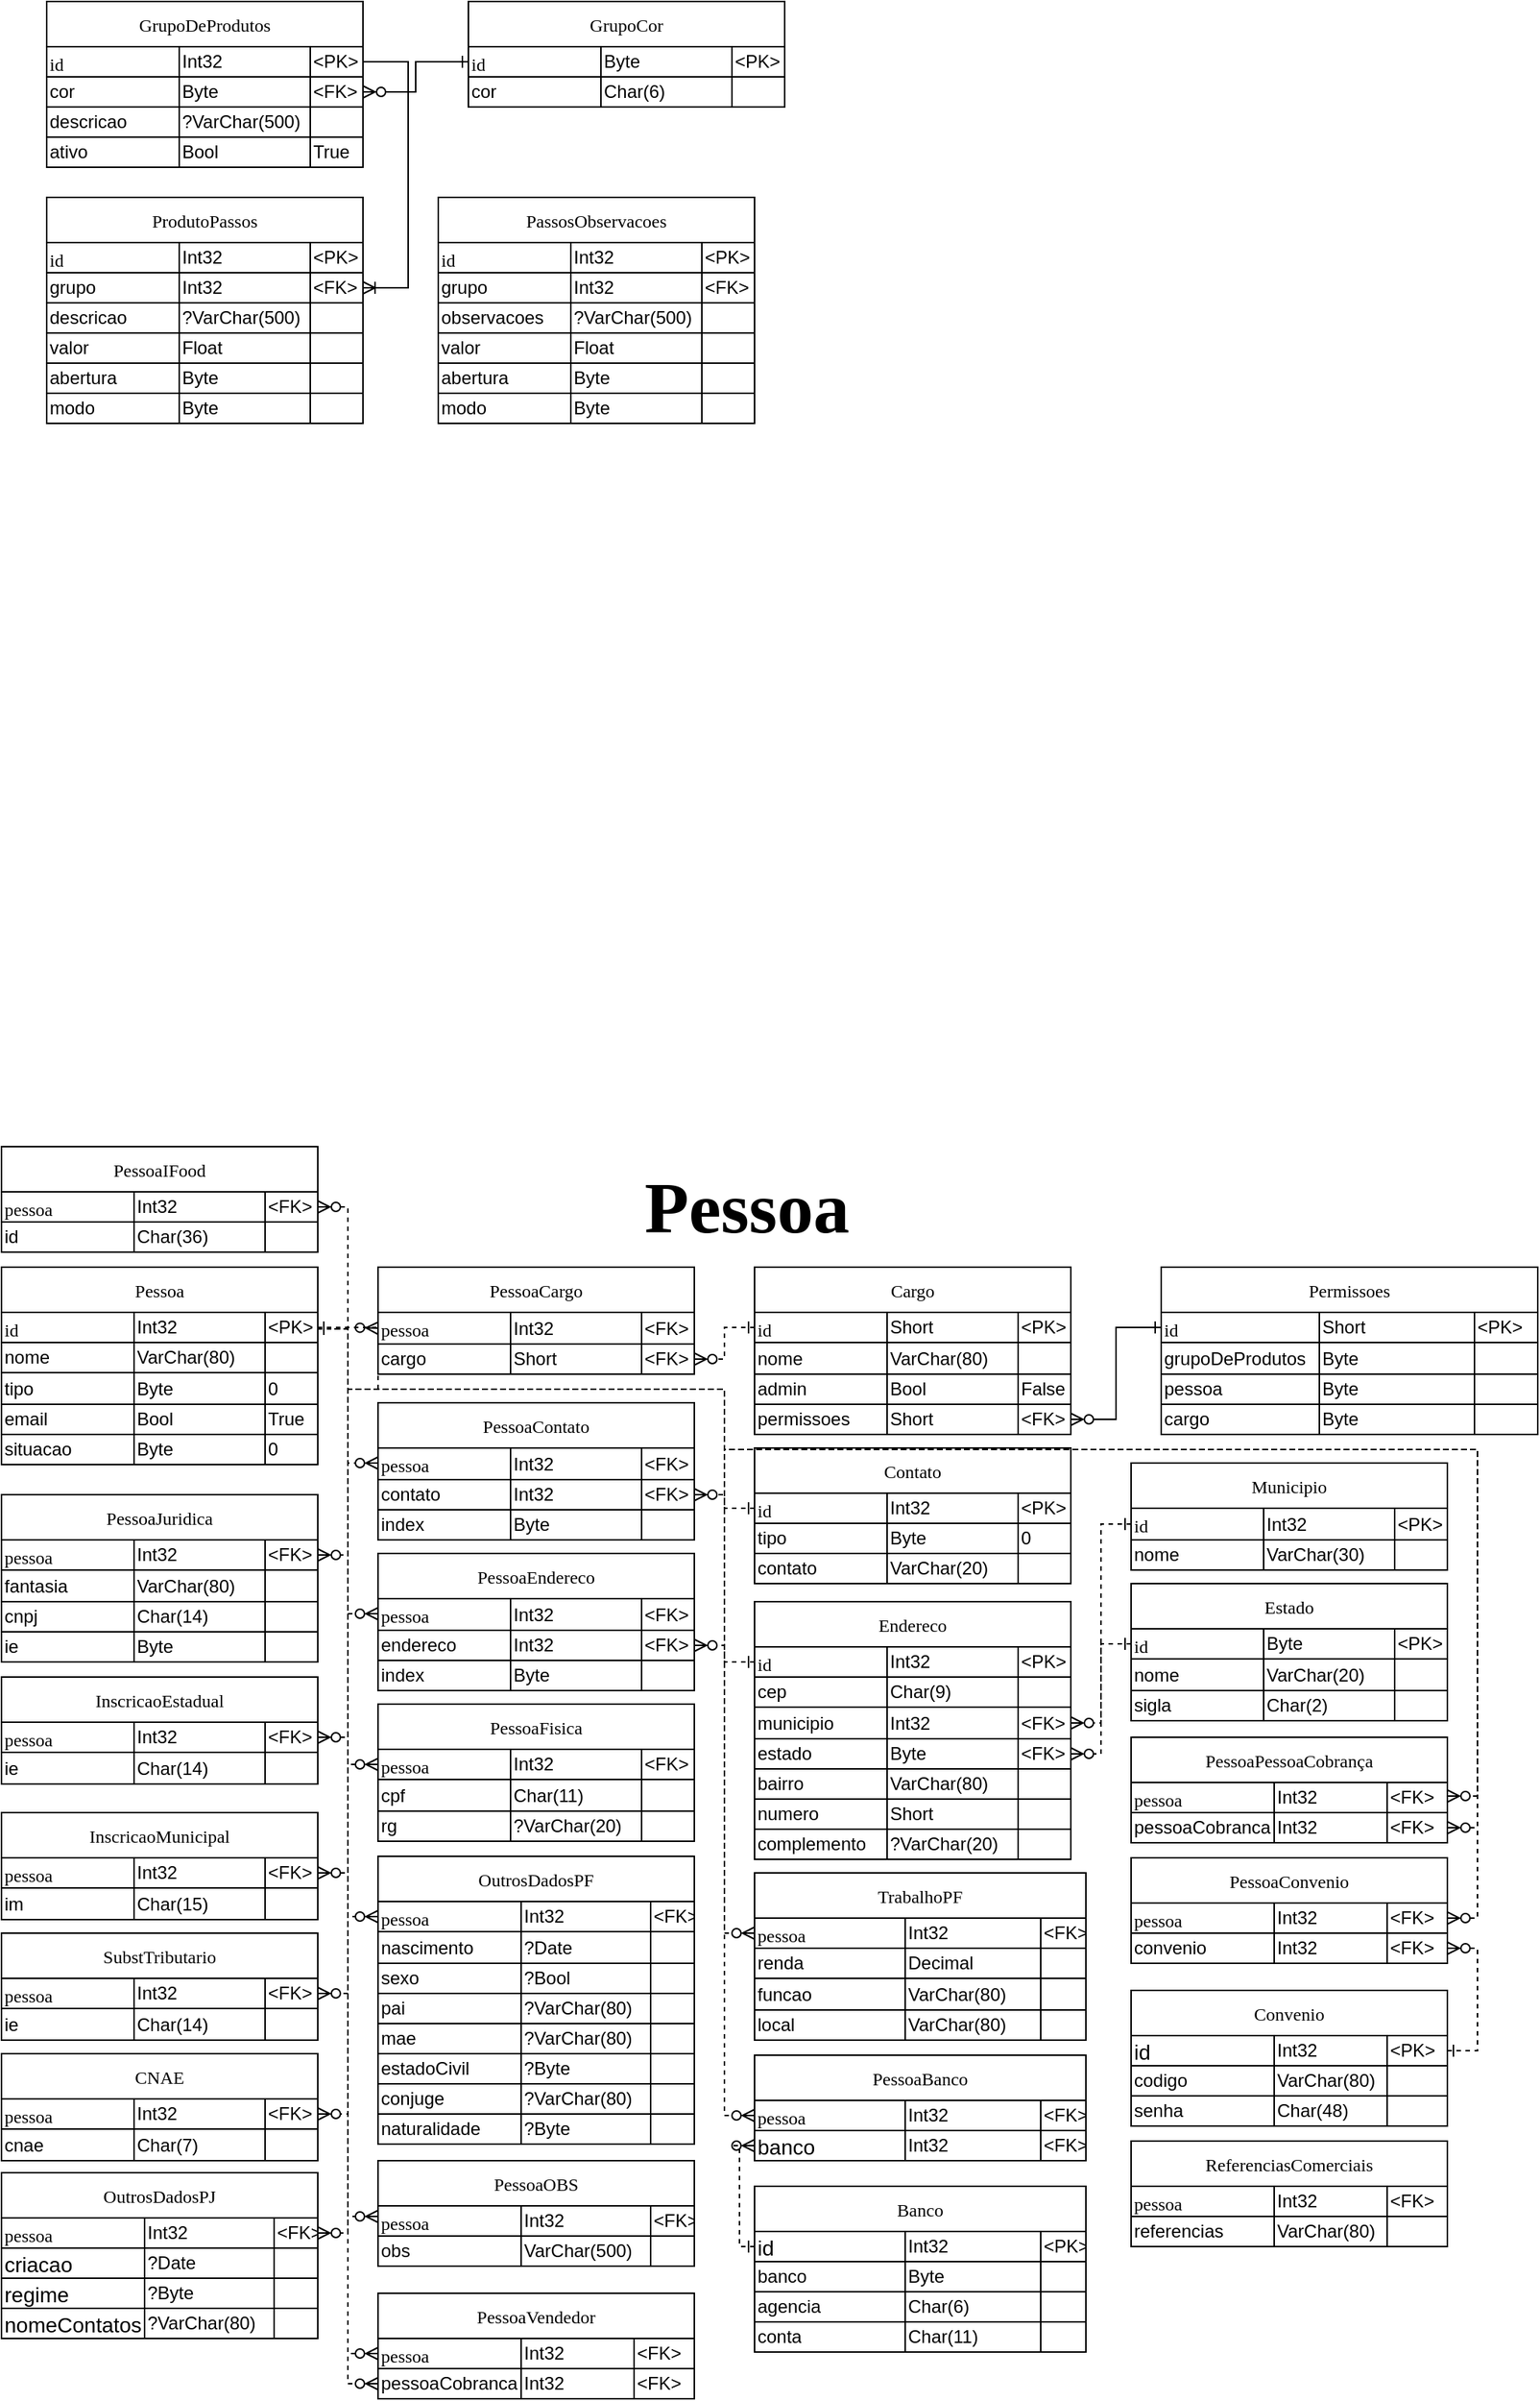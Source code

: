 <mxfile version="24.7.12">
  <diagram name="Page-1" id="2ca16b54-16f6-2749-3443-fa8db7711227">
    <mxGraphModel dx="135" dy="665" grid="1" gridSize="10" guides="1" tooltips="1" connect="1" arrows="1" fold="1" page="1" pageScale="1" pageWidth="1100" pageHeight="850" background="none" math="0" shadow="0">
      <root>
        <mxCell id="0" />
        <mxCell id="1" parent="0" />
        <mxCell id="upvZZBd6ze37ZcyhornO-47" value="GrupoDeProdutos" style="shape=table;startSize=30;container=1;collapsible=0;childLayout=tableLayout;strokeColor=default;fontSize=12;fontFamily=Verdana;align=center;" parent="1" vertex="1">
          <mxGeometry x="1160" y="90" width="210" height="110" as="geometry" />
        </mxCell>
        <mxCell id="upvZZBd6ze37ZcyhornO-48" value="" style="shape=tableRow;horizontal=0;startSize=0;swimlaneHead=0;swimlaneBody=0;strokeColor=inherit;top=0;left=0;bottom=0;right=0;collapsible=0;dropTarget=0;fillColor=none;points=[[0,0.5],[1,0.5]];portConstraint=eastwest;fontSize=16;rounded=1;align=left;" parent="upvZZBd6ze37ZcyhornO-47" vertex="1">
          <mxGeometry y="30" width="210" height="20" as="geometry" />
        </mxCell>
        <mxCell id="upvZZBd6ze37ZcyhornO-49" value="&lt;font style=&quot;font-size: 12px;&quot; face=&quot;Verdana&quot;&gt;id&lt;/font&gt;" style="shape=partialRectangle;html=1;whiteSpace=wrap;connectable=0;strokeColor=inherit;overflow=hidden;fillColor=none;top=0;left=0;bottom=0;right=0;pointerEvents=1;fontSize=14;align=left;" parent="upvZZBd6ze37ZcyhornO-48" vertex="1">
          <mxGeometry width="88" height="20" as="geometry">
            <mxRectangle width="88" height="20" as="alternateBounds" />
          </mxGeometry>
        </mxCell>
        <mxCell id="upvZZBd6ze37ZcyhornO-50" value="Int32" style="shape=partialRectangle;html=1;whiteSpace=wrap;connectable=0;strokeColor=inherit;overflow=hidden;fillColor=none;top=0;left=0;bottom=0;right=0;pointerEvents=1;fontSize=12;align=left;" parent="upvZZBd6ze37ZcyhornO-48" vertex="1">
          <mxGeometry x="88" width="87" height="20" as="geometry">
            <mxRectangle width="87" height="20" as="alternateBounds" />
          </mxGeometry>
        </mxCell>
        <mxCell id="upvZZBd6ze37ZcyhornO-51" value="&amp;lt;PK&amp;gt;" style="shape=partialRectangle;html=1;whiteSpace=wrap;connectable=0;strokeColor=inherit;overflow=hidden;fillColor=none;top=0;left=0;bottom=0;right=0;pointerEvents=1;fontSize=12;align=left;" parent="upvZZBd6ze37ZcyhornO-48" vertex="1">
          <mxGeometry x="175" width="35" height="20" as="geometry">
            <mxRectangle width="35" height="20" as="alternateBounds" />
          </mxGeometry>
        </mxCell>
        <mxCell id="upvZZBd6ze37ZcyhornO-52" value="" style="shape=tableRow;horizontal=0;startSize=0;swimlaneHead=0;swimlaneBody=0;strokeColor=inherit;top=0;left=0;bottom=0;right=0;collapsible=0;dropTarget=0;fillColor=none;points=[[0,0.5],[1,0.5]];portConstraint=eastwest;fontSize=16;align=left;" parent="upvZZBd6ze37ZcyhornO-47" vertex="1">
          <mxGeometry y="50" width="210" height="20" as="geometry" />
        </mxCell>
        <mxCell id="upvZZBd6ze37ZcyhornO-53" value="cor" style="shape=partialRectangle;html=1;whiteSpace=wrap;connectable=0;strokeColor=inherit;overflow=hidden;fillColor=none;top=0;left=0;bottom=0;right=0;pointerEvents=1;fontSize=12;align=left;" parent="upvZZBd6ze37ZcyhornO-52" vertex="1">
          <mxGeometry width="88" height="20" as="geometry">
            <mxRectangle width="88" height="20" as="alternateBounds" />
          </mxGeometry>
        </mxCell>
        <mxCell id="upvZZBd6ze37ZcyhornO-54" value="Byte" style="shape=partialRectangle;html=1;whiteSpace=wrap;connectable=0;strokeColor=inherit;overflow=hidden;fillColor=none;top=0;left=0;bottom=0;right=0;pointerEvents=1;fontSize=12;align=left;" parent="upvZZBd6ze37ZcyhornO-52" vertex="1">
          <mxGeometry x="88" width="87" height="20" as="geometry">
            <mxRectangle width="87" height="20" as="alternateBounds" />
          </mxGeometry>
        </mxCell>
        <mxCell id="upvZZBd6ze37ZcyhornO-55" value="&amp;lt;FK&amp;gt;" style="shape=partialRectangle;html=1;whiteSpace=wrap;connectable=0;strokeColor=inherit;overflow=hidden;fillColor=none;top=0;left=0;bottom=0;right=0;pointerEvents=1;fontSize=12;align=left;" parent="upvZZBd6ze37ZcyhornO-52" vertex="1">
          <mxGeometry x="175" width="35" height="20" as="geometry">
            <mxRectangle width="35" height="20" as="alternateBounds" />
          </mxGeometry>
        </mxCell>
        <mxCell id="upvZZBd6ze37ZcyhornO-56" value="" style="shape=tableRow;horizontal=0;startSize=0;swimlaneHead=0;swimlaneBody=0;strokeColor=inherit;top=0;left=0;bottom=0;right=0;collapsible=0;dropTarget=0;fillColor=none;points=[[0,0.5],[1,0.5]];portConstraint=eastwest;fontSize=16;align=left;" parent="upvZZBd6ze37ZcyhornO-47" vertex="1">
          <mxGeometry y="70" width="210" height="20" as="geometry" />
        </mxCell>
        <mxCell id="upvZZBd6ze37ZcyhornO-57" value="descricao" style="shape=partialRectangle;html=1;whiteSpace=wrap;connectable=0;strokeColor=inherit;overflow=hidden;fillColor=none;top=0;left=0;bottom=0;right=0;pointerEvents=1;fontSize=12;align=left;" parent="upvZZBd6ze37ZcyhornO-56" vertex="1">
          <mxGeometry width="88" height="20" as="geometry">
            <mxRectangle width="88" height="20" as="alternateBounds" />
          </mxGeometry>
        </mxCell>
        <mxCell id="upvZZBd6ze37ZcyhornO-58" value="?VarChar(500)" style="shape=partialRectangle;html=1;whiteSpace=wrap;connectable=0;strokeColor=inherit;overflow=hidden;fillColor=none;top=0;left=0;bottom=0;right=0;pointerEvents=1;fontSize=12;align=left;" parent="upvZZBd6ze37ZcyhornO-56" vertex="1">
          <mxGeometry x="88" width="87" height="20" as="geometry">
            <mxRectangle width="87" height="20" as="alternateBounds" />
          </mxGeometry>
        </mxCell>
        <mxCell id="upvZZBd6ze37ZcyhornO-59" value="" style="shape=partialRectangle;html=1;whiteSpace=wrap;connectable=0;strokeColor=inherit;overflow=hidden;fillColor=none;top=0;left=0;bottom=0;right=0;pointerEvents=1;fontSize=12;align=left;" parent="upvZZBd6ze37ZcyhornO-56" vertex="1">
          <mxGeometry x="175" width="35" height="20" as="geometry">
            <mxRectangle width="35" height="20" as="alternateBounds" />
          </mxGeometry>
        </mxCell>
        <mxCell id="upvZZBd6ze37ZcyhornO-60" style="shape=tableRow;horizontal=0;startSize=0;swimlaneHead=0;swimlaneBody=0;strokeColor=inherit;top=0;left=0;bottom=0;right=0;collapsible=0;dropTarget=0;fillColor=none;points=[[0,0.5],[1,0.5]];portConstraint=eastwest;fontSize=16;align=left;" parent="upvZZBd6ze37ZcyhornO-47" vertex="1">
          <mxGeometry y="90" width="210" height="20" as="geometry" />
        </mxCell>
        <mxCell id="upvZZBd6ze37ZcyhornO-61" value="ativo" style="shape=partialRectangle;html=1;whiteSpace=wrap;connectable=0;strokeColor=inherit;overflow=hidden;fillColor=none;top=0;left=0;bottom=0;right=0;pointerEvents=1;fontSize=12;align=left;" parent="upvZZBd6ze37ZcyhornO-60" vertex="1">
          <mxGeometry width="88" height="20" as="geometry">
            <mxRectangle width="88" height="20" as="alternateBounds" />
          </mxGeometry>
        </mxCell>
        <mxCell id="upvZZBd6ze37ZcyhornO-62" value="Bool" style="shape=partialRectangle;html=1;whiteSpace=wrap;connectable=0;strokeColor=inherit;overflow=hidden;fillColor=none;top=0;left=0;bottom=0;right=0;pointerEvents=1;fontSize=12;align=left;" parent="upvZZBd6ze37ZcyhornO-60" vertex="1">
          <mxGeometry x="88" width="87" height="20" as="geometry">
            <mxRectangle width="87" height="20" as="alternateBounds" />
          </mxGeometry>
        </mxCell>
        <mxCell id="upvZZBd6ze37ZcyhornO-63" value="True" style="shape=partialRectangle;html=1;whiteSpace=wrap;connectable=0;strokeColor=inherit;overflow=hidden;fillColor=none;top=0;left=0;bottom=0;right=0;pointerEvents=1;fontSize=12;align=left;" parent="upvZZBd6ze37ZcyhornO-60" vertex="1">
          <mxGeometry x="175" width="35" height="20" as="geometry">
            <mxRectangle width="35" height="20" as="alternateBounds" />
          </mxGeometry>
        </mxCell>
        <mxCell id="upvZZBd6ze37ZcyhornO-64" value="GrupoCor" style="shape=table;startSize=30;container=1;collapsible=0;childLayout=tableLayout;strokeColor=default;fontSize=12;fontFamily=Verdana;align=center;" parent="1" vertex="1">
          <mxGeometry x="1440" y="90" width="210" height="70" as="geometry" />
        </mxCell>
        <mxCell id="upvZZBd6ze37ZcyhornO-65" value="" style="shape=tableRow;horizontal=0;startSize=0;swimlaneHead=0;swimlaneBody=0;strokeColor=inherit;top=0;left=0;bottom=0;right=0;collapsible=0;dropTarget=0;fillColor=none;points=[[0,0.5],[1,0.5]];portConstraint=eastwest;fontSize=16;rounded=1;align=left;" parent="upvZZBd6ze37ZcyhornO-64" vertex="1">
          <mxGeometry y="30" width="210" height="20" as="geometry" />
        </mxCell>
        <mxCell id="upvZZBd6ze37ZcyhornO-66" value="&lt;font style=&quot;font-size: 12px;&quot; face=&quot;Verdana&quot;&gt;id&lt;/font&gt;" style="shape=partialRectangle;html=1;whiteSpace=wrap;connectable=0;strokeColor=inherit;overflow=hidden;fillColor=none;top=0;left=0;bottom=0;right=0;pointerEvents=1;fontSize=14;align=left;" parent="upvZZBd6ze37ZcyhornO-65" vertex="1">
          <mxGeometry width="88" height="20" as="geometry">
            <mxRectangle width="88" height="20" as="alternateBounds" />
          </mxGeometry>
        </mxCell>
        <mxCell id="upvZZBd6ze37ZcyhornO-67" value="Byte" style="shape=partialRectangle;html=1;whiteSpace=wrap;connectable=0;strokeColor=inherit;overflow=hidden;fillColor=none;top=0;left=0;bottom=0;right=0;pointerEvents=1;fontSize=12;align=left;" parent="upvZZBd6ze37ZcyhornO-65" vertex="1">
          <mxGeometry x="88" width="87" height="20" as="geometry">
            <mxRectangle width="87" height="20" as="alternateBounds" />
          </mxGeometry>
        </mxCell>
        <mxCell id="upvZZBd6ze37ZcyhornO-68" value="&amp;lt;PK&amp;gt;" style="shape=partialRectangle;html=1;whiteSpace=wrap;connectable=0;strokeColor=inherit;overflow=hidden;fillColor=none;top=0;left=0;bottom=0;right=0;pointerEvents=1;fontSize=12;align=left;" parent="upvZZBd6ze37ZcyhornO-65" vertex="1">
          <mxGeometry x="175" width="35" height="20" as="geometry">
            <mxRectangle width="35" height="20" as="alternateBounds" />
          </mxGeometry>
        </mxCell>
        <mxCell id="upvZZBd6ze37ZcyhornO-69" value="" style="shape=tableRow;horizontal=0;startSize=0;swimlaneHead=0;swimlaneBody=0;strokeColor=inherit;top=0;left=0;bottom=0;right=0;collapsible=0;dropTarget=0;fillColor=none;points=[[0,0.5],[1,0.5]];portConstraint=eastwest;fontSize=16;align=left;" parent="upvZZBd6ze37ZcyhornO-64" vertex="1">
          <mxGeometry y="50" width="210" height="20" as="geometry" />
        </mxCell>
        <mxCell id="upvZZBd6ze37ZcyhornO-70" value="cor" style="shape=partialRectangle;html=1;whiteSpace=wrap;connectable=0;strokeColor=inherit;overflow=hidden;fillColor=none;top=0;left=0;bottom=0;right=0;pointerEvents=1;fontSize=12;align=left;" parent="upvZZBd6ze37ZcyhornO-69" vertex="1">
          <mxGeometry width="88" height="20" as="geometry">
            <mxRectangle width="88" height="20" as="alternateBounds" />
          </mxGeometry>
        </mxCell>
        <mxCell id="upvZZBd6ze37ZcyhornO-71" value="Char(6)" style="shape=partialRectangle;html=1;whiteSpace=wrap;connectable=0;strokeColor=inherit;overflow=hidden;fillColor=none;top=0;left=0;bottom=0;right=0;pointerEvents=1;fontSize=12;align=left;" parent="upvZZBd6ze37ZcyhornO-69" vertex="1">
          <mxGeometry x="88" width="87" height="20" as="geometry">
            <mxRectangle width="87" height="20" as="alternateBounds" />
          </mxGeometry>
        </mxCell>
        <mxCell id="upvZZBd6ze37ZcyhornO-72" value="" style="shape=partialRectangle;html=1;whiteSpace=wrap;connectable=0;strokeColor=inherit;overflow=hidden;fillColor=none;top=0;left=0;bottom=0;right=0;pointerEvents=1;fontSize=12;align=left;" parent="upvZZBd6ze37ZcyhornO-69" vertex="1">
          <mxGeometry x="175" width="35" height="20" as="geometry">
            <mxRectangle width="35" height="20" as="alternateBounds" />
          </mxGeometry>
        </mxCell>
        <mxCell id="upvZZBd6ze37ZcyhornO-81" style="edgeStyle=orthogonalEdgeStyle;rounded=0;orthogonalLoop=1;jettySize=auto;html=1;exitX=0;exitY=0.5;exitDx=0;exitDy=0;entryX=1;entryY=0.5;entryDx=0;entryDy=0;curved=0;strokeColor=default;startArrow=ERone;startFill=0;endArrow=ERzeroToMany;endFill=0;" parent="1" source="upvZZBd6ze37ZcyhornO-65" target="upvZZBd6ze37ZcyhornO-52" edge="1">
          <mxGeometry relative="1" as="geometry" />
        </mxCell>
        <mxCell id="upvZZBd6ze37ZcyhornO-82" value="Pessoa" style="shape=table;startSize=30;container=1;collapsible=0;childLayout=tableLayout;strokeColor=default;fontSize=12;fontFamily=Verdana;align=center;" parent="1" vertex="1">
          <mxGeometry x="1130" y="930" width="210" height="131" as="geometry" />
        </mxCell>
        <mxCell id="upvZZBd6ze37ZcyhornO-83" value="" style="shape=tableRow;horizontal=0;startSize=0;swimlaneHead=0;swimlaneBody=0;strokeColor=inherit;top=0;left=0;bottom=0;right=0;collapsible=0;dropTarget=0;fillColor=none;points=[[0,0.5],[1,0.5]];portConstraint=eastwest;fontSize=16;rounded=1;align=left;" parent="upvZZBd6ze37ZcyhornO-82" vertex="1">
          <mxGeometry y="30" width="210" height="20" as="geometry" />
        </mxCell>
        <mxCell id="upvZZBd6ze37ZcyhornO-84" value="&lt;font style=&quot;font-size: 12px;&quot; face=&quot;Verdana&quot;&gt;id&lt;/font&gt;" style="shape=partialRectangle;html=1;whiteSpace=wrap;connectable=0;strokeColor=inherit;overflow=hidden;fillColor=none;top=0;left=0;bottom=0;right=0;pointerEvents=1;fontSize=14;align=left;" parent="upvZZBd6ze37ZcyhornO-83" vertex="1">
          <mxGeometry width="88" height="20" as="geometry">
            <mxRectangle width="88" height="20" as="alternateBounds" />
          </mxGeometry>
        </mxCell>
        <mxCell id="upvZZBd6ze37ZcyhornO-85" value="Int32" style="shape=partialRectangle;html=1;whiteSpace=wrap;connectable=0;strokeColor=inherit;overflow=hidden;fillColor=none;top=0;left=0;bottom=0;right=0;pointerEvents=1;fontSize=12;align=left;" parent="upvZZBd6ze37ZcyhornO-83" vertex="1">
          <mxGeometry x="88" width="87" height="20" as="geometry">
            <mxRectangle width="87" height="20" as="alternateBounds" />
          </mxGeometry>
        </mxCell>
        <mxCell id="upvZZBd6ze37ZcyhornO-86" value="&amp;lt;PK&amp;gt;" style="shape=partialRectangle;html=1;whiteSpace=wrap;connectable=0;strokeColor=inherit;overflow=hidden;fillColor=none;top=0;left=0;bottom=0;right=0;pointerEvents=1;fontSize=12;align=left;" parent="upvZZBd6ze37ZcyhornO-83" vertex="1">
          <mxGeometry x="175" width="35" height="20" as="geometry">
            <mxRectangle width="35" height="20" as="alternateBounds" />
          </mxGeometry>
        </mxCell>
        <mxCell id="upvZZBd6ze37ZcyhornO-87" value="" style="shape=tableRow;horizontal=0;startSize=0;swimlaneHead=0;swimlaneBody=0;strokeColor=inherit;top=0;left=0;bottom=0;right=0;collapsible=0;dropTarget=0;fillColor=none;points=[[0,0.5],[1,0.5]];portConstraint=eastwest;fontSize=16;align=left;" parent="upvZZBd6ze37ZcyhornO-82" vertex="1">
          <mxGeometry y="50" width="210" height="20" as="geometry" />
        </mxCell>
        <mxCell id="upvZZBd6ze37ZcyhornO-88" value="nome" style="shape=partialRectangle;html=1;whiteSpace=wrap;connectable=0;strokeColor=inherit;overflow=hidden;fillColor=none;top=0;left=0;bottom=0;right=0;pointerEvents=1;fontSize=12;align=left;" parent="upvZZBd6ze37ZcyhornO-87" vertex="1">
          <mxGeometry width="88" height="20" as="geometry">
            <mxRectangle width="88" height="20" as="alternateBounds" />
          </mxGeometry>
        </mxCell>
        <mxCell id="upvZZBd6ze37ZcyhornO-89" value="VarChar(80)" style="shape=partialRectangle;html=1;whiteSpace=wrap;connectable=0;strokeColor=inherit;overflow=hidden;fillColor=none;top=0;left=0;bottom=0;right=0;pointerEvents=1;fontSize=12;align=left;" parent="upvZZBd6ze37ZcyhornO-87" vertex="1">
          <mxGeometry x="88" width="87" height="20" as="geometry">
            <mxRectangle width="87" height="20" as="alternateBounds" />
          </mxGeometry>
        </mxCell>
        <mxCell id="upvZZBd6ze37ZcyhornO-90" value="" style="shape=partialRectangle;html=1;whiteSpace=wrap;connectable=0;strokeColor=inherit;overflow=hidden;fillColor=none;top=0;left=0;bottom=0;right=0;pointerEvents=1;fontSize=12;align=left;" parent="upvZZBd6ze37ZcyhornO-87" vertex="1">
          <mxGeometry x="175" width="35" height="20" as="geometry">
            <mxRectangle width="35" height="20" as="alternateBounds" />
          </mxGeometry>
        </mxCell>
        <mxCell id="upvZZBd6ze37ZcyhornO-91" value="" style="shape=tableRow;horizontal=0;startSize=0;swimlaneHead=0;swimlaneBody=0;strokeColor=inherit;top=0;left=0;bottom=0;right=0;collapsible=0;dropTarget=0;fillColor=none;points=[[0,0.5],[1,0.5]];portConstraint=eastwest;fontSize=16;align=left;" parent="upvZZBd6ze37ZcyhornO-82" vertex="1">
          <mxGeometry y="70" width="210" height="21" as="geometry" />
        </mxCell>
        <mxCell id="upvZZBd6ze37ZcyhornO-92" value="tipo" style="shape=partialRectangle;html=1;whiteSpace=wrap;connectable=0;strokeColor=inherit;overflow=hidden;fillColor=none;top=0;left=0;bottom=0;right=0;pointerEvents=1;fontSize=12;align=left;" parent="upvZZBd6ze37ZcyhornO-91" vertex="1">
          <mxGeometry width="88" height="21" as="geometry">
            <mxRectangle width="88" height="21" as="alternateBounds" />
          </mxGeometry>
        </mxCell>
        <mxCell id="upvZZBd6ze37ZcyhornO-93" value="Byte" style="shape=partialRectangle;html=1;whiteSpace=wrap;connectable=0;strokeColor=inherit;overflow=hidden;fillColor=none;top=0;left=0;bottom=0;right=0;pointerEvents=1;fontSize=12;align=left;" parent="upvZZBd6ze37ZcyhornO-91" vertex="1">
          <mxGeometry x="88" width="87" height="21" as="geometry">
            <mxRectangle width="87" height="21" as="alternateBounds" />
          </mxGeometry>
        </mxCell>
        <mxCell id="upvZZBd6ze37ZcyhornO-94" value="0" style="shape=partialRectangle;html=1;whiteSpace=wrap;connectable=0;strokeColor=inherit;overflow=hidden;fillColor=none;top=0;left=0;bottom=0;right=0;pointerEvents=1;fontSize=12;align=left;" parent="upvZZBd6ze37ZcyhornO-91" vertex="1">
          <mxGeometry x="175" width="35" height="21" as="geometry">
            <mxRectangle width="35" height="21" as="alternateBounds" />
          </mxGeometry>
        </mxCell>
        <mxCell id="upvZZBd6ze37ZcyhornO-95" style="shape=tableRow;horizontal=0;startSize=0;swimlaneHead=0;swimlaneBody=0;strokeColor=inherit;top=0;left=0;bottom=0;right=0;collapsible=0;dropTarget=0;fillColor=none;points=[[0,0.5],[1,0.5]];portConstraint=eastwest;fontSize=16;align=left;" parent="upvZZBd6ze37ZcyhornO-82" vertex="1">
          <mxGeometry y="91" width="210" height="20" as="geometry" />
        </mxCell>
        <mxCell id="upvZZBd6ze37ZcyhornO-96" value="email" style="shape=partialRectangle;html=1;whiteSpace=wrap;connectable=0;strokeColor=inherit;overflow=hidden;fillColor=none;top=0;left=0;bottom=0;right=0;pointerEvents=1;fontSize=12;align=left;" parent="upvZZBd6ze37ZcyhornO-95" vertex="1">
          <mxGeometry width="88" height="20" as="geometry">
            <mxRectangle width="88" height="20" as="alternateBounds" />
          </mxGeometry>
        </mxCell>
        <mxCell id="upvZZBd6ze37ZcyhornO-97" value="Bool" style="shape=partialRectangle;html=1;whiteSpace=wrap;connectable=0;strokeColor=inherit;overflow=hidden;fillColor=none;top=0;left=0;bottom=0;right=0;pointerEvents=1;fontSize=12;align=left;" parent="upvZZBd6ze37ZcyhornO-95" vertex="1">
          <mxGeometry x="88" width="87" height="20" as="geometry">
            <mxRectangle width="87" height="20" as="alternateBounds" />
          </mxGeometry>
        </mxCell>
        <mxCell id="upvZZBd6ze37ZcyhornO-98" value="True" style="shape=partialRectangle;html=1;whiteSpace=wrap;connectable=0;strokeColor=inherit;overflow=hidden;fillColor=none;top=0;left=0;bottom=0;right=0;pointerEvents=1;fontSize=12;align=left;" parent="upvZZBd6ze37ZcyhornO-95" vertex="1">
          <mxGeometry x="175" width="35" height="20" as="geometry">
            <mxRectangle width="35" height="20" as="alternateBounds" />
          </mxGeometry>
        </mxCell>
        <mxCell id="upvZZBd6ze37ZcyhornO-212" style="shape=tableRow;horizontal=0;startSize=0;swimlaneHead=0;swimlaneBody=0;strokeColor=inherit;top=0;left=0;bottom=0;right=0;collapsible=0;dropTarget=0;fillColor=none;points=[[0,0.5],[1,0.5]];portConstraint=eastwest;fontSize=16;align=left;" parent="upvZZBd6ze37ZcyhornO-82" vertex="1">
          <mxGeometry y="111" width="210" height="20" as="geometry" />
        </mxCell>
        <mxCell id="upvZZBd6ze37ZcyhornO-213" value="situacao" style="shape=partialRectangle;html=1;whiteSpace=wrap;connectable=0;strokeColor=inherit;overflow=hidden;fillColor=none;top=0;left=0;bottom=0;right=0;pointerEvents=1;fontSize=12;align=left;" parent="upvZZBd6ze37ZcyhornO-212" vertex="1">
          <mxGeometry width="88" height="20" as="geometry">
            <mxRectangle width="88" height="20" as="alternateBounds" />
          </mxGeometry>
        </mxCell>
        <mxCell id="upvZZBd6ze37ZcyhornO-214" value="Byte" style="shape=partialRectangle;html=1;whiteSpace=wrap;connectable=0;strokeColor=inherit;overflow=hidden;fillColor=none;top=0;left=0;bottom=0;right=0;pointerEvents=1;fontSize=12;align=left;" parent="upvZZBd6ze37ZcyhornO-212" vertex="1">
          <mxGeometry x="88" width="87" height="20" as="geometry">
            <mxRectangle width="87" height="20" as="alternateBounds" />
          </mxGeometry>
        </mxCell>
        <mxCell id="upvZZBd6ze37ZcyhornO-215" value="0" style="shape=partialRectangle;html=1;whiteSpace=wrap;connectable=0;strokeColor=inherit;overflow=hidden;fillColor=none;top=0;left=0;bottom=0;right=0;pointerEvents=1;fontSize=12;align=left;" parent="upvZZBd6ze37ZcyhornO-212" vertex="1">
          <mxGeometry x="175" width="35" height="20" as="geometry">
            <mxRectangle width="35" height="20" as="alternateBounds" />
          </mxGeometry>
        </mxCell>
        <mxCell id="upvZZBd6ze37ZcyhornO-99" value="Cargo" style="shape=table;startSize=30;container=1;collapsible=0;childLayout=tableLayout;strokeColor=default;fontSize=12;fontFamily=Verdana;align=center;" parent="1" vertex="1">
          <mxGeometry x="1630" y="930" width="210" height="111" as="geometry" />
        </mxCell>
        <mxCell id="upvZZBd6ze37ZcyhornO-100" value="" style="shape=tableRow;horizontal=0;startSize=0;swimlaneHead=0;swimlaneBody=0;strokeColor=inherit;top=0;left=0;bottom=0;right=0;collapsible=0;dropTarget=0;fillColor=none;points=[[0,0.5],[1,0.5]];portConstraint=eastwest;fontSize=16;rounded=1;align=left;" parent="upvZZBd6ze37ZcyhornO-99" vertex="1">
          <mxGeometry y="30" width="210" height="20" as="geometry" />
        </mxCell>
        <mxCell id="upvZZBd6ze37ZcyhornO-101" value="&lt;font style=&quot;font-size: 12px;&quot; face=&quot;Verdana&quot;&gt;id&lt;/font&gt;" style="shape=partialRectangle;html=1;whiteSpace=wrap;connectable=0;strokeColor=inherit;overflow=hidden;fillColor=none;top=0;left=0;bottom=0;right=0;pointerEvents=1;fontSize=14;align=left;" parent="upvZZBd6ze37ZcyhornO-100" vertex="1">
          <mxGeometry width="88" height="20" as="geometry">
            <mxRectangle width="88" height="20" as="alternateBounds" />
          </mxGeometry>
        </mxCell>
        <mxCell id="upvZZBd6ze37ZcyhornO-102" value="Short" style="shape=partialRectangle;html=1;whiteSpace=wrap;connectable=0;strokeColor=inherit;overflow=hidden;fillColor=none;top=0;left=0;bottom=0;right=0;pointerEvents=1;fontSize=12;align=left;" parent="upvZZBd6ze37ZcyhornO-100" vertex="1">
          <mxGeometry x="88" width="87" height="20" as="geometry">
            <mxRectangle width="87" height="20" as="alternateBounds" />
          </mxGeometry>
        </mxCell>
        <mxCell id="upvZZBd6ze37ZcyhornO-103" value="&amp;lt;PK&amp;gt;" style="shape=partialRectangle;html=1;whiteSpace=wrap;connectable=0;strokeColor=inherit;overflow=hidden;fillColor=none;top=0;left=0;bottom=0;right=0;pointerEvents=1;fontSize=12;align=left;" parent="upvZZBd6ze37ZcyhornO-100" vertex="1">
          <mxGeometry x="175" width="35" height="20" as="geometry">
            <mxRectangle width="35" height="20" as="alternateBounds" />
          </mxGeometry>
        </mxCell>
        <mxCell id="upvZZBd6ze37ZcyhornO-104" value="" style="shape=tableRow;horizontal=0;startSize=0;swimlaneHead=0;swimlaneBody=0;strokeColor=inherit;top=0;left=0;bottom=0;right=0;collapsible=0;dropTarget=0;fillColor=none;points=[[0,0.5],[1,0.5]];portConstraint=eastwest;fontSize=16;align=left;" parent="upvZZBd6ze37ZcyhornO-99" vertex="1">
          <mxGeometry y="50" width="210" height="21" as="geometry" />
        </mxCell>
        <mxCell id="upvZZBd6ze37ZcyhornO-105" value="nome" style="shape=partialRectangle;html=1;whiteSpace=wrap;connectable=0;strokeColor=inherit;overflow=hidden;fillColor=none;top=0;left=0;bottom=0;right=0;pointerEvents=1;fontSize=12;align=left;" parent="upvZZBd6ze37ZcyhornO-104" vertex="1">
          <mxGeometry width="88" height="21" as="geometry">
            <mxRectangle width="88" height="21" as="alternateBounds" />
          </mxGeometry>
        </mxCell>
        <mxCell id="upvZZBd6ze37ZcyhornO-106" value="VarChar(80)" style="shape=partialRectangle;html=1;whiteSpace=wrap;connectable=0;strokeColor=inherit;overflow=hidden;fillColor=none;top=0;left=0;bottom=0;right=0;pointerEvents=1;fontSize=12;align=left;" parent="upvZZBd6ze37ZcyhornO-104" vertex="1">
          <mxGeometry x="88" width="87" height="21" as="geometry">
            <mxRectangle width="87" height="21" as="alternateBounds" />
          </mxGeometry>
        </mxCell>
        <mxCell id="upvZZBd6ze37ZcyhornO-107" value="" style="shape=partialRectangle;html=1;whiteSpace=wrap;connectable=0;strokeColor=inherit;overflow=hidden;fillColor=none;top=0;left=0;bottom=0;right=0;pointerEvents=1;fontSize=12;align=left;" parent="upvZZBd6ze37ZcyhornO-104" vertex="1">
          <mxGeometry x="175" width="35" height="21" as="geometry">
            <mxRectangle width="35" height="21" as="alternateBounds" />
          </mxGeometry>
        </mxCell>
        <mxCell id="upvZZBd6ze37ZcyhornO-108" value="" style="shape=tableRow;horizontal=0;startSize=0;swimlaneHead=0;swimlaneBody=0;strokeColor=inherit;top=0;left=0;bottom=0;right=0;collapsible=0;dropTarget=0;fillColor=none;points=[[0,0.5],[1,0.5]];portConstraint=eastwest;fontSize=16;align=left;" parent="upvZZBd6ze37ZcyhornO-99" vertex="1">
          <mxGeometry y="71" width="210" height="20" as="geometry" />
        </mxCell>
        <mxCell id="upvZZBd6ze37ZcyhornO-109" value="admin" style="shape=partialRectangle;html=1;whiteSpace=wrap;connectable=0;strokeColor=inherit;overflow=hidden;fillColor=none;top=0;left=0;bottom=0;right=0;pointerEvents=1;fontSize=12;align=left;" parent="upvZZBd6ze37ZcyhornO-108" vertex="1">
          <mxGeometry width="88" height="20" as="geometry">
            <mxRectangle width="88" height="20" as="alternateBounds" />
          </mxGeometry>
        </mxCell>
        <mxCell id="upvZZBd6ze37ZcyhornO-110" value="Bool" style="shape=partialRectangle;html=1;whiteSpace=wrap;connectable=0;strokeColor=inherit;overflow=hidden;fillColor=none;top=0;left=0;bottom=0;right=0;pointerEvents=1;fontSize=12;align=left;" parent="upvZZBd6ze37ZcyhornO-108" vertex="1">
          <mxGeometry x="88" width="87" height="20" as="geometry">
            <mxRectangle width="87" height="20" as="alternateBounds" />
          </mxGeometry>
        </mxCell>
        <mxCell id="upvZZBd6ze37ZcyhornO-111" value="False" style="shape=partialRectangle;html=1;whiteSpace=wrap;connectable=0;strokeColor=inherit;overflow=hidden;fillColor=none;top=0;left=0;bottom=0;right=0;pointerEvents=1;fontSize=12;align=left;" parent="upvZZBd6ze37ZcyhornO-108" vertex="1">
          <mxGeometry x="175" width="35" height="20" as="geometry">
            <mxRectangle width="35" height="20" as="alternateBounds" />
          </mxGeometry>
        </mxCell>
        <mxCell id="upvZZBd6ze37ZcyhornO-112" style="shape=tableRow;horizontal=0;startSize=0;swimlaneHead=0;swimlaneBody=0;strokeColor=inherit;top=0;left=0;bottom=0;right=0;collapsible=0;dropTarget=0;fillColor=none;points=[[0,0.5],[1,0.5]];portConstraint=eastwest;fontSize=16;align=left;" parent="upvZZBd6ze37ZcyhornO-99" vertex="1">
          <mxGeometry y="91" width="210" height="20" as="geometry" />
        </mxCell>
        <mxCell id="upvZZBd6ze37ZcyhornO-113" value="permissoes" style="shape=partialRectangle;html=1;whiteSpace=wrap;connectable=0;strokeColor=inherit;overflow=hidden;fillColor=none;top=0;left=0;bottom=0;right=0;pointerEvents=1;fontSize=12;align=left;" parent="upvZZBd6ze37ZcyhornO-112" vertex="1">
          <mxGeometry width="88" height="20" as="geometry">
            <mxRectangle width="88" height="20" as="alternateBounds" />
          </mxGeometry>
        </mxCell>
        <mxCell id="upvZZBd6ze37ZcyhornO-114" value="Short" style="shape=partialRectangle;html=1;whiteSpace=wrap;connectable=0;strokeColor=inherit;overflow=hidden;fillColor=none;top=0;left=0;bottom=0;right=0;pointerEvents=1;fontSize=12;align=left;" parent="upvZZBd6ze37ZcyhornO-112" vertex="1">
          <mxGeometry x="88" width="87" height="20" as="geometry">
            <mxRectangle width="87" height="20" as="alternateBounds" />
          </mxGeometry>
        </mxCell>
        <mxCell id="upvZZBd6ze37ZcyhornO-115" value="&amp;lt;FK&amp;gt;" style="shape=partialRectangle;html=1;whiteSpace=wrap;connectable=0;strokeColor=inherit;overflow=hidden;fillColor=none;top=0;left=0;bottom=0;right=0;pointerEvents=1;fontSize=12;align=left;" parent="upvZZBd6ze37ZcyhornO-112" vertex="1">
          <mxGeometry x="175" width="35" height="20" as="geometry">
            <mxRectangle width="35" height="20" as="alternateBounds" />
          </mxGeometry>
        </mxCell>
        <mxCell id="upvZZBd6ze37ZcyhornO-120" value="Permissoes" style="shape=table;startSize=30;container=1;collapsible=0;childLayout=tableLayout;strokeColor=default;fontSize=12;fontFamily=Verdana;align=center;" parent="1" vertex="1">
          <mxGeometry x="1900" y="930" width="250" height="111" as="geometry" />
        </mxCell>
        <mxCell id="upvZZBd6ze37ZcyhornO-121" value="" style="shape=tableRow;horizontal=0;startSize=0;swimlaneHead=0;swimlaneBody=0;strokeColor=inherit;top=0;left=0;bottom=0;right=0;collapsible=0;dropTarget=0;fillColor=none;points=[[0,0.5],[1,0.5]];portConstraint=eastwest;fontSize=16;rounded=1;align=left;" parent="upvZZBd6ze37ZcyhornO-120" vertex="1">
          <mxGeometry y="30" width="250" height="20" as="geometry" />
        </mxCell>
        <mxCell id="upvZZBd6ze37ZcyhornO-122" value="&lt;font style=&quot;font-size: 12px;&quot; face=&quot;Verdana&quot;&gt;id&lt;/font&gt;" style="shape=partialRectangle;html=1;whiteSpace=wrap;connectable=0;strokeColor=inherit;overflow=hidden;fillColor=none;top=0;left=0;bottom=0;right=0;pointerEvents=1;fontSize=14;align=left;" parent="upvZZBd6ze37ZcyhornO-121" vertex="1">
          <mxGeometry width="105" height="20" as="geometry">
            <mxRectangle width="105" height="20" as="alternateBounds" />
          </mxGeometry>
        </mxCell>
        <mxCell id="upvZZBd6ze37ZcyhornO-123" value="Short" style="shape=partialRectangle;html=1;whiteSpace=wrap;connectable=0;strokeColor=inherit;overflow=hidden;fillColor=none;top=0;left=0;bottom=0;right=0;pointerEvents=1;fontSize=12;align=left;" parent="upvZZBd6ze37ZcyhornO-121" vertex="1">
          <mxGeometry x="105" width="103" height="20" as="geometry">
            <mxRectangle width="103" height="20" as="alternateBounds" />
          </mxGeometry>
        </mxCell>
        <mxCell id="upvZZBd6ze37ZcyhornO-124" value="&amp;lt;PK&amp;gt;" style="shape=partialRectangle;html=1;whiteSpace=wrap;connectable=0;strokeColor=inherit;overflow=hidden;fillColor=none;top=0;left=0;bottom=0;right=0;pointerEvents=1;fontSize=12;align=left;" parent="upvZZBd6ze37ZcyhornO-121" vertex="1">
          <mxGeometry x="208" width="42" height="20" as="geometry">
            <mxRectangle width="42" height="20" as="alternateBounds" />
          </mxGeometry>
        </mxCell>
        <mxCell id="upvZZBd6ze37ZcyhornO-125" value="" style="shape=tableRow;horizontal=0;startSize=0;swimlaneHead=0;swimlaneBody=0;strokeColor=inherit;top=0;left=0;bottom=0;right=0;collapsible=0;dropTarget=0;fillColor=none;points=[[0,0.5],[1,0.5]];portConstraint=eastwest;fontSize=16;align=left;" parent="upvZZBd6ze37ZcyhornO-120" vertex="1">
          <mxGeometry y="50" width="250" height="21" as="geometry" />
        </mxCell>
        <mxCell id="upvZZBd6ze37ZcyhornO-126" value="grupoDeProdutos" style="shape=partialRectangle;html=1;whiteSpace=wrap;connectable=0;strokeColor=inherit;overflow=hidden;fillColor=none;top=0;left=0;bottom=0;right=0;pointerEvents=1;fontSize=12;align=left;" parent="upvZZBd6ze37ZcyhornO-125" vertex="1">
          <mxGeometry width="105" height="21" as="geometry">
            <mxRectangle width="105" height="21" as="alternateBounds" />
          </mxGeometry>
        </mxCell>
        <mxCell id="upvZZBd6ze37ZcyhornO-127" value="Byte" style="shape=partialRectangle;html=1;whiteSpace=wrap;connectable=0;strokeColor=inherit;overflow=hidden;fillColor=none;top=0;left=0;bottom=0;right=0;pointerEvents=1;fontSize=12;align=left;" parent="upvZZBd6ze37ZcyhornO-125" vertex="1">
          <mxGeometry x="105" width="103" height="21" as="geometry">
            <mxRectangle width="103" height="21" as="alternateBounds" />
          </mxGeometry>
        </mxCell>
        <mxCell id="upvZZBd6ze37ZcyhornO-128" value="" style="shape=partialRectangle;html=1;whiteSpace=wrap;connectable=0;strokeColor=inherit;overflow=hidden;fillColor=none;top=0;left=0;bottom=0;right=0;pointerEvents=1;fontSize=12;align=left;" parent="upvZZBd6ze37ZcyhornO-125" vertex="1">
          <mxGeometry x="208" width="42" height="21" as="geometry">
            <mxRectangle width="42" height="21" as="alternateBounds" />
          </mxGeometry>
        </mxCell>
        <mxCell id="upvZZBd6ze37ZcyhornO-129" value="" style="shape=tableRow;horizontal=0;startSize=0;swimlaneHead=0;swimlaneBody=0;strokeColor=inherit;top=0;left=0;bottom=0;right=0;collapsible=0;dropTarget=0;fillColor=none;points=[[0,0.5],[1,0.5]];portConstraint=eastwest;fontSize=16;align=left;" parent="upvZZBd6ze37ZcyhornO-120" vertex="1">
          <mxGeometry y="71" width="250" height="20" as="geometry" />
        </mxCell>
        <mxCell id="upvZZBd6ze37ZcyhornO-130" value="pessoa" style="shape=partialRectangle;html=1;whiteSpace=wrap;connectable=0;strokeColor=inherit;overflow=hidden;fillColor=none;top=0;left=0;bottom=0;right=0;pointerEvents=1;fontSize=12;align=left;" parent="upvZZBd6ze37ZcyhornO-129" vertex="1">
          <mxGeometry width="105" height="20" as="geometry">
            <mxRectangle width="105" height="20" as="alternateBounds" />
          </mxGeometry>
        </mxCell>
        <mxCell id="upvZZBd6ze37ZcyhornO-131" value="Byte" style="shape=partialRectangle;html=1;whiteSpace=wrap;connectable=0;strokeColor=inherit;overflow=hidden;fillColor=none;top=0;left=0;bottom=0;right=0;pointerEvents=1;fontSize=12;align=left;" parent="upvZZBd6ze37ZcyhornO-129" vertex="1">
          <mxGeometry x="105" width="103" height="20" as="geometry">
            <mxRectangle width="103" height="20" as="alternateBounds" />
          </mxGeometry>
        </mxCell>
        <mxCell id="upvZZBd6ze37ZcyhornO-132" value="" style="shape=partialRectangle;html=1;whiteSpace=wrap;connectable=0;strokeColor=inherit;overflow=hidden;fillColor=none;top=0;left=0;bottom=0;right=0;pointerEvents=1;fontSize=12;align=left;" parent="upvZZBd6ze37ZcyhornO-129" vertex="1">
          <mxGeometry x="208" width="42" height="20" as="geometry">
            <mxRectangle width="42" height="20" as="alternateBounds" />
          </mxGeometry>
        </mxCell>
        <mxCell id="upvZZBd6ze37ZcyhornO-133" style="shape=tableRow;horizontal=0;startSize=0;swimlaneHead=0;swimlaneBody=0;strokeColor=inherit;top=0;left=0;bottom=0;right=0;collapsible=0;dropTarget=0;fillColor=none;points=[[0,0.5],[1,0.5]];portConstraint=eastwest;fontSize=16;align=left;" parent="upvZZBd6ze37ZcyhornO-120" vertex="1">
          <mxGeometry y="91" width="250" height="20" as="geometry" />
        </mxCell>
        <mxCell id="upvZZBd6ze37ZcyhornO-134" value="cargo" style="shape=partialRectangle;html=1;whiteSpace=wrap;connectable=0;strokeColor=inherit;overflow=hidden;fillColor=none;top=0;left=0;bottom=0;right=0;pointerEvents=1;fontSize=12;align=left;" parent="upvZZBd6ze37ZcyhornO-133" vertex="1">
          <mxGeometry width="105" height="20" as="geometry">
            <mxRectangle width="105" height="20" as="alternateBounds" />
          </mxGeometry>
        </mxCell>
        <mxCell id="upvZZBd6ze37ZcyhornO-135" value="Byte" style="shape=partialRectangle;html=1;whiteSpace=wrap;connectable=0;strokeColor=inherit;overflow=hidden;fillColor=none;top=0;left=0;bottom=0;right=0;pointerEvents=1;fontSize=12;align=left;" parent="upvZZBd6ze37ZcyhornO-133" vertex="1">
          <mxGeometry x="105" width="103" height="20" as="geometry">
            <mxRectangle width="103" height="20" as="alternateBounds" />
          </mxGeometry>
        </mxCell>
        <mxCell id="upvZZBd6ze37ZcyhornO-136" value="" style="shape=partialRectangle;html=1;whiteSpace=wrap;connectable=0;strokeColor=inherit;overflow=hidden;fillColor=none;top=0;left=0;bottom=0;right=0;pointerEvents=1;fontSize=12;align=left;" parent="upvZZBd6ze37ZcyhornO-133" vertex="1">
          <mxGeometry x="208" width="42" height="20" as="geometry">
            <mxRectangle width="42" height="20" as="alternateBounds" />
          </mxGeometry>
        </mxCell>
        <mxCell id="upvZZBd6ze37ZcyhornO-137" style="edgeStyle=orthogonalEdgeStyle;rounded=0;orthogonalLoop=1;jettySize=auto;html=1;entryX=1;entryY=0.5;entryDx=0;entryDy=0;curved=0;strokeColor=default;startArrow=ERone;startFill=0;endArrow=ERzeroToMany;endFill=0;dashed=1;" parent="1" source="upvZZBd6ze37ZcyhornO-100" target="upvZZBd6ze37ZcyhornO-199" edge="1">
          <mxGeometry relative="1" as="geometry">
            <mxPoint x="1420" y="840" as="sourcePoint" />
            <mxPoint x="1350" y="860" as="targetPoint" />
          </mxGeometry>
        </mxCell>
        <mxCell id="upvZZBd6ze37ZcyhornO-138" style="edgeStyle=orthogonalEdgeStyle;rounded=0;orthogonalLoop=1;jettySize=auto;html=1;entryX=1;entryY=0.5;entryDx=0;entryDy=0;curved=0;strokeColor=default;startArrow=ERone;startFill=0;endArrow=ERzeroToMany;endFill=0;exitX=0;exitY=0.5;exitDx=0;exitDy=0;" parent="1" source="upvZZBd6ze37ZcyhornO-121" target="upvZZBd6ze37ZcyhornO-112" edge="1">
          <mxGeometry relative="1" as="geometry">
            <mxPoint x="1640" y="980" as="sourcePoint" />
            <mxPoint x="1560" y="1020" as="targetPoint" />
          </mxGeometry>
        </mxCell>
        <mxCell id="upvZZBd6ze37ZcyhornO-156" value="PessoaJuridica" style="shape=table;startSize=30;container=1;collapsible=0;childLayout=tableLayout;strokeColor=default;fontSize=12;fontFamily=Verdana;align=center;" parent="1" vertex="1">
          <mxGeometry x="1130" y="1081" width="210" height="111" as="geometry" />
        </mxCell>
        <mxCell id="upvZZBd6ze37ZcyhornO-157" value="" style="shape=tableRow;horizontal=0;startSize=0;swimlaneHead=0;swimlaneBody=0;strokeColor=inherit;top=0;left=0;bottom=0;right=0;collapsible=0;dropTarget=0;fillColor=none;points=[[0,0.5],[1,0.5]];portConstraint=eastwest;fontSize=16;rounded=1;align=left;" parent="upvZZBd6ze37ZcyhornO-156" vertex="1">
          <mxGeometry y="30" width="210" height="20" as="geometry" />
        </mxCell>
        <mxCell id="upvZZBd6ze37ZcyhornO-158" value="&lt;font style=&quot;font-size: 12px;&quot; face=&quot;Verdana&quot;&gt;pessoa&lt;/font&gt;" style="shape=partialRectangle;html=1;whiteSpace=wrap;connectable=0;strokeColor=inherit;overflow=hidden;fillColor=none;top=0;left=0;bottom=0;right=0;pointerEvents=1;fontSize=14;align=left;" parent="upvZZBd6ze37ZcyhornO-157" vertex="1">
          <mxGeometry width="88" height="20" as="geometry">
            <mxRectangle width="88" height="20" as="alternateBounds" />
          </mxGeometry>
        </mxCell>
        <mxCell id="upvZZBd6ze37ZcyhornO-159" value="Int32" style="shape=partialRectangle;html=1;whiteSpace=wrap;connectable=0;strokeColor=inherit;overflow=hidden;fillColor=none;top=0;left=0;bottom=0;right=0;pointerEvents=1;fontSize=12;align=left;" parent="upvZZBd6ze37ZcyhornO-157" vertex="1">
          <mxGeometry x="88" width="87" height="20" as="geometry">
            <mxRectangle width="87" height="20" as="alternateBounds" />
          </mxGeometry>
        </mxCell>
        <mxCell id="upvZZBd6ze37ZcyhornO-160" value="&amp;lt;FK&amp;gt;" style="shape=partialRectangle;html=1;whiteSpace=wrap;connectable=0;strokeColor=inherit;overflow=hidden;fillColor=none;top=0;left=0;bottom=0;right=0;pointerEvents=1;fontSize=12;align=left;" parent="upvZZBd6ze37ZcyhornO-157" vertex="1">
          <mxGeometry x="175" width="35" height="20" as="geometry">
            <mxRectangle width="35" height="20" as="alternateBounds" />
          </mxGeometry>
        </mxCell>
        <mxCell id="upvZZBd6ze37ZcyhornO-161" value="" style="shape=tableRow;horizontal=0;startSize=0;swimlaneHead=0;swimlaneBody=0;strokeColor=inherit;top=0;left=0;bottom=0;right=0;collapsible=0;dropTarget=0;fillColor=none;points=[[0,0.5],[1,0.5]];portConstraint=eastwest;fontSize=16;align=left;" parent="upvZZBd6ze37ZcyhornO-156" vertex="1">
          <mxGeometry y="50" width="210" height="21" as="geometry" />
        </mxCell>
        <mxCell id="upvZZBd6ze37ZcyhornO-162" value="fantasia" style="shape=partialRectangle;html=1;whiteSpace=wrap;connectable=0;strokeColor=inherit;overflow=hidden;fillColor=none;top=0;left=0;bottom=0;right=0;pointerEvents=1;fontSize=12;align=left;" parent="upvZZBd6ze37ZcyhornO-161" vertex="1">
          <mxGeometry width="88" height="21" as="geometry">
            <mxRectangle width="88" height="21" as="alternateBounds" />
          </mxGeometry>
        </mxCell>
        <mxCell id="upvZZBd6ze37ZcyhornO-163" value="VarChar(80)" style="shape=partialRectangle;html=1;whiteSpace=wrap;connectable=0;strokeColor=inherit;overflow=hidden;fillColor=none;top=0;left=0;bottom=0;right=0;pointerEvents=1;fontSize=12;align=left;" parent="upvZZBd6ze37ZcyhornO-161" vertex="1">
          <mxGeometry x="88" width="87" height="21" as="geometry">
            <mxRectangle width="87" height="21" as="alternateBounds" />
          </mxGeometry>
        </mxCell>
        <mxCell id="upvZZBd6ze37ZcyhornO-164" value="" style="shape=partialRectangle;html=1;whiteSpace=wrap;connectable=0;strokeColor=inherit;overflow=hidden;fillColor=none;top=0;left=0;bottom=0;right=0;pointerEvents=1;fontSize=12;align=left;" parent="upvZZBd6ze37ZcyhornO-161" vertex="1">
          <mxGeometry x="175" width="35" height="21" as="geometry">
            <mxRectangle width="35" height="21" as="alternateBounds" />
          </mxGeometry>
        </mxCell>
        <mxCell id="upvZZBd6ze37ZcyhornO-165" value="" style="shape=tableRow;horizontal=0;startSize=0;swimlaneHead=0;swimlaneBody=0;strokeColor=inherit;top=0;left=0;bottom=0;right=0;collapsible=0;dropTarget=0;fillColor=none;points=[[0,0.5],[1,0.5]];portConstraint=eastwest;fontSize=16;align=left;" parent="upvZZBd6ze37ZcyhornO-156" vertex="1">
          <mxGeometry y="71" width="210" height="20" as="geometry" />
        </mxCell>
        <mxCell id="upvZZBd6ze37ZcyhornO-166" value="cnpj" style="shape=partialRectangle;html=1;whiteSpace=wrap;connectable=0;strokeColor=inherit;overflow=hidden;fillColor=none;top=0;left=0;bottom=0;right=0;pointerEvents=1;fontSize=12;align=left;" parent="upvZZBd6ze37ZcyhornO-165" vertex="1">
          <mxGeometry width="88" height="20" as="geometry">
            <mxRectangle width="88" height="20" as="alternateBounds" />
          </mxGeometry>
        </mxCell>
        <mxCell id="upvZZBd6ze37ZcyhornO-167" value="Char(14)" style="shape=partialRectangle;html=1;whiteSpace=wrap;connectable=0;strokeColor=inherit;overflow=hidden;fillColor=none;top=0;left=0;bottom=0;right=0;pointerEvents=1;fontSize=12;align=left;" parent="upvZZBd6ze37ZcyhornO-165" vertex="1">
          <mxGeometry x="88" width="87" height="20" as="geometry">
            <mxRectangle width="87" height="20" as="alternateBounds" />
          </mxGeometry>
        </mxCell>
        <mxCell id="upvZZBd6ze37ZcyhornO-168" value="" style="shape=partialRectangle;html=1;whiteSpace=wrap;connectable=0;strokeColor=inherit;overflow=hidden;fillColor=none;top=0;left=0;bottom=0;right=0;pointerEvents=1;fontSize=12;align=left;" parent="upvZZBd6ze37ZcyhornO-165" vertex="1">
          <mxGeometry x="175" width="35" height="20" as="geometry">
            <mxRectangle width="35" height="20" as="alternateBounds" />
          </mxGeometry>
        </mxCell>
        <mxCell id="upvZZBd6ze37ZcyhornO-169" style="shape=tableRow;horizontal=0;startSize=0;swimlaneHead=0;swimlaneBody=0;strokeColor=inherit;top=0;left=0;bottom=0;right=0;collapsible=0;dropTarget=0;fillColor=none;points=[[0,0.5],[1,0.5]];portConstraint=eastwest;fontSize=16;align=left;" parent="upvZZBd6ze37ZcyhornO-156" vertex="1">
          <mxGeometry y="91" width="210" height="20" as="geometry" />
        </mxCell>
        <mxCell id="upvZZBd6ze37ZcyhornO-170" value="ie" style="shape=partialRectangle;html=1;whiteSpace=wrap;connectable=0;strokeColor=inherit;overflow=hidden;fillColor=none;top=0;left=0;bottom=0;right=0;pointerEvents=1;fontSize=12;align=left;" parent="upvZZBd6ze37ZcyhornO-169" vertex="1">
          <mxGeometry width="88" height="20" as="geometry">
            <mxRectangle width="88" height="20" as="alternateBounds" />
          </mxGeometry>
        </mxCell>
        <mxCell id="upvZZBd6ze37ZcyhornO-171" value="Byte" style="shape=partialRectangle;html=1;whiteSpace=wrap;connectable=0;strokeColor=inherit;overflow=hidden;fillColor=none;top=0;left=0;bottom=0;right=0;pointerEvents=1;fontSize=12;align=left;" parent="upvZZBd6ze37ZcyhornO-169" vertex="1">
          <mxGeometry x="88" width="87" height="20" as="geometry">
            <mxRectangle width="87" height="20" as="alternateBounds" />
          </mxGeometry>
        </mxCell>
        <mxCell id="upvZZBd6ze37ZcyhornO-172" value="" style="shape=partialRectangle;html=1;whiteSpace=wrap;connectable=0;strokeColor=inherit;overflow=hidden;fillColor=none;top=0;left=0;bottom=0;right=0;pointerEvents=1;fontSize=12;align=left;" parent="upvZZBd6ze37ZcyhornO-169" vertex="1">
          <mxGeometry x="175" width="35" height="20" as="geometry">
            <mxRectangle width="35" height="20" as="alternateBounds" />
          </mxGeometry>
        </mxCell>
        <mxCell id="upvZZBd6ze37ZcyhornO-173" value="PessoaFisica" style="shape=table;startSize=30;container=1;collapsible=0;childLayout=tableLayout;strokeColor=default;fontSize=12;fontFamily=Verdana;align=center;" parent="1" vertex="1">
          <mxGeometry x="1380" y="1220" width="210" height="91" as="geometry" />
        </mxCell>
        <mxCell id="upvZZBd6ze37ZcyhornO-174" value="" style="shape=tableRow;horizontal=0;startSize=0;swimlaneHead=0;swimlaneBody=0;strokeColor=inherit;top=0;left=0;bottom=0;right=0;collapsible=0;dropTarget=0;fillColor=none;points=[[0,0.5],[1,0.5]];portConstraint=eastwest;fontSize=16;rounded=1;align=left;" parent="upvZZBd6ze37ZcyhornO-173" vertex="1">
          <mxGeometry y="30" width="210" height="20" as="geometry" />
        </mxCell>
        <mxCell id="upvZZBd6ze37ZcyhornO-175" value="&lt;font style=&quot;font-size: 12px;&quot; face=&quot;Verdana&quot;&gt;pessoa&lt;/font&gt;" style="shape=partialRectangle;html=1;whiteSpace=wrap;connectable=0;strokeColor=inherit;overflow=hidden;fillColor=none;top=0;left=0;bottom=0;right=0;pointerEvents=1;fontSize=14;align=left;" parent="upvZZBd6ze37ZcyhornO-174" vertex="1">
          <mxGeometry width="88" height="20" as="geometry">
            <mxRectangle width="88" height="20" as="alternateBounds" />
          </mxGeometry>
        </mxCell>
        <mxCell id="upvZZBd6ze37ZcyhornO-176" value="Int32" style="shape=partialRectangle;html=1;whiteSpace=wrap;connectable=0;strokeColor=inherit;overflow=hidden;fillColor=none;top=0;left=0;bottom=0;right=0;pointerEvents=1;fontSize=12;align=left;" parent="upvZZBd6ze37ZcyhornO-174" vertex="1">
          <mxGeometry x="88" width="87" height="20" as="geometry">
            <mxRectangle width="87" height="20" as="alternateBounds" />
          </mxGeometry>
        </mxCell>
        <mxCell id="upvZZBd6ze37ZcyhornO-177" value="&amp;lt;FK&amp;gt;" style="shape=partialRectangle;html=1;whiteSpace=wrap;connectable=0;strokeColor=inherit;overflow=hidden;fillColor=none;top=0;left=0;bottom=0;right=0;pointerEvents=1;fontSize=12;align=left;" parent="upvZZBd6ze37ZcyhornO-174" vertex="1">
          <mxGeometry x="175" width="35" height="20" as="geometry">
            <mxRectangle width="35" height="20" as="alternateBounds" />
          </mxGeometry>
        </mxCell>
        <mxCell id="upvZZBd6ze37ZcyhornO-178" value="" style="shape=tableRow;horizontal=0;startSize=0;swimlaneHead=0;swimlaneBody=0;strokeColor=inherit;top=0;left=0;bottom=0;right=0;collapsible=0;dropTarget=0;fillColor=none;points=[[0,0.5],[1,0.5]];portConstraint=eastwest;fontSize=16;align=left;" parent="upvZZBd6ze37ZcyhornO-173" vertex="1">
          <mxGeometry y="50" width="210" height="21" as="geometry" />
        </mxCell>
        <mxCell id="upvZZBd6ze37ZcyhornO-179" value="cpf" style="shape=partialRectangle;html=1;whiteSpace=wrap;connectable=0;strokeColor=inherit;overflow=hidden;fillColor=none;top=0;left=0;bottom=0;right=0;pointerEvents=1;fontSize=12;align=left;" parent="upvZZBd6ze37ZcyhornO-178" vertex="1">
          <mxGeometry width="88" height="21" as="geometry">
            <mxRectangle width="88" height="21" as="alternateBounds" />
          </mxGeometry>
        </mxCell>
        <mxCell id="upvZZBd6ze37ZcyhornO-180" value="Char(11)" style="shape=partialRectangle;html=1;whiteSpace=wrap;connectable=0;strokeColor=inherit;overflow=hidden;fillColor=none;top=0;left=0;bottom=0;right=0;pointerEvents=1;fontSize=12;align=left;" parent="upvZZBd6ze37ZcyhornO-178" vertex="1">
          <mxGeometry x="88" width="87" height="21" as="geometry">
            <mxRectangle width="87" height="21" as="alternateBounds" />
          </mxGeometry>
        </mxCell>
        <mxCell id="upvZZBd6ze37ZcyhornO-181" value="" style="shape=partialRectangle;html=1;whiteSpace=wrap;connectable=0;strokeColor=inherit;overflow=hidden;fillColor=none;top=0;left=0;bottom=0;right=0;pointerEvents=1;fontSize=12;align=left;" parent="upvZZBd6ze37ZcyhornO-178" vertex="1">
          <mxGeometry x="175" width="35" height="21" as="geometry">
            <mxRectangle width="35" height="21" as="alternateBounds" />
          </mxGeometry>
        </mxCell>
        <mxCell id="upvZZBd6ze37ZcyhornO-182" value="" style="shape=tableRow;horizontal=0;startSize=0;swimlaneHead=0;swimlaneBody=0;strokeColor=inherit;top=0;left=0;bottom=0;right=0;collapsible=0;dropTarget=0;fillColor=none;points=[[0,0.5],[1,0.5]];portConstraint=eastwest;fontSize=16;align=left;" parent="upvZZBd6ze37ZcyhornO-173" vertex="1">
          <mxGeometry y="71" width="210" height="20" as="geometry" />
        </mxCell>
        <mxCell id="upvZZBd6ze37ZcyhornO-183" value="rg" style="shape=partialRectangle;html=1;whiteSpace=wrap;connectable=0;strokeColor=inherit;overflow=hidden;fillColor=none;top=0;left=0;bottom=0;right=0;pointerEvents=1;fontSize=12;align=left;" parent="upvZZBd6ze37ZcyhornO-182" vertex="1">
          <mxGeometry width="88" height="20" as="geometry">
            <mxRectangle width="88" height="20" as="alternateBounds" />
          </mxGeometry>
        </mxCell>
        <mxCell id="upvZZBd6ze37ZcyhornO-184" value="?VarChar(20)" style="shape=partialRectangle;html=1;whiteSpace=wrap;connectable=0;strokeColor=inherit;overflow=hidden;fillColor=none;top=0;left=0;bottom=0;right=0;pointerEvents=1;fontSize=12;align=left;" parent="upvZZBd6ze37ZcyhornO-182" vertex="1">
          <mxGeometry x="88" width="87" height="20" as="geometry">
            <mxRectangle width="87" height="20" as="alternateBounds" />
          </mxGeometry>
        </mxCell>
        <mxCell id="upvZZBd6ze37ZcyhornO-185" value="" style="shape=partialRectangle;html=1;whiteSpace=wrap;connectable=0;strokeColor=inherit;overflow=hidden;fillColor=none;top=0;left=0;bottom=0;right=0;pointerEvents=1;fontSize=12;align=left;" parent="upvZZBd6ze37ZcyhornO-182" vertex="1">
          <mxGeometry x="175" width="35" height="20" as="geometry">
            <mxRectangle width="35" height="20" as="alternateBounds" />
          </mxGeometry>
        </mxCell>
        <mxCell id="upvZZBd6ze37ZcyhornO-194" value="PessoaCargo" style="shape=table;startSize=30;container=1;collapsible=0;childLayout=tableLayout;strokeColor=default;fontSize=12;fontFamily=Verdana;align=center;" parent="1" vertex="1">
          <mxGeometry x="1380" y="930" width="210" height="71" as="geometry" />
        </mxCell>
        <mxCell id="upvZZBd6ze37ZcyhornO-195" value="" style="shape=tableRow;horizontal=0;startSize=0;swimlaneHead=0;swimlaneBody=0;strokeColor=inherit;top=0;left=0;bottom=0;right=0;collapsible=0;dropTarget=0;fillColor=none;points=[[0,0.5],[1,0.5]];portConstraint=eastwest;fontSize=16;rounded=1;align=left;" parent="upvZZBd6ze37ZcyhornO-194" vertex="1">
          <mxGeometry y="30" width="210" height="21" as="geometry" />
        </mxCell>
        <mxCell id="upvZZBd6ze37ZcyhornO-196" value="&lt;font style=&quot;font-size: 12px;&quot; face=&quot;Verdana&quot;&gt;pessoa&lt;/font&gt;" style="shape=partialRectangle;html=1;whiteSpace=wrap;connectable=0;strokeColor=inherit;overflow=hidden;fillColor=none;top=0;left=0;bottom=0;right=0;pointerEvents=1;fontSize=14;align=left;" parent="upvZZBd6ze37ZcyhornO-195" vertex="1">
          <mxGeometry width="88" height="21" as="geometry">
            <mxRectangle width="88" height="21" as="alternateBounds" />
          </mxGeometry>
        </mxCell>
        <mxCell id="upvZZBd6ze37ZcyhornO-197" value="Int32" style="shape=partialRectangle;html=1;whiteSpace=wrap;connectable=0;strokeColor=inherit;overflow=hidden;fillColor=none;top=0;left=0;bottom=0;right=0;pointerEvents=1;fontSize=12;align=left;" parent="upvZZBd6ze37ZcyhornO-195" vertex="1">
          <mxGeometry x="88" width="87" height="21" as="geometry">
            <mxRectangle width="87" height="21" as="alternateBounds" />
          </mxGeometry>
        </mxCell>
        <mxCell id="upvZZBd6ze37ZcyhornO-198" value="&amp;lt;FK&amp;gt;" style="shape=partialRectangle;html=1;whiteSpace=wrap;connectable=0;strokeColor=inherit;overflow=hidden;fillColor=none;top=0;left=0;bottom=0;right=0;pointerEvents=1;fontSize=12;align=left;" parent="upvZZBd6ze37ZcyhornO-195" vertex="1">
          <mxGeometry x="175" width="35" height="21" as="geometry">
            <mxRectangle width="35" height="21" as="alternateBounds" />
          </mxGeometry>
        </mxCell>
        <mxCell id="upvZZBd6ze37ZcyhornO-199" value="" style="shape=tableRow;horizontal=0;startSize=0;swimlaneHead=0;swimlaneBody=0;strokeColor=inherit;top=0;left=0;bottom=0;right=0;collapsible=0;dropTarget=0;fillColor=none;points=[[0,0.5],[1,0.5]];portConstraint=eastwest;fontSize=16;align=left;" parent="upvZZBd6ze37ZcyhornO-194" vertex="1">
          <mxGeometry y="51" width="210" height="20" as="geometry" />
        </mxCell>
        <mxCell id="upvZZBd6ze37ZcyhornO-200" value="cargo" style="shape=partialRectangle;html=1;whiteSpace=wrap;connectable=0;strokeColor=inherit;overflow=hidden;fillColor=none;top=0;left=0;bottom=0;right=0;pointerEvents=1;fontSize=12;align=left;" parent="upvZZBd6ze37ZcyhornO-199" vertex="1">
          <mxGeometry width="88" height="20" as="geometry">
            <mxRectangle width="88" height="20" as="alternateBounds" />
          </mxGeometry>
        </mxCell>
        <mxCell id="upvZZBd6ze37ZcyhornO-201" value="Short" style="shape=partialRectangle;html=1;whiteSpace=wrap;connectable=0;strokeColor=inherit;overflow=hidden;fillColor=none;top=0;left=0;bottom=0;right=0;pointerEvents=1;fontSize=12;align=left;" parent="upvZZBd6ze37ZcyhornO-199" vertex="1">
          <mxGeometry x="88" width="87" height="20" as="geometry">
            <mxRectangle width="87" height="20" as="alternateBounds" />
          </mxGeometry>
        </mxCell>
        <mxCell id="upvZZBd6ze37ZcyhornO-202" value="&amp;lt;FK&amp;gt;" style="shape=partialRectangle;html=1;whiteSpace=wrap;connectable=0;strokeColor=inherit;overflow=hidden;fillColor=none;top=0;left=0;bottom=0;right=0;pointerEvents=1;fontSize=12;align=left;" parent="upvZZBd6ze37ZcyhornO-199" vertex="1">
          <mxGeometry x="175" width="35" height="20" as="geometry">
            <mxRectangle width="35" height="20" as="alternateBounds" />
          </mxGeometry>
        </mxCell>
        <mxCell id="upvZZBd6ze37ZcyhornO-211" style="edgeStyle=orthogonalEdgeStyle;rounded=0;orthogonalLoop=1;jettySize=auto;html=1;entryX=0;entryY=0.5;entryDx=0;entryDy=0;curved=0;strokeColor=default;startArrow=ERone;startFill=0;endArrow=ERzeroToMany;endFill=0;exitX=1;exitY=0.5;exitDx=0;exitDy=0;dashed=1;" parent="1" source="upvZZBd6ze37ZcyhornO-83" target="upvZZBd6ze37ZcyhornO-195" edge="1">
          <mxGeometry relative="1" as="geometry">
            <mxPoint x="1640" y="980" as="sourcePoint" />
            <mxPoint x="1600" y="1000" as="targetPoint" />
          </mxGeometry>
        </mxCell>
        <mxCell id="upvZZBd6ze37ZcyhornO-229" value="Contato" style="shape=table;startSize=30;container=1;collapsible=0;childLayout=tableLayout;strokeColor=default;fontSize=12;fontFamily=Verdana;align=center;" parent="1" vertex="1">
          <mxGeometry x="1630" y="1050" width="210" height="90" as="geometry" />
        </mxCell>
        <mxCell id="upvZZBd6ze37ZcyhornO-230" value="" style="shape=tableRow;horizontal=0;startSize=0;swimlaneHead=0;swimlaneBody=0;strokeColor=inherit;top=0;left=0;bottom=0;right=0;collapsible=0;dropTarget=0;fillColor=none;points=[[0,0.5],[1,0.5]];portConstraint=eastwest;fontSize=16;rounded=1;align=left;" parent="upvZZBd6ze37ZcyhornO-229" vertex="1">
          <mxGeometry y="30" width="210" height="20" as="geometry" />
        </mxCell>
        <mxCell id="upvZZBd6ze37ZcyhornO-231" value="&lt;font style=&quot;font-size: 12px;&quot; face=&quot;Verdana&quot;&gt;id&lt;/font&gt;" style="shape=partialRectangle;html=1;whiteSpace=wrap;connectable=0;strokeColor=inherit;overflow=hidden;fillColor=none;top=0;left=0;bottom=0;right=0;pointerEvents=1;fontSize=14;align=left;" parent="upvZZBd6ze37ZcyhornO-230" vertex="1">
          <mxGeometry width="88" height="20" as="geometry">
            <mxRectangle width="88" height="20" as="alternateBounds" />
          </mxGeometry>
        </mxCell>
        <mxCell id="upvZZBd6ze37ZcyhornO-232" value="Int32" style="shape=partialRectangle;html=1;whiteSpace=wrap;connectable=0;strokeColor=inherit;overflow=hidden;fillColor=none;top=0;left=0;bottom=0;right=0;pointerEvents=1;fontSize=12;align=left;" parent="upvZZBd6ze37ZcyhornO-230" vertex="1">
          <mxGeometry x="88" width="87" height="20" as="geometry">
            <mxRectangle width="87" height="20" as="alternateBounds" />
          </mxGeometry>
        </mxCell>
        <mxCell id="upvZZBd6ze37ZcyhornO-233" value="&amp;lt;PK&amp;gt;" style="shape=partialRectangle;html=1;whiteSpace=wrap;connectable=0;strokeColor=inherit;overflow=hidden;fillColor=none;top=0;left=0;bottom=0;right=0;pointerEvents=1;fontSize=12;align=left;" parent="upvZZBd6ze37ZcyhornO-230" vertex="1">
          <mxGeometry x="175" width="35" height="20" as="geometry">
            <mxRectangle width="35" height="20" as="alternateBounds" />
          </mxGeometry>
        </mxCell>
        <mxCell id="upvZZBd6ze37ZcyhornO-246" style="shape=tableRow;horizontal=0;startSize=0;swimlaneHead=0;swimlaneBody=0;strokeColor=inherit;top=0;left=0;bottom=0;right=0;collapsible=0;dropTarget=0;fillColor=none;points=[[0,0.5],[1,0.5]];portConstraint=eastwest;fontSize=16;align=left;" parent="upvZZBd6ze37ZcyhornO-229" vertex="1">
          <mxGeometry y="50" width="210" height="20" as="geometry" />
        </mxCell>
        <mxCell id="upvZZBd6ze37ZcyhornO-247" value="tipo" style="shape=partialRectangle;html=1;whiteSpace=wrap;connectable=0;strokeColor=inherit;overflow=hidden;fillColor=none;top=0;left=0;bottom=0;right=0;pointerEvents=1;fontSize=12;align=left;" parent="upvZZBd6ze37ZcyhornO-246" vertex="1">
          <mxGeometry width="88" height="20" as="geometry">
            <mxRectangle width="88" height="20" as="alternateBounds" />
          </mxGeometry>
        </mxCell>
        <mxCell id="upvZZBd6ze37ZcyhornO-248" value="Byte" style="shape=partialRectangle;html=1;whiteSpace=wrap;connectable=0;strokeColor=inherit;overflow=hidden;fillColor=none;top=0;left=0;bottom=0;right=0;pointerEvents=1;fontSize=12;align=left;" parent="upvZZBd6ze37ZcyhornO-246" vertex="1">
          <mxGeometry x="88" width="87" height="20" as="geometry">
            <mxRectangle width="87" height="20" as="alternateBounds" />
          </mxGeometry>
        </mxCell>
        <mxCell id="upvZZBd6ze37ZcyhornO-249" value="0" style="shape=partialRectangle;html=1;whiteSpace=wrap;connectable=0;strokeColor=inherit;overflow=hidden;fillColor=none;top=0;left=0;bottom=0;right=0;pointerEvents=1;fontSize=12;align=left;" parent="upvZZBd6ze37ZcyhornO-246" vertex="1">
          <mxGeometry x="175" width="35" height="20" as="geometry">
            <mxRectangle width="35" height="20" as="alternateBounds" />
          </mxGeometry>
        </mxCell>
        <mxCell id="upvZZBd6ze37ZcyhornO-250" style="shape=tableRow;horizontal=0;startSize=0;swimlaneHead=0;swimlaneBody=0;strokeColor=inherit;top=0;left=0;bottom=0;right=0;collapsible=0;dropTarget=0;fillColor=none;points=[[0,0.5],[1,0.5]];portConstraint=eastwest;fontSize=16;align=left;" parent="upvZZBd6ze37ZcyhornO-229" vertex="1">
          <mxGeometry y="70" width="210" height="20" as="geometry" />
        </mxCell>
        <mxCell id="upvZZBd6ze37ZcyhornO-251" value="contato" style="shape=partialRectangle;html=1;whiteSpace=wrap;connectable=0;strokeColor=inherit;overflow=hidden;fillColor=none;top=0;left=0;bottom=0;right=0;pointerEvents=1;fontSize=12;align=left;" parent="upvZZBd6ze37ZcyhornO-250" vertex="1">
          <mxGeometry width="88" height="20" as="geometry">
            <mxRectangle width="88" height="20" as="alternateBounds" />
          </mxGeometry>
        </mxCell>
        <mxCell id="upvZZBd6ze37ZcyhornO-252" value="VarChar(20)" style="shape=partialRectangle;html=1;whiteSpace=wrap;connectable=0;strokeColor=inherit;overflow=hidden;fillColor=none;top=0;left=0;bottom=0;right=0;pointerEvents=1;fontSize=12;align=left;" parent="upvZZBd6ze37ZcyhornO-250" vertex="1">
          <mxGeometry x="88" width="87" height="20" as="geometry">
            <mxRectangle width="87" height="20" as="alternateBounds" />
          </mxGeometry>
        </mxCell>
        <mxCell id="upvZZBd6ze37ZcyhornO-253" style="shape=partialRectangle;html=1;whiteSpace=wrap;connectable=0;strokeColor=inherit;overflow=hidden;fillColor=none;top=0;left=0;bottom=0;right=0;pointerEvents=1;fontSize=12;align=left;" parent="upvZZBd6ze37ZcyhornO-250" vertex="1">
          <mxGeometry x="175" width="35" height="20" as="geometry">
            <mxRectangle width="35" height="20" as="alternateBounds" />
          </mxGeometry>
        </mxCell>
        <mxCell id="upvZZBd6ze37ZcyhornO-254" style="edgeStyle=orthogonalEdgeStyle;rounded=0;orthogonalLoop=1;jettySize=auto;html=1;curved=0;strokeColor=default;startArrow=ERone;startFill=0;endArrow=ERzeroToMany;endFill=0;dashed=1;" parent="1" target="iHUWYyEuWfVsFWRTqXo6-612" edge="1">
          <mxGeometry relative="1" as="geometry">
            <mxPoint x="1340" y="970" as="sourcePoint" />
            <mxPoint x="1390" y="980" as="targetPoint" />
            <Array as="points">
              <mxPoint x="1360" y="970" />
              <mxPoint x="1360" y="1060" />
            </Array>
          </mxGeometry>
        </mxCell>
        <mxCell id="upvZZBd6ze37ZcyhornO-255" value="Endereco" style="shape=table;startSize=30;container=1;collapsible=0;childLayout=tableLayout;strokeColor=default;fontSize=12;fontFamily=Verdana;align=center;" parent="1" vertex="1">
          <mxGeometry x="1630" y="1152" width="210" height="171" as="geometry" />
        </mxCell>
        <mxCell id="upvZZBd6ze37ZcyhornO-256" value="" style="shape=tableRow;horizontal=0;startSize=0;swimlaneHead=0;swimlaneBody=0;strokeColor=inherit;top=0;left=0;bottom=0;right=0;collapsible=0;dropTarget=0;fillColor=none;points=[[0,0.5],[1,0.5]];portConstraint=eastwest;fontSize=16;rounded=1;align=left;" parent="upvZZBd6ze37ZcyhornO-255" vertex="1">
          <mxGeometry y="30" width="210" height="20" as="geometry" />
        </mxCell>
        <mxCell id="upvZZBd6ze37ZcyhornO-257" value="&lt;font style=&quot;font-size: 12px;&quot; face=&quot;Verdana&quot;&gt;id&lt;/font&gt;" style="shape=partialRectangle;html=1;whiteSpace=wrap;connectable=0;strokeColor=inherit;overflow=hidden;fillColor=none;top=0;left=0;bottom=0;right=0;pointerEvents=1;fontSize=14;align=left;" parent="upvZZBd6ze37ZcyhornO-256" vertex="1">
          <mxGeometry width="88" height="20" as="geometry">
            <mxRectangle width="88" height="20" as="alternateBounds" />
          </mxGeometry>
        </mxCell>
        <mxCell id="upvZZBd6ze37ZcyhornO-258" value="Int32" style="shape=partialRectangle;html=1;whiteSpace=wrap;connectable=0;strokeColor=inherit;overflow=hidden;fillColor=none;top=0;left=0;bottom=0;right=0;pointerEvents=1;fontSize=12;align=left;" parent="upvZZBd6ze37ZcyhornO-256" vertex="1">
          <mxGeometry x="88" width="87" height="20" as="geometry">
            <mxRectangle width="87" height="20" as="alternateBounds" />
          </mxGeometry>
        </mxCell>
        <mxCell id="upvZZBd6ze37ZcyhornO-259" value="&amp;lt;PK&amp;gt;" style="shape=partialRectangle;html=1;whiteSpace=wrap;connectable=0;strokeColor=inherit;overflow=hidden;fillColor=none;top=0;left=0;bottom=0;right=0;pointerEvents=1;fontSize=12;align=left;" parent="upvZZBd6ze37ZcyhornO-256" vertex="1">
          <mxGeometry x="175" width="35" height="20" as="geometry">
            <mxRectangle width="35" height="20" as="alternateBounds" />
          </mxGeometry>
        </mxCell>
        <mxCell id="upvZZBd6ze37ZcyhornO-264" style="shape=tableRow;horizontal=0;startSize=0;swimlaneHead=0;swimlaneBody=0;strokeColor=inherit;top=0;left=0;bottom=0;right=0;collapsible=0;dropTarget=0;fillColor=none;points=[[0,0.5],[1,0.5]];portConstraint=eastwest;fontSize=16;align=left;" parent="upvZZBd6ze37ZcyhornO-255" vertex="1">
          <mxGeometry y="50" width="210" height="20" as="geometry" />
        </mxCell>
        <mxCell id="upvZZBd6ze37ZcyhornO-265" value="cep" style="shape=partialRectangle;html=1;whiteSpace=wrap;connectable=0;strokeColor=inherit;overflow=hidden;fillColor=none;top=0;left=0;bottom=0;right=0;pointerEvents=1;fontSize=12;align=left;" parent="upvZZBd6ze37ZcyhornO-264" vertex="1">
          <mxGeometry width="88" height="20" as="geometry">
            <mxRectangle width="88" height="20" as="alternateBounds" />
          </mxGeometry>
        </mxCell>
        <mxCell id="upvZZBd6ze37ZcyhornO-266" value="Char(9)" style="shape=partialRectangle;html=1;whiteSpace=wrap;connectable=0;strokeColor=inherit;overflow=hidden;fillColor=none;top=0;left=0;bottom=0;right=0;pointerEvents=1;fontSize=12;align=left;" parent="upvZZBd6ze37ZcyhornO-264" vertex="1">
          <mxGeometry x="88" width="87" height="20" as="geometry">
            <mxRectangle width="87" height="20" as="alternateBounds" />
          </mxGeometry>
        </mxCell>
        <mxCell id="upvZZBd6ze37ZcyhornO-267" value="" style="shape=partialRectangle;html=1;whiteSpace=wrap;connectable=0;strokeColor=inherit;overflow=hidden;fillColor=none;top=0;left=0;bottom=0;right=0;pointerEvents=1;fontSize=12;align=left;" parent="upvZZBd6ze37ZcyhornO-264" vertex="1">
          <mxGeometry x="175" width="35" height="20" as="geometry">
            <mxRectangle width="35" height="20" as="alternateBounds" />
          </mxGeometry>
        </mxCell>
        <mxCell id="upvZZBd6ze37ZcyhornO-268" style="shape=tableRow;horizontal=0;startSize=0;swimlaneHead=0;swimlaneBody=0;strokeColor=inherit;top=0;left=0;bottom=0;right=0;collapsible=0;dropTarget=0;fillColor=none;points=[[0,0.5],[1,0.5]];portConstraint=eastwest;fontSize=16;align=left;" parent="upvZZBd6ze37ZcyhornO-255" vertex="1">
          <mxGeometry y="70" width="210" height="21" as="geometry" />
        </mxCell>
        <mxCell id="upvZZBd6ze37ZcyhornO-269" value="municipio" style="shape=partialRectangle;html=1;whiteSpace=wrap;connectable=0;strokeColor=inherit;overflow=hidden;fillColor=none;top=0;left=0;bottom=0;right=0;pointerEvents=1;fontSize=12;align=left;" parent="upvZZBd6ze37ZcyhornO-268" vertex="1">
          <mxGeometry width="88" height="21" as="geometry">
            <mxRectangle width="88" height="21" as="alternateBounds" />
          </mxGeometry>
        </mxCell>
        <mxCell id="upvZZBd6ze37ZcyhornO-270" value="Int32" style="shape=partialRectangle;html=1;whiteSpace=wrap;connectable=0;strokeColor=inherit;overflow=hidden;fillColor=none;top=0;left=0;bottom=0;right=0;pointerEvents=1;fontSize=12;align=left;" parent="upvZZBd6ze37ZcyhornO-268" vertex="1">
          <mxGeometry x="88" width="87" height="21" as="geometry">
            <mxRectangle width="87" height="21" as="alternateBounds" />
          </mxGeometry>
        </mxCell>
        <mxCell id="upvZZBd6ze37ZcyhornO-271" value="&amp;lt;FK&amp;gt;" style="shape=partialRectangle;html=1;whiteSpace=wrap;connectable=0;strokeColor=inherit;overflow=hidden;fillColor=none;top=0;left=0;bottom=0;right=0;pointerEvents=1;fontSize=12;align=left;" parent="upvZZBd6ze37ZcyhornO-268" vertex="1">
          <mxGeometry x="175" width="35" height="21" as="geometry">
            <mxRectangle width="35" height="21" as="alternateBounds" />
          </mxGeometry>
        </mxCell>
        <mxCell id="upvZZBd6ze37ZcyhornO-273" style="shape=tableRow;horizontal=0;startSize=0;swimlaneHead=0;swimlaneBody=0;strokeColor=inherit;top=0;left=0;bottom=0;right=0;collapsible=0;dropTarget=0;fillColor=none;points=[[0,0.5],[1,0.5]];portConstraint=eastwest;fontSize=16;align=left;" parent="upvZZBd6ze37ZcyhornO-255" vertex="1">
          <mxGeometry y="91" width="210" height="20" as="geometry" />
        </mxCell>
        <mxCell id="upvZZBd6ze37ZcyhornO-274" value="estado" style="shape=partialRectangle;html=1;whiteSpace=wrap;connectable=0;strokeColor=inherit;overflow=hidden;fillColor=none;top=0;left=0;bottom=0;right=0;pointerEvents=1;fontSize=12;align=left;" parent="upvZZBd6ze37ZcyhornO-273" vertex="1">
          <mxGeometry width="88" height="20" as="geometry">
            <mxRectangle width="88" height="20" as="alternateBounds" />
          </mxGeometry>
        </mxCell>
        <mxCell id="upvZZBd6ze37ZcyhornO-275" value="Byte" style="shape=partialRectangle;html=1;whiteSpace=wrap;connectable=0;strokeColor=inherit;overflow=hidden;fillColor=none;top=0;left=0;bottom=0;right=0;pointerEvents=1;fontSize=12;align=left;" parent="upvZZBd6ze37ZcyhornO-273" vertex="1">
          <mxGeometry x="88" width="87" height="20" as="geometry">
            <mxRectangle width="87" height="20" as="alternateBounds" />
          </mxGeometry>
        </mxCell>
        <mxCell id="upvZZBd6ze37ZcyhornO-276" value="&amp;lt;FK&amp;gt;" style="shape=partialRectangle;html=1;whiteSpace=wrap;connectable=0;strokeColor=inherit;overflow=hidden;fillColor=none;top=0;left=0;bottom=0;right=0;pointerEvents=1;fontSize=12;align=left;" parent="upvZZBd6ze37ZcyhornO-273" vertex="1">
          <mxGeometry x="175" width="35" height="20" as="geometry">
            <mxRectangle width="35" height="20" as="alternateBounds" />
          </mxGeometry>
        </mxCell>
        <mxCell id="upvZZBd6ze37ZcyhornO-335" style="shape=tableRow;horizontal=0;startSize=0;swimlaneHead=0;swimlaneBody=0;strokeColor=inherit;top=0;left=0;bottom=0;right=0;collapsible=0;dropTarget=0;fillColor=none;points=[[0,0.5],[1,0.5]];portConstraint=eastwest;fontSize=16;align=left;" parent="upvZZBd6ze37ZcyhornO-255" vertex="1">
          <mxGeometry y="111" width="210" height="20" as="geometry" />
        </mxCell>
        <mxCell id="upvZZBd6ze37ZcyhornO-336" value="bairro" style="shape=partialRectangle;html=1;whiteSpace=wrap;connectable=0;strokeColor=inherit;overflow=hidden;fillColor=none;top=0;left=0;bottom=0;right=0;pointerEvents=1;fontSize=12;align=left;" parent="upvZZBd6ze37ZcyhornO-335" vertex="1">
          <mxGeometry width="88" height="20" as="geometry">
            <mxRectangle width="88" height="20" as="alternateBounds" />
          </mxGeometry>
        </mxCell>
        <mxCell id="upvZZBd6ze37ZcyhornO-337" value="VarChar(80)" style="shape=partialRectangle;html=1;whiteSpace=wrap;connectable=0;strokeColor=inherit;overflow=hidden;fillColor=none;top=0;left=0;bottom=0;right=0;pointerEvents=1;fontSize=12;align=left;" parent="upvZZBd6ze37ZcyhornO-335" vertex="1">
          <mxGeometry x="88" width="87" height="20" as="geometry">
            <mxRectangle width="87" height="20" as="alternateBounds" />
          </mxGeometry>
        </mxCell>
        <mxCell id="upvZZBd6ze37ZcyhornO-338" style="shape=partialRectangle;html=1;whiteSpace=wrap;connectable=0;strokeColor=inherit;overflow=hidden;fillColor=none;top=0;left=0;bottom=0;right=0;pointerEvents=1;fontSize=12;align=left;" parent="upvZZBd6ze37ZcyhornO-335" vertex="1">
          <mxGeometry x="175" width="35" height="20" as="geometry">
            <mxRectangle width="35" height="20" as="alternateBounds" />
          </mxGeometry>
        </mxCell>
        <mxCell id="upvZZBd6ze37ZcyhornO-339" style="shape=tableRow;horizontal=0;startSize=0;swimlaneHead=0;swimlaneBody=0;strokeColor=inherit;top=0;left=0;bottom=0;right=0;collapsible=0;dropTarget=0;fillColor=none;points=[[0,0.5],[1,0.5]];portConstraint=eastwest;fontSize=16;align=left;" parent="upvZZBd6ze37ZcyhornO-255" vertex="1">
          <mxGeometry y="131" width="210" height="20" as="geometry" />
        </mxCell>
        <mxCell id="upvZZBd6ze37ZcyhornO-340" value="numero" style="shape=partialRectangle;html=1;whiteSpace=wrap;connectable=0;strokeColor=inherit;overflow=hidden;fillColor=none;top=0;left=0;bottom=0;right=0;pointerEvents=1;fontSize=12;align=left;" parent="upvZZBd6ze37ZcyhornO-339" vertex="1">
          <mxGeometry width="88" height="20" as="geometry">
            <mxRectangle width="88" height="20" as="alternateBounds" />
          </mxGeometry>
        </mxCell>
        <mxCell id="upvZZBd6ze37ZcyhornO-341" value="Short" style="shape=partialRectangle;html=1;whiteSpace=wrap;connectable=0;strokeColor=inherit;overflow=hidden;fillColor=none;top=0;left=0;bottom=0;right=0;pointerEvents=1;fontSize=12;align=left;" parent="upvZZBd6ze37ZcyhornO-339" vertex="1">
          <mxGeometry x="88" width="87" height="20" as="geometry">
            <mxRectangle width="87" height="20" as="alternateBounds" />
          </mxGeometry>
        </mxCell>
        <mxCell id="upvZZBd6ze37ZcyhornO-342" style="shape=partialRectangle;html=1;whiteSpace=wrap;connectable=0;strokeColor=inherit;overflow=hidden;fillColor=none;top=0;left=0;bottom=0;right=0;pointerEvents=1;fontSize=12;align=left;" parent="upvZZBd6ze37ZcyhornO-339" vertex="1">
          <mxGeometry x="175" width="35" height="20" as="geometry">
            <mxRectangle width="35" height="20" as="alternateBounds" />
          </mxGeometry>
        </mxCell>
        <mxCell id="upvZZBd6ze37ZcyhornO-356" style="shape=tableRow;horizontal=0;startSize=0;swimlaneHead=0;swimlaneBody=0;strokeColor=inherit;top=0;left=0;bottom=0;right=0;collapsible=0;dropTarget=0;fillColor=none;points=[[0,0.5],[1,0.5]];portConstraint=eastwest;fontSize=16;align=left;" parent="upvZZBd6ze37ZcyhornO-255" vertex="1">
          <mxGeometry y="151" width="210" height="20" as="geometry" />
        </mxCell>
        <mxCell id="upvZZBd6ze37ZcyhornO-357" value="complemento" style="shape=partialRectangle;html=1;whiteSpace=wrap;connectable=0;strokeColor=inherit;overflow=hidden;fillColor=none;top=0;left=0;bottom=0;right=0;pointerEvents=1;fontSize=12;align=left;" parent="upvZZBd6ze37ZcyhornO-356" vertex="1">
          <mxGeometry width="88" height="20" as="geometry">
            <mxRectangle width="88" height="20" as="alternateBounds" />
          </mxGeometry>
        </mxCell>
        <mxCell id="upvZZBd6ze37ZcyhornO-358" value="?VarChar(20)" style="shape=partialRectangle;html=1;whiteSpace=wrap;connectable=0;strokeColor=inherit;overflow=hidden;fillColor=none;top=0;left=0;bottom=0;right=0;pointerEvents=1;fontSize=12;align=left;" parent="upvZZBd6ze37ZcyhornO-356" vertex="1">
          <mxGeometry x="88" width="87" height="20" as="geometry">
            <mxRectangle width="87" height="20" as="alternateBounds" />
          </mxGeometry>
        </mxCell>
        <mxCell id="upvZZBd6ze37ZcyhornO-359" style="shape=partialRectangle;html=1;whiteSpace=wrap;connectable=0;strokeColor=inherit;overflow=hidden;fillColor=none;top=0;left=0;bottom=0;right=0;pointerEvents=1;fontSize=12;align=left;" parent="upvZZBd6ze37ZcyhornO-356" vertex="1">
          <mxGeometry x="175" width="35" height="20" as="geometry">
            <mxRectangle width="35" height="20" as="alternateBounds" />
          </mxGeometry>
        </mxCell>
        <mxCell id="upvZZBd6ze37ZcyhornO-298" value="Municipio" style="shape=table;startSize=30;container=1;collapsible=0;childLayout=tableLayout;strokeColor=default;fontSize=12;fontFamily=Verdana;align=center;" parent="1" vertex="1">
          <mxGeometry x="1880" y="1060" width="210" height="71" as="geometry" />
        </mxCell>
        <mxCell id="upvZZBd6ze37ZcyhornO-299" value="" style="shape=tableRow;horizontal=0;startSize=0;swimlaneHead=0;swimlaneBody=0;strokeColor=inherit;top=0;left=0;bottom=0;right=0;collapsible=0;dropTarget=0;fillColor=none;points=[[0,0.5],[1,0.5]];portConstraint=eastwest;fontSize=16;rounded=1;align=left;" parent="upvZZBd6ze37ZcyhornO-298" vertex="1">
          <mxGeometry y="30" width="210" height="21" as="geometry" />
        </mxCell>
        <mxCell id="upvZZBd6ze37ZcyhornO-300" value="&lt;font style=&quot;font-size: 12px;&quot; face=&quot;Verdana&quot;&gt;id&lt;/font&gt;" style="shape=partialRectangle;html=1;whiteSpace=wrap;connectable=0;strokeColor=inherit;overflow=hidden;fillColor=none;top=0;left=0;bottom=0;right=0;pointerEvents=1;fontSize=14;align=left;" parent="upvZZBd6ze37ZcyhornO-299" vertex="1">
          <mxGeometry width="88" height="21" as="geometry">
            <mxRectangle width="88" height="21" as="alternateBounds" />
          </mxGeometry>
        </mxCell>
        <mxCell id="upvZZBd6ze37ZcyhornO-301" value="Int32" style="shape=partialRectangle;html=1;whiteSpace=wrap;connectable=0;strokeColor=inherit;overflow=hidden;fillColor=none;top=0;left=0;bottom=0;right=0;pointerEvents=1;fontSize=12;align=left;" parent="upvZZBd6ze37ZcyhornO-299" vertex="1">
          <mxGeometry x="88" width="87" height="21" as="geometry">
            <mxRectangle width="87" height="21" as="alternateBounds" />
          </mxGeometry>
        </mxCell>
        <mxCell id="upvZZBd6ze37ZcyhornO-302" value="&amp;lt;PK&amp;gt;" style="shape=partialRectangle;html=1;whiteSpace=wrap;connectable=0;strokeColor=inherit;overflow=hidden;fillColor=none;top=0;left=0;bottom=0;right=0;pointerEvents=1;fontSize=12;align=left;" parent="upvZZBd6ze37ZcyhornO-299" vertex="1">
          <mxGeometry x="175" width="35" height="21" as="geometry">
            <mxRectangle width="35" height="21" as="alternateBounds" />
          </mxGeometry>
        </mxCell>
        <mxCell id="upvZZBd6ze37ZcyhornO-303" value="" style="shape=tableRow;horizontal=0;startSize=0;swimlaneHead=0;swimlaneBody=0;strokeColor=inherit;top=0;left=0;bottom=0;right=0;collapsible=0;dropTarget=0;fillColor=none;points=[[0,0.5],[1,0.5]];portConstraint=eastwest;fontSize=16;align=left;" parent="upvZZBd6ze37ZcyhornO-298" vertex="1">
          <mxGeometry y="51" width="210" height="20" as="geometry" />
        </mxCell>
        <mxCell id="upvZZBd6ze37ZcyhornO-304" value="nome" style="shape=partialRectangle;html=1;whiteSpace=wrap;connectable=0;strokeColor=inherit;overflow=hidden;fillColor=none;top=0;left=0;bottom=0;right=0;pointerEvents=1;fontSize=12;align=left;" parent="upvZZBd6ze37ZcyhornO-303" vertex="1">
          <mxGeometry width="88" height="20" as="geometry">
            <mxRectangle width="88" height="20" as="alternateBounds" />
          </mxGeometry>
        </mxCell>
        <mxCell id="upvZZBd6ze37ZcyhornO-305" value="VarChar(30)" style="shape=partialRectangle;html=1;whiteSpace=wrap;connectable=0;strokeColor=inherit;overflow=hidden;fillColor=none;top=0;left=0;bottom=0;right=0;pointerEvents=1;fontSize=12;align=left;" parent="upvZZBd6ze37ZcyhornO-303" vertex="1">
          <mxGeometry x="88" width="87" height="20" as="geometry">
            <mxRectangle width="87" height="20" as="alternateBounds" />
          </mxGeometry>
        </mxCell>
        <mxCell id="upvZZBd6ze37ZcyhornO-306" value="" style="shape=partialRectangle;html=1;whiteSpace=wrap;connectable=0;strokeColor=inherit;overflow=hidden;fillColor=none;top=0;left=0;bottom=0;right=0;pointerEvents=1;fontSize=12;align=left;" parent="upvZZBd6ze37ZcyhornO-303" vertex="1">
          <mxGeometry x="175" width="35" height="20" as="geometry">
            <mxRectangle width="35" height="20" as="alternateBounds" />
          </mxGeometry>
        </mxCell>
        <mxCell id="upvZZBd6ze37ZcyhornO-319" value="Estado" style="shape=table;startSize=30;container=1;collapsible=0;childLayout=tableLayout;strokeColor=default;fontSize=12;fontFamily=Verdana;align=center;" parent="1" vertex="1">
          <mxGeometry x="1880" y="1140" width="210" height="91" as="geometry" />
        </mxCell>
        <mxCell id="upvZZBd6ze37ZcyhornO-320" value="" style="shape=tableRow;horizontal=0;startSize=0;swimlaneHead=0;swimlaneBody=0;strokeColor=inherit;top=0;left=0;bottom=0;right=0;collapsible=0;dropTarget=0;fillColor=none;points=[[0,0.5],[1,0.5]];portConstraint=eastwest;fontSize=16;rounded=1;align=left;" parent="upvZZBd6ze37ZcyhornO-319" vertex="1">
          <mxGeometry y="30" width="210" height="20" as="geometry" />
        </mxCell>
        <mxCell id="upvZZBd6ze37ZcyhornO-321" value="&lt;font style=&quot;font-size: 12px;&quot; face=&quot;Verdana&quot;&gt;id&lt;/font&gt;" style="shape=partialRectangle;html=1;whiteSpace=wrap;connectable=0;strokeColor=inherit;overflow=hidden;fillColor=none;top=0;left=0;bottom=0;right=0;pointerEvents=1;fontSize=14;align=left;" parent="upvZZBd6ze37ZcyhornO-320" vertex="1">
          <mxGeometry width="88" height="20" as="geometry">
            <mxRectangle width="88" height="20" as="alternateBounds" />
          </mxGeometry>
        </mxCell>
        <mxCell id="upvZZBd6ze37ZcyhornO-322" value="Byte" style="shape=partialRectangle;html=1;whiteSpace=wrap;connectable=0;strokeColor=inherit;overflow=hidden;fillColor=none;top=0;left=0;bottom=0;right=0;pointerEvents=1;fontSize=12;align=left;" parent="upvZZBd6ze37ZcyhornO-320" vertex="1">
          <mxGeometry x="88" width="87" height="20" as="geometry">
            <mxRectangle width="87" height="20" as="alternateBounds" />
          </mxGeometry>
        </mxCell>
        <mxCell id="upvZZBd6ze37ZcyhornO-323" value="&amp;lt;PK&amp;gt;" style="shape=partialRectangle;html=1;whiteSpace=wrap;connectable=0;strokeColor=inherit;overflow=hidden;fillColor=none;top=0;left=0;bottom=0;right=0;pointerEvents=1;fontSize=12;align=left;" parent="upvZZBd6ze37ZcyhornO-320" vertex="1">
          <mxGeometry x="175" width="35" height="20" as="geometry">
            <mxRectangle width="35" height="20" as="alternateBounds" />
          </mxGeometry>
        </mxCell>
        <mxCell id="upvZZBd6ze37ZcyhornO-324" value="" style="shape=tableRow;horizontal=0;startSize=0;swimlaneHead=0;swimlaneBody=0;strokeColor=inherit;top=0;left=0;bottom=0;right=0;collapsible=0;dropTarget=0;fillColor=none;points=[[0,0.5],[1,0.5]];portConstraint=eastwest;fontSize=16;align=left;" parent="upvZZBd6ze37ZcyhornO-319" vertex="1">
          <mxGeometry y="50" width="210" height="21" as="geometry" />
        </mxCell>
        <mxCell id="upvZZBd6ze37ZcyhornO-325" value="nome" style="shape=partialRectangle;html=1;whiteSpace=wrap;connectable=0;strokeColor=inherit;overflow=hidden;fillColor=none;top=0;left=0;bottom=0;right=0;pointerEvents=1;fontSize=12;align=left;" parent="upvZZBd6ze37ZcyhornO-324" vertex="1">
          <mxGeometry width="88" height="21" as="geometry">
            <mxRectangle width="88" height="21" as="alternateBounds" />
          </mxGeometry>
        </mxCell>
        <mxCell id="upvZZBd6ze37ZcyhornO-326" value="VarChar(20)" style="shape=partialRectangle;html=1;whiteSpace=wrap;connectable=0;strokeColor=inherit;overflow=hidden;fillColor=none;top=0;left=0;bottom=0;right=0;pointerEvents=1;fontSize=12;align=left;" parent="upvZZBd6ze37ZcyhornO-324" vertex="1">
          <mxGeometry x="88" width="87" height="21" as="geometry">
            <mxRectangle width="87" height="21" as="alternateBounds" />
          </mxGeometry>
        </mxCell>
        <mxCell id="upvZZBd6ze37ZcyhornO-327" value="" style="shape=partialRectangle;html=1;whiteSpace=wrap;connectable=0;strokeColor=inherit;overflow=hidden;fillColor=none;top=0;left=0;bottom=0;right=0;pointerEvents=1;fontSize=12;align=left;" parent="upvZZBd6ze37ZcyhornO-324" vertex="1">
          <mxGeometry x="175" width="35" height="21" as="geometry">
            <mxRectangle width="35" height="21" as="alternateBounds" />
          </mxGeometry>
        </mxCell>
        <mxCell id="upvZZBd6ze37ZcyhornO-328" style="shape=tableRow;horizontal=0;startSize=0;swimlaneHead=0;swimlaneBody=0;strokeColor=inherit;top=0;left=0;bottom=0;right=0;collapsible=0;dropTarget=0;fillColor=none;points=[[0,0.5],[1,0.5]];portConstraint=eastwest;fontSize=16;align=left;" parent="upvZZBd6ze37ZcyhornO-319" vertex="1">
          <mxGeometry y="71" width="210" height="20" as="geometry" />
        </mxCell>
        <mxCell id="upvZZBd6ze37ZcyhornO-329" value="sigla" style="shape=partialRectangle;html=1;whiteSpace=wrap;connectable=0;strokeColor=inherit;overflow=hidden;fillColor=none;top=0;left=0;bottom=0;right=0;pointerEvents=1;fontSize=12;align=left;" parent="upvZZBd6ze37ZcyhornO-328" vertex="1">
          <mxGeometry width="88" height="20" as="geometry">
            <mxRectangle width="88" height="20" as="alternateBounds" />
          </mxGeometry>
        </mxCell>
        <mxCell id="upvZZBd6ze37ZcyhornO-330" value="Char(2)" style="shape=partialRectangle;html=1;whiteSpace=wrap;connectable=0;strokeColor=inherit;overflow=hidden;fillColor=none;top=0;left=0;bottom=0;right=0;pointerEvents=1;fontSize=12;align=left;" parent="upvZZBd6ze37ZcyhornO-328" vertex="1">
          <mxGeometry x="88" width="87" height="20" as="geometry">
            <mxRectangle width="87" height="20" as="alternateBounds" />
          </mxGeometry>
        </mxCell>
        <mxCell id="upvZZBd6ze37ZcyhornO-331" style="shape=partialRectangle;html=1;whiteSpace=wrap;connectable=0;strokeColor=inherit;overflow=hidden;fillColor=none;top=0;left=0;bottom=0;right=0;pointerEvents=1;fontSize=12;align=left;" parent="upvZZBd6ze37ZcyhornO-328" vertex="1">
          <mxGeometry x="175" width="35" height="20" as="geometry">
            <mxRectangle width="35" height="20" as="alternateBounds" />
          </mxGeometry>
        </mxCell>
        <mxCell id="upvZZBd6ze37ZcyhornO-333" style="edgeStyle=orthogonalEdgeStyle;rounded=0;orthogonalLoop=1;jettySize=auto;html=1;curved=0;strokeColor=default;startArrow=ERone;startFill=0;endArrow=ERzeroToMany;endFill=0;dashed=1;" parent="1" source="upvZZBd6ze37ZcyhornO-299" target="upvZZBd6ze37ZcyhornO-268" edge="1">
          <mxGeometry relative="1" as="geometry">
            <mxPoint x="1640" y="980" as="sourcePoint" />
            <mxPoint x="1600" y="1000" as="targetPoint" />
          </mxGeometry>
        </mxCell>
        <mxCell id="upvZZBd6ze37ZcyhornO-334" style="edgeStyle=orthogonalEdgeStyle;rounded=0;orthogonalLoop=1;jettySize=auto;html=1;curved=0;strokeColor=default;startArrow=ERone;startFill=0;endArrow=ERzeroToMany;endFill=0;dashed=1;entryX=1;entryY=0.5;entryDx=0;entryDy=0;" parent="1" source="upvZZBd6ze37ZcyhornO-320" target="upvZZBd6ze37ZcyhornO-273" edge="1">
          <mxGeometry relative="1" as="geometry">
            <mxPoint x="1890" y="1110" as="sourcePoint" />
            <mxPoint x="1850" y="1170" as="targetPoint" />
          </mxGeometry>
        </mxCell>
        <mxCell id="upvZZBd6ze37ZcyhornO-369" value="PessoaIFood" style="shape=table;startSize=30;container=1;collapsible=0;childLayout=tableLayout;strokeColor=default;fontSize=12;fontFamily=Verdana;align=center;" parent="1" vertex="1">
          <mxGeometry x="1130" y="850" width="210" height="70" as="geometry" />
        </mxCell>
        <mxCell id="upvZZBd6ze37ZcyhornO-370" value="" style="shape=tableRow;horizontal=0;startSize=0;swimlaneHead=0;swimlaneBody=0;strokeColor=inherit;top=0;left=0;bottom=0;right=0;collapsible=0;dropTarget=0;fillColor=none;points=[[0,0.5],[1,0.5]];portConstraint=eastwest;fontSize=16;rounded=1;align=left;" parent="upvZZBd6ze37ZcyhornO-369" vertex="1">
          <mxGeometry y="30" width="210" height="20" as="geometry" />
        </mxCell>
        <mxCell id="upvZZBd6ze37ZcyhornO-371" value="&lt;font style=&quot;font-size: 12px;&quot; face=&quot;Verdana&quot;&gt;pessoa&lt;/font&gt;" style="shape=partialRectangle;html=1;whiteSpace=wrap;connectable=0;strokeColor=inherit;overflow=hidden;fillColor=none;top=0;left=0;bottom=0;right=0;pointerEvents=1;fontSize=14;align=left;" parent="upvZZBd6ze37ZcyhornO-370" vertex="1">
          <mxGeometry width="88" height="20" as="geometry">
            <mxRectangle width="88" height="20" as="alternateBounds" />
          </mxGeometry>
        </mxCell>
        <mxCell id="upvZZBd6ze37ZcyhornO-372" value="Int32" style="shape=partialRectangle;html=1;whiteSpace=wrap;connectable=0;strokeColor=inherit;overflow=hidden;fillColor=none;top=0;left=0;bottom=0;right=0;pointerEvents=1;fontSize=12;align=left;" parent="upvZZBd6ze37ZcyhornO-370" vertex="1">
          <mxGeometry x="88" width="87" height="20" as="geometry">
            <mxRectangle width="87" height="20" as="alternateBounds" />
          </mxGeometry>
        </mxCell>
        <mxCell id="upvZZBd6ze37ZcyhornO-373" value="&amp;lt;FK&amp;gt;" style="shape=partialRectangle;html=1;whiteSpace=wrap;connectable=0;strokeColor=inherit;overflow=hidden;fillColor=none;top=0;left=0;bottom=0;right=0;pointerEvents=1;fontSize=12;align=left;" parent="upvZZBd6ze37ZcyhornO-370" vertex="1">
          <mxGeometry x="175" width="35" height="20" as="geometry">
            <mxRectangle width="35" height="20" as="alternateBounds" />
          </mxGeometry>
        </mxCell>
        <mxCell id="upvZZBd6ze37ZcyhornO-374" value="" style="shape=tableRow;horizontal=0;startSize=0;swimlaneHead=0;swimlaneBody=0;strokeColor=inherit;top=0;left=0;bottom=0;right=0;collapsible=0;dropTarget=0;fillColor=none;points=[[0,0.5],[1,0.5]];portConstraint=eastwest;fontSize=16;align=left;" parent="upvZZBd6ze37ZcyhornO-369" vertex="1">
          <mxGeometry y="50" width="210" height="20" as="geometry" />
        </mxCell>
        <mxCell id="upvZZBd6ze37ZcyhornO-375" value="id" style="shape=partialRectangle;html=1;whiteSpace=wrap;connectable=0;strokeColor=inherit;overflow=hidden;fillColor=none;top=0;left=0;bottom=0;right=0;pointerEvents=1;fontSize=12;align=left;" parent="upvZZBd6ze37ZcyhornO-374" vertex="1">
          <mxGeometry width="88" height="20" as="geometry">
            <mxRectangle width="88" height="20" as="alternateBounds" />
          </mxGeometry>
        </mxCell>
        <mxCell id="upvZZBd6ze37ZcyhornO-376" value="Char(36)" style="shape=partialRectangle;html=1;whiteSpace=wrap;connectable=0;strokeColor=inherit;overflow=hidden;fillColor=none;top=0;left=0;bottom=0;right=0;pointerEvents=1;fontSize=12;align=left;" parent="upvZZBd6ze37ZcyhornO-374" vertex="1">
          <mxGeometry x="88" width="87" height="20" as="geometry">
            <mxRectangle width="87" height="20" as="alternateBounds" />
          </mxGeometry>
        </mxCell>
        <mxCell id="upvZZBd6ze37ZcyhornO-377" value="" style="shape=partialRectangle;html=1;whiteSpace=wrap;connectable=0;strokeColor=inherit;overflow=hidden;fillColor=none;top=0;left=0;bottom=0;right=0;pointerEvents=1;fontSize=12;align=left;" parent="upvZZBd6ze37ZcyhornO-374" vertex="1">
          <mxGeometry x="175" width="35" height="20" as="geometry">
            <mxRectangle width="35" height="20" as="alternateBounds" />
          </mxGeometry>
        </mxCell>
        <mxCell id="upvZZBd6ze37ZcyhornO-378" style="edgeStyle=elbowEdgeStyle;rounded=0;orthogonalLoop=1;jettySize=auto;html=1;strokeColor=default;startArrow=ERone;startFill=0;endArrow=ERzeroToMany;endFill=0;dashed=1;" parent="1" source="upvZZBd6ze37ZcyhornO-83" target="upvZZBd6ze37ZcyhornO-370" edge="1">
          <mxGeometry relative="1" as="geometry">
            <mxPoint x="1350" y="980" as="sourcePoint" />
            <mxPoint x="1390" y="981" as="targetPoint" />
            <Array as="points">
              <mxPoint x="1360" y="930" />
            </Array>
          </mxGeometry>
        </mxCell>
        <mxCell id="upvZZBd6ze37ZcyhornO-379" style="edgeStyle=orthogonalEdgeStyle;rounded=0;orthogonalLoop=1;jettySize=auto;html=1;curved=0;strokeColor=default;startArrow=ERone;startFill=0;endArrow=ERzeroToMany;endFill=0;dashed=1;exitX=1;exitY=0.5;exitDx=0;exitDy=0;" parent="1" source="upvZZBd6ze37ZcyhornO-83" target="upvZZBd6ze37ZcyhornO-157" edge="1">
          <mxGeometry relative="1" as="geometry">
            <mxPoint x="1350" y="980" as="sourcePoint" />
            <mxPoint x="1390" y="901" as="targetPoint" />
          </mxGeometry>
        </mxCell>
        <mxCell id="upvZZBd6ze37ZcyhornO-380" style="edgeStyle=orthogonalEdgeStyle;rounded=0;orthogonalLoop=1;jettySize=auto;html=1;curved=0;strokeColor=default;startArrow=ERone;startFill=0;endArrow=ERzeroToMany;endFill=0;dashed=1;" parent="1" source="upvZZBd6ze37ZcyhornO-83" target="upvZZBd6ze37ZcyhornO-174" edge="1">
          <mxGeometry relative="1" as="geometry">
            <mxPoint x="1350" y="980" as="sourcePoint" />
            <mxPoint x="1350" y="1270" as="targetPoint" />
          </mxGeometry>
        </mxCell>
        <mxCell id="upvZZBd6ze37ZcyhornO-381" value="InscricaoEstadual" style="shape=table;startSize=30;container=1;collapsible=0;childLayout=tableLayout;strokeColor=default;fontSize=12;fontFamily=Verdana;align=center;" parent="1" vertex="1">
          <mxGeometry x="1130" y="1202" width="210" height="71" as="geometry" />
        </mxCell>
        <mxCell id="upvZZBd6ze37ZcyhornO-382" value="" style="shape=tableRow;horizontal=0;startSize=0;swimlaneHead=0;swimlaneBody=0;strokeColor=inherit;top=0;left=0;bottom=0;right=0;collapsible=0;dropTarget=0;fillColor=none;points=[[0,0.5],[1,0.5]];portConstraint=eastwest;fontSize=16;rounded=1;align=left;" parent="upvZZBd6ze37ZcyhornO-381" vertex="1">
          <mxGeometry y="30" width="210" height="20" as="geometry" />
        </mxCell>
        <mxCell id="upvZZBd6ze37ZcyhornO-383" value="&lt;font style=&quot;font-size: 12px;&quot; face=&quot;Verdana&quot;&gt;pessoa&lt;/font&gt;" style="shape=partialRectangle;html=1;whiteSpace=wrap;connectable=0;strokeColor=inherit;overflow=hidden;fillColor=none;top=0;left=0;bottom=0;right=0;pointerEvents=1;fontSize=14;align=left;" parent="upvZZBd6ze37ZcyhornO-382" vertex="1">
          <mxGeometry width="88" height="20" as="geometry">
            <mxRectangle width="88" height="20" as="alternateBounds" />
          </mxGeometry>
        </mxCell>
        <mxCell id="upvZZBd6ze37ZcyhornO-384" value="Int32" style="shape=partialRectangle;html=1;whiteSpace=wrap;connectable=0;strokeColor=inherit;overflow=hidden;fillColor=none;top=0;left=0;bottom=0;right=0;pointerEvents=1;fontSize=12;align=left;" parent="upvZZBd6ze37ZcyhornO-382" vertex="1">
          <mxGeometry x="88" width="87" height="20" as="geometry">
            <mxRectangle width="87" height="20" as="alternateBounds" />
          </mxGeometry>
        </mxCell>
        <mxCell id="upvZZBd6ze37ZcyhornO-385" value="&amp;lt;FK&amp;gt;" style="shape=partialRectangle;html=1;whiteSpace=wrap;connectable=0;strokeColor=inherit;overflow=hidden;fillColor=none;top=0;left=0;bottom=0;right=0;pointerEvents=1;fontSize=12;align=left;" parent="upvZZBd6ze37ZcyhornO-382" vertex="1">
          <mxGeometry x="175" width="35" height="20" as="geometry">
            <mxRectangle width="35" height="20" as="alternateBounds" />
          </mxGeometry>
        </mxCell>
        <mxCell id="upvZZBd6ze37ZcyhornO-386" value="" style="shape=tableRow;horizontal=0;startSize=0;swimlaneHead=0;swimlaneBody=0;strokeColor=inherit;top=0;left=0;bottom=0;right=0;collapsible=0;dropTarget=0;fillColor=none;points=[[0,0.5],[1,0.5]];portConstraint=eastwest;fontSize=16;align=left;" parent="upvZZBd6ze37ZcyhornO-381" vertex="1">
          <mxGeometry y="50" width="210" height="21" as="geometry" />
        </mxCell>
        <mxCell id="upvZZBd6ze37ZcyhornO-387" value="ie" style="shape=partialRectangle;html=1;whiteSpace=wrap;connectable=0;strokeColor=inherit;overflow=hidden;fillColor=none;top=0;left=0;bottom=0;right=0;pointerEvents=1;fontSize=12;align=left;" parent="upvZZBd6ze37ZcyhornO-386" vertex="1">
          <mxGeometry width="88" height="21" as="geometry">
            <mxRectangle width="88" height="21" as="alternateBounds" />
          </mxGeometry>
        </mxCell>
        <mxCell id="upvZZBd6ze37ZcyhornO-388" value="Char(14)" style="shape=partialRectangle;html=1;whiteSpace=wrap;connectable=0;strokeColor=inherit;overflow=hidden;fillColor=none;top=0;left=0;bottom=0;right=0;pointerEvents=1;fontSize=12;align=left;" parent="upvZZBd6ze37ZcyhornO-386" vertex="1">
          <mxGeometry x="88" width="87" height="21" as="geometry">
            <mxRectangle width="87" height="21" as="alternateBounds" />
          </mxGeometry>
        </mxCell>
        <mxCell id="upvZZBd6ze37ZcyhornO-389" value="" style="shape=partialRectangle;html=1;whiteSpace=wrap;connectable=0;strokeColor=inherit;overflow=hidden;fillColor=none;top=0;left=0;bottom=0;right=0;pointerEvents=1;fontSize=12;align=left;" parent="upvZZBd6ze37ZcyhornO-386" vertex="1">
          <mxGeometry x="175" width="35" height="21" as="geometry">
            <mxRectangle width="35" height="21" as="alternateBounds" />
          </mxGeometry>
        </mxCell>
        <mxCell id="upvZZBd6ze37ZcyhornO-394" style="edgeStyle=orthogonalEdgeStyle;rounded=0;orthogonalLoop=1;jettySize=auto;html=1;curved=0;strokeColor=default;startArrow=ERone;startFill=0;endArrow=ERzeroToMany;endFill=0;dashed=1;exitX=1;exitY=0.5;exitDx=0;exitDy=0;" parent="1" source="upvZZBd6ze37ZcyhornO-83" target="upvZZBd6ze37ZcyhornO-382" edge="1">
          <mxGeometry relative="1" as="geometry">
            <mxPoint x="1350" y="980" as="sourcePoint" />
            <mxPoint x="1370" y="1321" as="targetPoint" />
          </mxGeometry>
        </mxCell>
        <mxCell id="upvZZBd6ze37ZcyhornO-399" value="InscricaoMunicipal" style="shape=table;startSize=30;container=1;collapsible=0;childLayout=tableLayout;strokeColor=default;fontSize=12;fontFamily=Verdana;align=center;" parent="1" vertex="1">
          <mxGeometry x="1130" y="1292" width="210" height="71" as="geometry" />
        </mxCell>
        <mxCell id="upvZZBd6ze37ZcyhornO-400" value="" style="shape=tableRow;horizontal=0;startSize=0;swimlaneHead=0;swimlaneBody=0;strokeColor=inherit;top=0;left=0;bottom=0;right=0;collapsible=0;dropTarget=0;fillColor=none;points=[[0,0.5],[1,0.5]];portConstraint=eastwest;fontSize=16;rounded=1;align=left;" parent="upvZZBd6ze37ZcyhornO-399" vertex="1">
          <mxGeometry y="30" width="210" height="20" as="geometry" />
        </mxCell>
        <mxCell id="upvZZBd6ze37ZcyhornO-401" value="&lt;font style=&quot;font-size: 12px;&quot; face=&quot;Verdana&quot;&gt;pessoa&lt;/font&gt;" style="shape=partialRectangle;html=1;whiteSpace=wrap;connectable=0;strokeColor=inherit;overflow=hidden;fillColor=none;top=0;left=0;bottom=0;right=0;pointerEvents=1;fontSize=14;align=left;" parent="upvZZBd6ze37ZcyhornO-400" vertex="1">
          <mxGeometry width="88" height="20" as="geometry">
            <mxRectangle width="88" height="20" as="alternateBounds" />
          </mxGeometry>
        </mxCell>
        <mxCell id="upvZZBd6ze37ZcyhornO-402" value="Int32" style="shape=partialRectangle;html=1;whiteSpace=wrap;connectable=0;strokeColor=inherit;overflow=hidden;fillColor=none;top=0;left=0;bottom=0;right=0;pointerEvents=1;fontSize=12;align=left;" parent="upvZZBd6ze37ZcyhornO-400" vertex="1">
          <mxGeometry x="88" width="87" height="20" as="geometry">
            <mxRectangle width="87" height="20" as="alternateBounds" />
          </mxGeometry>
        </mxCell>
        <mxCell id="upvZZBd6ze37ZcyhornO-403" value="&amp;lt;FK&amp;gt;" style="shape=partialRectangle;html=1;whiteSpace=wrap;connectable=0;strokeColor=inherit;overflow=hidden;fillColor=none;top=0;left=0;bottom=0;right=0;pointerEvents=1;fontSize=12;align=left;" parent="upvZZBd6ze37ZcyhornO-400" vertex="1">
          <mxGeometry x="175" width="35" height="20" as="geometry">
            <mxRectangle width="35" height="20" as="alternateBounds" />
          </mxGeometry>
        </mxCell>
        <mxCell id="upvZZBd6ze37ZcyhornO-404" value="" style="shape=tableRow;horizontal=0;startSize=0;swimlaneHead=0;swimlaneBody=0;strokeColor=inherit;top=0;left=0;bottom=0;right=0;collapsible=0;dropTarget=0;fillColor=none;points=[[0,0.5],[1,0.5]];portConstraint=eastwest;fontSize=16;align=left;" parent="upvZZBd6ze37ZcyhornO-399" vertex="1">
          <mxGeometry y="50" width="210" height="21" as="geometry" />
        </mxCell>
        <mxCell id="upvZZBd6ze37ZcyhornO-405" value="im" style="shape=partialRectangle;html=1;whiteSpace=wrap;connectable=0;strokeColor=inherit;overflow=hidden;fillColor=none;top=0;left=0;bottom=0;right=0;pointerEvents=1;fontSize=12;align=left;" parent="upvZZBd6ze37ZcyhornO-404" vertex="1">
          <mxGeometry width="88" height="21" as="geometry">
            <mxRectangle width="88" height="21" as="alternateBounds" />
          </mxGeometry>
        </mxCell>
        <mxCell id="upvZZBd6ze37ZcyhornO-406" value="Char(15)" style="shape=partialRectangle;html=1;whiteSpace=wrap;connectable=0;strokeColor=inherit;overflow=hidden;fillColor=none;top=0;left=0;bottom=0;right=0;pointerEvents=1;fontSize=12;align=left;" parent="upvZZBd6ze37ZcyhornO-404" vertex="1">
          <mxGeometry x="88" width="87" height="21" as="geometry">
            <mxRectangle width="87" height="21" as="alternateBounds" />
          </mxGeometry>
        </mxCell>
        <mxCell id="upvZZBd6ze37ZcyhornO-407" value="" style="shape=partialRectangle;html=1;whiteSpace=wrap;connectable=0;strokeColor=inherit;overflow=hidden;fillColor=none;top=0;left=0;bottom=0;right=0;pointerEvents=1;fontSize=12;align=left;" parent="upvZZBd6ze37ZcyhornO-404" vertex="1">
          <mxGeometry x="175" width="35" height="21" as="geometry">
            <mxRectangle width="35" height="21" as="alternateBounds" />
          </mxGeometry>
        </mxCell>
        <mxCell id="upvZZBd6ze37ZcyhornO-408" style="edgeStyle=orthogonalEdgeStyle;rounded=0;orthogonalLoop=1;jettySize=auto;html=1;curved=0;strokeColor=default;startArrow=ERone;startFill=0;endArrow=ERzeroToMany;endFill=0;dashed=1;exitX=1;exitY=0.5;exitDx=0;exitDy=0;" parent="1" source="upvZZBd6ze37ZcyhornO-83" target="upvZZBd6ze37ZcyhornO-400" edge="1">
          <mxGeometry relative="1" as="geometry">
            <mxPoint x="1350" y="980" as="sourcePoint" />
            <mxPoint x="1390" y="1381" as="targetPoint" />
          </mxGeometry>
        </mxCell>
        <mxCell id="upvZZBd6ze37ZcyhornO-413" value="CNAE" style="shape=table;startSize=30;container=1;collapsible=0;childLayout=tableLayout;strokeColor=default;fontSize=12;fontFamily=Verdana;align=center;" parent="1" vertex="1">
          <mxGeometry x="1130" y="1452" width="210" height="71" as="geometry" />
        </mxCell>
        <mxCell id="upvZZBd6ze37ZcyhornO-414" value="" style="shape=tableRow;horizontal=0;startSize=0;swimlaneHead=0;swimlaneBody=0;strokeColor=inherit;top=0;left=0;bottom=0;right=0;collapsible=0;dropTarget=0;fillColor=none;points=[[0,0.5],[1,0.5]];portConstraint=eastwest;fontSize=16;rounded=1;align=left;" parent="upvZZBd6ze37ZcyhornO-413" vertex="1">
          <mxGeometry y="30" width="210" height="20" as="geometry" />
        </mxCell>
        <mxCell id="upvZZBd6ze37ZcyhornO-415" value="&lt;font style=&quot;font-size: 12px;&quot; face=&quot;Verdana&quot;&gt;pessoa&lt;/font&gt;" style="shape=partialRectangle;html=1;whiteSpace=wrap;connectable=0;strokeColor=inherit;overflow=hidden;fillColor=none;top=0;left=0;bottom=0;right=0;pointerEvents=1;fontSize=14;align=left;" parent="upvZZBd6ze37ZcyhornO-414" vertex="1">
          <mxGeometry width="88" height="20" as="geometry">
            <mxRectangle width="88" height="20" as="alternateBounds" />
          </mxGeometry>
        </mxCell>
        <mxCell id="upvZZBd6ze37ZcyhornO-416" value="Int32" style="shape=partialRectangle;html=1;whiteSpace=wrap;connectable=0;strokeColor=inherit;overflow=hidden;fillColor=none;top=0;left=0;bottom=0;right=0;pointerEvents=1;fontSize=12;align=left;" parent="upvZZBd6ze37ZcyhornO-414" vertex="1">
          <mxGeometry x="88" width="87" height="20" as="geometry">
            <mxRectangle width="87" height="20" as="alternateBounds" />
          </mxGeometry>
        </mxCell>
        <mxCell id="upvZZBd6ze37ZcyhornO-417" value="&amp;lt;FK&amp;gt;" style="shape=partialRectangle;html=1;whiteSpace=wrap;connectable=0;strokeColor=inherit;overflow=hidden;fillColor=none;top=0;left=0;bottom=0;right=0;pointerEvents=1;fontSize=12;align=left;" parent="upvZZBd6ze37ZcyhornO-414" vertex="1">
          <mxGeometry x="175" width="35" height="20" as="geometry">
            <mxRectangle width="35" height="20" as="alternateBounds" />
          </mxGeometry>
        </mxCell>
        <mxCell id="upvZZBd6ze37ZcyhornO-418" value="" style="shape=tableRow;horizontal=0;startSize=0;swimlaneHead=0;swimlaneBody=0;strokeColor=inherit;top=0;left=0;bottom=0;right=0;collapsible=0;dropTarget=0;fillColor=none;points=[[0,0.5],[1,0.5]];portConstraint=eastwest;fontSize=16;align=left;" parent="upvZZBd6ze37ZcyhornO-413" vertex="1">
          <mxGeometry y="50" width="210" height="21" as="geometry" />
        </mxCell>
        <mxCell id="upvZZBd6ze37ZcyhornO-419" value="cnae" style="shape=partialRectangle;html=1;whiteSpace=wrap;connectable=0;strokeColor=inherit;overflow=hidden;fillColor=none;top=0;left=0;bottom=0;right=0;pointerEvents=1;fontSize=12;align=left;" parent="upvZZBd6ze37ZcyhornO-418" vertex="1">
          <mxGeometry width="88" height="21" as="geometry">
            <mxRectangle width="88" height="21" as="alternateBounds" />
          </mxGeometry>
        </mxCell>
        <mxCell id="upvZZBd6ze37ZcyhornO-420" value="Char(7)" style="shape=partialRectangle;html=1;whiteSpace=wrap;connectable=0;strokeColor=inherit;overflow=hidden;fillColor=none;top=0;left=0;bottom=0;right=0;pointerEvents=1;fontSize=12;align=left;" parent="upvZZBd6ze37ZcyhornO-418" vertex="1">
          <mxGeometry x="88" width="87" height="21" as="geometry">
            <mxRectangle width="87" height="21" as="alternateBounds" />
          </mxGeometry>
        </mxCell>
        <mxCell id="upvZZBd6ze37ZcyhornO-421" value="" style="shape=partialRectangle;html=1;whiteSpace=wrap;connectable=0;strokeColor=inherit;overflow=hidden;fillColor=none;top=0;left=0;bottom=0;right=0;pointerEvents=1;fontSize=12;align=left;" parent="upvZZBd6ze37ZcyhornO-418" vertex="1">
          <mxGeometry x="175" width="35" height="21" as="geometry">
            <mxRectangle width="35" height="21" as="alternateBounds" />
          </mxGeometry>
        </mxCell>
        <mxCell id="upvZZBd6ze37ZcyhornO-422" value="SubstTributario" style="shape=table;startSize=30;container=1;collapsible=0;childLayout=tableLayout;strokeColor=default;fontSize=12;fontFamily=Verdana;align=center;" parent="1" vertex="1">
          <mxGeometry x="1130" y="1372" width="210" height="71" as="geometry" />
        </mxCell>
        <mxCell id="upvZZBd6ze37ZcyhornO-423" value="" style="shape=tableRow;horizontal=0;startSize=0;swimlaneHead=0;swimlaneBody=0;strokeColor=inherit;top=0;left=0;bottom=0;right=0;collapsible=0;dropTarget=0;fillColor=none;points=[[0,0.5],[1,0.5]];portConstraint=eastwest;fontSize=16;rounded=1;align=left;" parent="upvZZBd6ze37ZcyhornO-422" vertex="1">
          <mxGeometry y="30" width="210" height="20" as="geometry" />
        </mxCell>
        <mxCell id="upvZZBd6ze37ZcyhornO-424" value="&lt;font style=&quot;font-size: 12px;&quot; face=&quot;Verdana&quot;&gt;pessoa&lt;/font&gt;" style="shape=partialRectangle;html=1;whiteSpace=wrap;connectable=0;strokeColor=inherit;overflow=hidden;fillColor=none;top=0;left=0;bottom=0;right=0;pointerEvents=1;fontSize=14;align=left;" parent="upvZZBd6ze37ZcyhornO-423" vertex="1">
          <mxGeometry width="88" height="20" as="geometry">
            <mxRectangle width="88" height="20" as="alternateBounds" />
          </mxGeometry>
        </mxCell>
        <mxCell id="upvZZBd6ze37ZcyhornO-425" value="Int32" style="shape=partialRectangle;html=1;whiteSpace=wrap;connectable=0;strokeColor=inherit;overflow=hidden;fillColor=none;top=0;left=0;bottom=0;right=0;pointerEvents=1;fontSize=12;align=left;" parent="upvZZBd6ze37ZcyhornO-423" vertex="1">
          <mxGeometry x="88" width="87" height="20" as="geometry">
            <mxRectangle width="87" height="20" as="alternateBounds" />
          </mxGeometry>
        </mxCell>
        <mxCell id="upvZZBd6ze37ZcyhornO-426" value="&amp;lt;FK&amp;gt;" style="shape=partialRectangle;html=1;whiteSpace=wrap;connectable=0;strokeColor=inherit;overflow=hidden;fillColor=none;top=0;left=0;bottom=0;right=0;pointerEvents=1;fontSize=12;align=left;" parent="upvZZBd6ze37ZcyhornO-423" vertex="1">
          <mxGeometry x="175" width="35" height="20" as="geometry">
            <mxRectangle width="35" height="20" as="alternateBounds" />
          </mxGeometry>
        </mxCell>
        <mxCell id="upvZZBd6ze37ZcyhornO-427" value="" style="shape=tableRow;horizontal=0;startSize=0;swimlaneHead=0;swimlaneBody=0;strokeColor=inherit;top=0;left=0;bottom=0;right=0;collapsible=0;dropTarget=0;fillColor=none;points=[[0,0.5],[1,0.5]];portConstraint=eastwest;fontSize=16;align=left;" parent="upvZZBd6ze37ZcyhornO-422" vertex="1">
          <mxGeometry y="50" width="210" height="21" as="geometry" />
        </mxCell>
        <mxCell id="upvZZBd6ze37ZcyhornO-428" value="ie" style="shape=partialRectangle;html=1;whiteSpace=wrap;connectable=0;strokeColor=inherit;overflow=hidden;fillColor=none;top=0;left=0;bottom=0;right=0;pointerEvents=1;fontSize=12;align=left;" parent="upvZZBd6ze37ZcyhornO-427" vertex="1">
          <mxGeometry width="88" height="21" as="geometry">
            <mxRectangle width="88" height="21" as="alternateBounds" />
          </mxGeometry>
        </mxCell>
        <mxCell id="upvZZBd6ze37ZcyhornO-429" value="Char(14)" style="shape=partialRectangle;html=1;whiteSpace=wrap;connectable=0;strokeColor=inherit;overflow=hidden;fillColor=none;top=0;left=0;bottom=0;right=0;pointerEvents=1;fontSize=12;align=left;" parent="upvZZBd6ze37ZcyhornO-427" vertex="1">
          <mxGeometry x="88" width="87" height="21" as="geometry">
            <mxRectangle width="87" height="21" as="alternateBounds" />
          </mxGeometry>
        </mxCell>
        <mxCell id="upvZZBd6ze37ZcyhornO-430" value="" style="shape=partialRectangle;html=1;whiteSpace=wrap;connectable=0;strokeColor=inherit;overflow=hidden;fillColor=none;top=0;left=0;bottom=0;right=0;pointerEvents=1;fontSize=12;align=left;" parent="upvZZBd6ze37ZcyhornO-427" vertex="1">
          <mxGeometry x="175" width="35" height="21" as="geometry">
            <mxRectangle width="35" height="21" as="alternateBounds" />
          </mxGeometry>
        </mxCell>
        <mxCell id="upvZZBd6ze37ZcyhornO-431" style="edgeStyle=orthogonalEdgeStyle;rounded=0;orthogonalLoop=1;jettySize=auto;html=1;curved=0;strokeColor=default;startArrow=ERone;startFill=0;endArrow=ERzeroToMany;endFill=0;dashed=1;exitX=1;exitY=0.5;exitDx=0;exitDy=0;" parent="1" source="upvZZBd6ze37ZcyhornO-83" target="upvZZBd6ze37ZcyhornO-423" edge="1">
          <mxGeometry relative="1" as="geometry">
            <mxPoint x="1350" y="980" as="sourcePoint" />
            <mxPoint x="1350" y="1481" as="targetPoint" />
          </mxGeometry>
        </mxCell>
        <mxCell id="upvZZBd6ze37ZcyhornO-432" style="edgeStyle=orthogonalEdgeStyle;rounded=0;orthogonalLoop=1;jettySize=auto;html=1;curved=0;strokeColor=default;startArrow=ERone;startFill=0;endArrow=ERzeroToMany;endFill=0;dashed=1;exitX=1;exitY=0.5;exitDx=0;exitDy=0;" parent="1" source="upvZZBd6ze37ZcyhornO-83" target="upvZZBd6ze37ZcyhornO-414" edge="1">
          <mxGeometry relative="1" as="geometry">
            <mxPoint x="1140" y="980" as="sourcePoint" />
            <mxPoint x="1350" y="1561" as="targetPoint" />
          </mxGeometry>
        </mxCell>
        <mxCell id="iHUWYyEuWfVsFWRTqXo6-1" value="OutrosDadosPF" style="shape=table;startSize=30;container=1;collapsible=0;childLayout=tableLayout;strokeColor=default;fontSize=12;fontFamily=Verdana;align=center;" vertex="1" parent="1">
          <mxGeometry x="1380" y="1321" width="210" height="191" as="geometry" />
        </mxCell>
        <mxCell id="iHUWYyEuWfVsFWRTqXo6-2" value="" style="shape=tableRow;horizontal=0;startSize=0;swimlaneHead=0;swimlaneBody=0;strokeColor=inherit;top=0;left=0;bottom=0;right=0;collapsible=0;dropTarget=0;fillColor=none;points=[[0,0.5],[1,0.5]];portConstraint=eastwest;fontSize=16;rounded=1;align=left;" vertex="1" parent="iHUWYyEuWfVsFWRTqXo6-1">
          <mxGeometry y="30" width="210" height="20" as="geometry" />
        </mxCell>
        <mxCell id="iHUWYyEuWfVsFWRTqXo6-3" value="&lt;font style=&quot;font-size: 12px;&quot; face=&quot;Verdana&quot;&gt;pessoa&lt;/font&gt;" style="shape=partialRectangle;html=1;whiteSpace=wrap;connectable=0;strokeColor=inherit;overflow=hidden;fillColor=none;top=0;left=0;bottom=0;right=0;pointerEvents=1;fontSize=14;align=left;" vertex="1" parent="iHUWYyEuWfVsFWRTqXo6-2">
          <mxGeometry width="95" height="20" as="geometry">
            <mxRectangle width="95" height="20" as="alternateBounds" />
          </mxGeometry>
        </mxCell>
        <mxCell id="iHUWYyEuWfVsFWRTqXo6-4" value="Int32" style="shape=partialRectangle;html=1;whiteSpace=wrap;connectable=0;strokeColor=inherit;overflow=hidden;fillColor=none;top=0;left=0;bottom=0;right=0;pointerEvents=1;fontSize=12;align=left;" vertex="1" parent="iHUWYyEuWfVsFWRTqXo6-2">
          <mxGeometry x="95" width="86" height="20" as="geometry">
            <mxRectangle width="86" height="20" as="alternateBounds" />
          </mxGeometry>
        </mxCell>
        <mxCell id="iHUWYyEuWfVsFWRTqXo6-5" value="&amp;lt;FK&amp;gt;" style="shape=partialRectangle;html=1;whiteSpace=wrap;connectable=0;strokeColor=inherit;overflow=hidden;fillColor=none;top=0;left=0;bottom=0;right=0;pointerEvents=1;fontSize=12;align=left;" vertex="1" parent="iHUWYyEuWfVsFWRTqXo6-2">
          <mxGeometry x="181" width="29" height="20" as="geometry">
            <mxRectangle width="29" height="20" as="alternateBounds" />
          </mxGeometry>
        </mxCell>
        <mxCell id="iHUWYyEuWfVsFWRTqXo6-6" value="" style="shape=tableRow;horizontal=0;startSize=0;swimlaneHead=0;swimlaneBody=0;strokeColor=inherit;top=0;left=0;bottom=0;right=0;collapsible=0;dropTarget=0;fillColor=none;points=[[0,0.5],[1,0.5]];portConstraint=eastwest;fontSize=16;align=left;" vertex="1" parent="iHUWYyEuWfVsFWRTqXo6-1">
          <mxGeometry y="50" width="210" height="21" as="geometry" />
        </mxCell>
        <mxCell id="iHUWYyEuWfVsFWRTqXo6-7" value="nascimento" style="shape=partialRectangle;html=1;whiteSpace=wrap;connectable=0;strokeColor=inherit;overflow=hidden;fillColor=none;top=0;left=0;bottom=0;right=0;pointerEvents=1;fontSize=12;align=left;" vertex="1" parent="iHUWYyEuWfVsFWRTqXo6-6">
          <mxGeometry width="95" height="21" as="geometry">
            <mxRectangle width="95" height="21" as="alternateBounds" />
          </mxGeometry>
        </mxCell>
        <mxCell id="iHUWYyEuWfVsFWRTqXo6-8" value="?Date" style="shape=partialRectangle;html=1;whiteSpace=wrap;connectable=0;strokeColor=inherit;overflow=hidden;fillColor=none;top=0;left=0;bottom=0;right=0;pointerEvents=1;fontSize=12;align=left;" vertex="1" parent="iHUWYyEuWfVsFWRTqXo6-6">
          <mxGeometry x="95" width="86" height="21" as="geometry">
            <mxRectangle width="86" height="21" as="alternateBounds" />
          </mxGeometry>
        </mxCell>
        <mxCell id="iHUWYyEuWfVsFWRTqXo6-9" value="" style="shape=partialRectangle;html=1;whiteSpace=wrap;connectable=0;strokeColor=inherit;overflow=hidden;fillColor=none;top=0;left=0;bottom=0;right=0;pointerEvents=1;fontSize=12;align=left;" vertex="1" parent="iHUWYyEuWfVsFWRTqXo6-6">
          <mxGeometry x="181" width="29" height="21" as="geometry">
            <mxRectangle width="29" height="21" as="alternateBounds" />
          </mxGeometry>
        </mxCell>
        <mxCell id="iHUWYyEuWfVsFWRTqXo6-10" value="" style="shape=tableRow;horizontal=0;startSize=0;swimlaneHead=0;swimlaneBody=0;strokeColor=inherit;top=0;left=0;bottom=0;right=0;collapsible=0;dropTarget=0;fillColor=none;points=[[0,0.5],[1,0.5]];portConstraint=eastwest;fontSize=16;align=left;" vertex="1" parent="iHUWYyEuWfVsFWRTqXo6-1">
          <mxGeometry y="71" width="210" height="20" as="geometry" />
        </mxCell>
        <mxCell id="iHUWYyEuWfVsFWRTqXo6-11" value="sexo" style="shape=partialRectangle;html=1;whiteSpace=wrap;connectable=0;strokeColor=inherit;overflow=hidden;fillColor=none;top=0;left=0;bottom=0;right=0;pointerEvents=1;fontSize=12;align=left;" vertex="1" parent="iHUWYyEuWfVsFWRTqXo6-10">
          <mxGeometry width="95" height="20" as="geometry">
            <mxRectangle width="95" height="20" as="alternateBounds" />
          </mxGeometry>
        </mxCell>
        <mxCell id="iHUWYyEuWfVsFWRTqXo6-12" value="?Bool" style="shape=partialRectangle;html=1;whiteSpace=wrap;connectable=0;strokeColor=inherit;overflow=hidden;fillColor=none;top=0;left=0;bottom=0;right=0;pointerEvents=1;fontSize=12;align=left;" vertex="1" parent="iHUWYyEuWfVsFWRTqXo6-10">
          <mxGeometry x="95" width="86" height="20" as="geometry">
            <mxRectangle width="86" height="20" as="alternateBounds" />
          </mxGeometry>
        </mxCell>
        <mxCell id="iHUWYyEuWfVsFWRTqXo6-13" value="" style="shape=partialRectangle;html=1;whiteSpace=wrap;connectable=0;strokeColor=inherit;overflow=hidden;fillColor=none;top=0;left=0;bottom=0;right=0;pointerEvents=1;fontSize=12;align=left;" vertex="1" parent="iHUWYyEuWfVsFWRTqXo6-10">
          <mxGeometry x="181" width="29" height="20" as="geometry">
            <mxRectangle width="29" height="20" as="alternateBounds" />
          </mxGeometry>
        </mxCell>
        <mxCell id="iHUWYyEuWfVsFWRTqXo6-14" style="shape=tableRow;horizontal=0;startSize=0;swimlaneHead=0;swimlaneBody=0;strokeColor=inherit;top=0;left=0;bottom=0;right=0;collapsible=0;dropTarget=0;fillColor=none;points=[[0,0.5],[1,0.5]];portConstraint=eastwest;fontSize=16;align=left;" vertex="1" parent="iHUWYyEuWfVsFWRTqXo6-1">
          <mxGeometry y="91" width="210" height="20" as="geometry" />
        </mxCell>
        <mxCell id="iHUWYyEuWfVsFWRTqXo6-15" value="pai" style="shape=partialRectangle;html=1;whiteSpace=wrap;connectable=0;strokeColor=inherit;overflow=hidden;fillColor=none;top=0;left=0;bottom=0;right=0;pointerEvents=1;fontSize=12;align=left;" vertex="1" parent="iHUWYyEuWfVsFWRTqXo6-14">
          <mxGeometry width="95" height="20" as="geometry">
            <mxRectangle width="95" height="20" as="alternateBounds" />
          </mxGeometry>
        </mxCell>
        <mxCell id="iHUWYyEuWfVsFWRTqXo6-16" value="?VarChar(80)" style="shape=partialRectangle;html=1;whiteSpace=wrap;connectable=0;strokeColor=inherit;overflow=hidden;fillColor=none;top=0;left=0;bottom=0;right=0;pointerEvents=1;fontSize=12;align=left;" vertex="1" parent="iHUWYyEuWfVsFWRTqXo6-14">
          <mxGeometry x="95" width="86" height="20" as="geometry">
            <mxRectangle width="86" height="20" as="alternateBounds" />
          </mxGeometry>
        </mxCell>
        <mxCell id="iHUWYyEuWfVsFWRTqXo6-17" style="shape=partialRectangle;html=1;whiteSpace=wrap;connectable=0;strokeColor=inherit;overflow=hidden;fillColor=none;top=0;left=0;bottom=0;right=0;pointerEvents=1;fontSize=12;align=left;" vertex="1" parent="iHUWYyEuWfVsFWRTqXo6-14">
          <mxGeometry x="181" width="29" height="20" as="geometry">
            <mxRectangle width="29" height="20" as="alternateBounds" />
          </mxGeometry>
        </mxCell>
        <mxCell id="iHUWYyEuWfVsFWRTqXo6-18" style="shape=tableRow;horizontal=0;startSize=0;swimlaneHead=0;swimlaneBody=0;strokeColor=inherit;top=0;left=0;bottom=0;right=0;collapsible=0;dropTarget=0;fillColor=none;points=[[0,0.5],[1,0.5]];portConstraint=eastwest;fontSize=16;align=left;" vertex="1" parent="iHUWYyEuWfVsFWRTqXo6-1">
          <mxGeometry y="111" width="210" height="20" as="geometry" />
        </mxCell>
        <mxCell id="iHUWYyEuWfVsFWRTqXo6-19" value="mae" style="shape=partialRectangle;html=1;whiteSpace=wrap;connectable=0;strokeColor=inherit;overflow=hidden;fillColor=none;top=0;left=0;bottom=0;right=0;pointerEvents=1;fontSize=12;align=left;" vertex="1" parent="iHUWYyEuWfVsFWRTqXo6-18">
          <mxGeometry width="95" height="20" as="geometry">
            <mxRectangle width="95" height="20" as="alternateBounds" />
          </mxGeometry>
        </mxCell>
        <mxCell id="iHUWYyEuWfVsFWRTqXo6-20" value="?VarChar(80)" style="shape=partialRectangle;html=1;whiteSpace=wrap;connectable=0;strokeColor=inherit;overflow=hidden;fillColor=none;top=0;left=0;bottom=0;right=0;pointerEvents=1;fontSize=12;align=left;" vertex="1" parent="iHUWYyEuWfVsFWRTqXo6-18">
          <mxGeometry x="95" width="86" height="20" as="geometry">
            <mxRectangle width="86" height="20" as="alternateBounds" />
          </mxGeometry>
        </mxCell>
        <mxCell id="iHUWYyEuWfVsFWRTqXo6-21" style="shape=partialRectangle;html=1;whiteSpace=wrap;connectable=0;strokeColor=inherit;overflow=hidden;fillColor=none;top=0;left=0;bottom=0;right=0;pointerEvents=1;fontSize=12;align=left;" vertex="1" parent="iHUWYyEuWfVsFWRTqXo6-18">
          <mxGeometry x="181" width="29" height="20" as="geometry">
            <mxRectangle width="29" height="20" as="alternateBounds" />
          </mxGeometry>
        </mxCell>
        <mxCell id="iHUWYyEuWfVsFWRTqXo6-22" style="shape=tableRow;horizontal=0;startSize=0;swimlaneHead=0;swimlaneBody=0;strokeColor=inherit;top=0;left=0;bottom=0;right=0;collapsible=0;dropTarget=0;fillColor=none;points=[[0,0.5],[1,0.5]];portConstraint=eastwest;fontSize=16;align=left;" vertex="1" parent="iHUWYyEuWfVsFWRTqXo6-1">
          <mxGeometry y="131" width="210" height="20" as="geometry" />
        </mxCell>
        <mxCell id="iHUWYyEuWfVsFWRTqXo6-23" value="estadoCivil" style="shape=partialRectangle;html=1;whiteSpace=wrap;connectable=0;strokeColor=inherit;overflow=hidden;fillColor=none;top=0;left=0;bottom=0;right=0;pointerEvents=1;fontSize=12;align=left;" vertex="1" parent="iHUWYyEuWfVsFWRTqXo6-22">
          <mxGeometry width="95" height="20" as="geometry">
            <mxRectangle width="95" height="20" as="alternateBounds" />
          </mxGeometry>
        </mxCell>
        <mxCell id="iHUWYyEuWfVsFWRTqXo6-24" value="?Byte" style="shape=partialRectangle;html=1;whiteSpace=wrap;connectable=0;strokeColor=inherit;overflow=hidden;fillColor=none;top=0;left=0;bottom=0;right=0;pointerEvents=1;fontSize=12;align=left;" vertex="1" parent="iHUWYyEuWfVsFWRTqXo6-22">
          <mxGeometry x="95" width="86" height="20" as="geometry">
            <mxRectangle width="86" height="20" as="alternateBounds" />
          </mxGeometry>
        </mxCell>
        <mxCell id="iHUWYyEuWfVsFWRTqXo6-25" style="shape=partialRectangle;html=1;whiteSpace=wrap;connectable=0;strokeColor=inherit;overflow=hidden;fillColor=none;top=0;left=0;bottom=0;right=0;pointerEvents=1;fontSize=12;align=left;" vertex="1" parent="iHUWYyEuWfVsFWRTqXo6-22">
          <mxGeometry x="181" width="29" height="20" as="geometry">
            <mxRectangle width="29" height="20" as="alternateBounds" />
          </mxGeometry>
        </mxCell>
        <mxCell id="iHUWYyEuWfVsFWRTqXo6-26" style="shape=tableRow;horizontal=0;startSize=0;swimlaneHead=0;swimlaneBody=0;strokeColor=inherit;top=0;left=0;bottom=0;right=0;collapsible=0;dropTarget=0;fillColor=none;points=[[0,0.5],[1,0.5]];portConstraint=eastwest;fontSize=16;align=left;" vertex="1" parent="iHUWYyEuWfVsFWRTqXo6-1">
          <mxGeometry y="151" width="210" height="20" as="geometry" />
        </mxCell>
        <mxCell id="iHUWYyEuWfVsFWRTqXo6-27" value="conjuge" style="shape=partialRectangle;html=1;whiteSpace=wrap;connectable=0;strokeColor=inherit;overflow=hidden;fillColor=none;top=0;left=0;bottom=0;right=0;pointerEvents=1;fontSize=12;align=left;" vertex="1" parent="iHUWYyEuWfVsFWRTqXo6-26">
          <mxGeometry width="95" height="20" as="geometry">
            <mxRectangle width="95" height="20" as="alternateBounds" />
          </mxGeometry>
        </mxCell>
        <mxCell id="iHUWYyEuWfVsFWRTqXo6-28" value="?VarChar(80)" style="shape=partialRectangle;html=1;whiteSpace=wrap;connectable=0;strokeColor=inherit;overflow=hidden;fillColor=none;top=0;left=0;bottom=0;right=0;pointerEvents=1;fontSize=12;align=left;" vertex="1" parent="iHUWYyEuWfVsFWRTqXo6-26">
          <mxGeometry x="95" width="86" height="20" as="geometry">
            <mxRectangle width="86" height="20" as="alternateBounds" />
          </mxGeometry>
        </mxCell>
        <mxCell id="iHUWYyEuWfVsFWRTqXo6-29" style="shape=partialRectangle;html=1;whiteSpace=wrap;connectable=0;strokeColor=inherit;overflow=hidden;fillColor=none;top=0;left=0;bottom=0;right=0;pointerEvents=1;fontSize=12;align=left;" vertex="1" parent="iHUWYyEuWfVsFWRTqXo6-26">
          <mxGeometry x="181" width="29" height="20" as="geometry">
            <mxRectangle width="29" height="20" as="alternateBounds" />
          </mxGeometry>
        </mxCell>
        <mxCell id="iHUWYyEuWfVsFWRTqXo6-42" style="shape=tableRow;horizontal=0;startSize=0;swimlaneHead=0;swimlaneBody=0;strokeColor=inherit;top=0;left=0;bottom=0;right=0;collapsible=0;dropTarget=0;fillColor=none;points=[[0,0.5],[1,0.5]];portConstraint=eastwest;fontSize=16;align=left;" vertex="1" parent="iHUWYyEuWfVsFWRTqXo6-1">
          <mxGeometry y="171" width="210" height="20" as="geometry" />
        </mxCell>
        <mxCell id="iHUWYyEuWfVsFWRTqXo6-43" value="naturalidade" style="shape=partialRectangle;html=1;whiteSpace=wrap;connectable=0;strokeColor=inherit;overflow=hidden;fillColor=none;top=0;left=0;bottom=0;right=0;pointerEvents=1;fontSize=12;align=left;" vertex="1" parent="iHUWYyEuWfVsFWRTqXo6-42">
          <mxGeometry width="95" height="20" as="geometry">
            <mxRectangle width="95" height="20" as="alternateBounds" />
          </mxGeometry>
        </mxCell>
        <mxCell id="iHUWYyEuWfVsFWRTqXo6-44" value="?Byte" style="shape=partialRectangle;html=1;whiteSpace=wrap;connectable=0;strokeColor=inherit;overflow=hidden;fillColor=none;top=0;left=0;bottom=0;right=0;pointerEvents=1;fontSize=12;align=left;" vertex="1" parent="iHUWYyEuWfVsFWRTqXo6-42">
          <mxGeometry x="95" width="86" height="20" as="geometry">
            <mxRectangle width="86" height="20" as="alternateBounds" />
          </mxGeometry>
        </mxCell>
        <mxCell id="iHUWYyEuWfVsFWRTqXo6-45" style="shape=partialRectangle;html=1;whiteSpace=wrap;connectable=0;strokeColor=inherit;overflow=hidden;fillColor=none;top=0;left=0;bottom=0;right=0;pointerEvents=1;fontSize=12;align=left;" vertex="1" parent="iHUWYyEuWfVsFWRTqXo6-42">
          <mxGeometry x="181" width="29" height="20" as="geometry">
            <mxRectangle width="29" height="20" as="alternateBounds" />
          </mxGeometry>
        </mxCell>
        <mxCell id="iHUWYyEuWfVsFWRTqXo6-82" value="TrabalhoPF" style="shape=table;startSize=30;container=1;collapsible=0;childLayout=tableLayout;strokeColor=default;fontSize=12;fontFamily=Verdana;align=center;" vertex="1" parent="1">
          <mxGeometry x="1630" y="1332" width="220" height="111" as="geometry" />
        </mxCell>
        <mxCell id="iHUWYyEuWfVsFWRTqXo6-83" value="" style="shape=tableRow;horizontal=0;startSize=0;swimlaneHead=0;swimlaneBody=0;strokeColor=inherit;top=0;left=0;bottom=0;right=0;collapsible=0;dropTarget=0;fillColor=none;points=[[0,0.5],[1,0.5]];portConstraint=eastwest;fontSize=16;rounded=1;align=left;" vertex="1" parent="iHUWYyEuWfVsFWRTqXo6-82">
          <mxGeometry y="30" width="220" height="20" as="geometry" />
        </mxCell>
        <mxCell id="iHUWYyEuWfVsFWRTqXo6-84" value="&lt;font style=&quot;font-size: 12px;&quot; face=&quot;Verdana&quot;&gt;pessoa&lt;/font&gt;" style="shape=partialRectangle;html=1;whiteSpace=wrap;connectable=0;strokeColor=inherit;overflow=hidden;fillColor=none;top=0;left=0;bottom=0;right=0;pointerEvents=1;fontSize=14;align=left;" vertex="1" parent="iHUWYyEuWfVsFWRTqXo6-83">
          <mxGeometry width="100" height="20" as="geometry">
            <mxRectangle width="100" height="20" as="alternateBounds" />
          </mxGeometry>
        </mxCell>
        <mxCell id="iHUWYyEuWfVsFWRTqXo6-85" value="Int32" style="shape=partialRectangle;html=1;whiteSpace=wrap;connectable=0;strokeColor=inherit;overflow=hidden;fillColor=none;top=0;left=0;bottom=0;right=0;pointerEvents=1;fontSize=12;align=left;" vertex="1" parent="iHUWYyEuWfVsFWRTqXo6-83">
          <mxGeometry x="100" width="90" height="20" as="geometry">
            <mxRectangle width="90" height="20" as="alternateBounds" />
          </mxGeometry>
        </mxCell>
        <mxCell id="iHUWYyEuWfVsFWRTqXo6-86" value="&amp;lt;FK&amp;gt;" style="shape=partialRectangle;html=1;whiteSpace=wrap;connectable=0;strokeColor=inherit;overflow=hidden;fillColor=none;top=0;left=0;bottom=0;right=0;pointerEvents=1;fontSize=12;align=left;" vertex="1" parent="iHUWYyEuWfVsFWRTqXo6-83">
          <mxGeometry x="190" width="30" height="20" as="geometry">
            <mxRectangle width="30" height="20" as="alternateBounds" />
          </mxGeometry>
        </mxCell>
        <mxCell id="iHUWYyEuWfVsFWRTqXo6-111" style="shape=tableRow;horizontal=0;startSize=0;swimlaneHead=0;swimlaneBody=0;strokeColor=inherit;top=0;left=0;bottom=0;right=0;collapsible=0;dropTarget=0;fillColor=none;points=[[0,0.5],[1,0.5]];portConstraint=eastwest;fontSize=16;align=left;" vertex="1" parent="iHUWYyEuWfVsFWRTqXo6-82">
          <mxGeometry y="50" width="220" height="20" as="geometry" />
        </mxCell>
        <mxCell id="iHUWYyEuWfVsFWRTqXo6-112" value="renda" style="shape=partialRectangle;html=1;whiteSpace=wrap;connectable=0;strokeColor=inherit;overflow=hidden;fillColor=none;top=0;left=0;bottom=0;right=0;pointerEvents=1;fontSize=12;align=left;" vertex="1" parent="iHUWYyEuWfVsFWRTqXo6-111">
          <mxGeometry width="100" height="20" as="geometry">
            <mxRectangle width="100" height="20" as="alternateBounds" />
          </mxGeometry>
        </mxCell>
        <mxCell id="iHUWYyEuWfVsFWRTqXo6-113" value="Decimal" style="shape=partialRectangle;html=1;whiteSpace=wrap;connectable=0;strokeColor=inherit;overflow=hidden;fillColor=none;top=0;left=0;bottom=0;right=0;pointerEvents=1;fontSize=12;align=left;" vertex="1" parent="iHUWYyEuWfVsFWRTqXo6-111">
          <mxGeometry x="100" width="90" height="20" as="geometry">
            <mxRectangle width="90" height="20" as="alternateBounds" />
          </mxGeometry>
        </mxCell>
        <mxCell id="iHUWYyEuWfVsFWRTqXo6-114" style="shape=partialRectangle;html=1;whiteSpace=wrap;connectable=0;strokeColor=inherit;overflow=hidden;fillColor=none;top=0;left=0;bottom=0;right=0;pointerEvents=1;fontSize=12;align=left;" vertex="1" parent="iHUWYyEuWfVsFWRTqXo6-111">
          <mxGeometry x="190" width="30" height="20" as="geometry">
            <mxRectangle width="30" height="20" as="alternateBounds" />
          </mxGeometry>
        </mxCell>
        <mxCell id="iHUWYyEuWfVsFWRTqXo6-115" style="shape=tableRow;horizontal=0;startSize=0;swimlaneHead=0;swimlaneBody=0;strokeColor=inherit;top=0;left=0;bottom=0;right=0;collapsible=0;dropTarget=0;fillColor=none;points=[[0,0.5],[1,0.5]];portConstraint=eastwest;fontSize=16;align=left;" vertex="1" parent="iHUWYyEuWfVsFWRTqXo6-82">
          <mxGeometry y="70" width="220" height="21" as="geometry" />
        </mxCell>
        <mxCell id="iHUWYyEuWfVsFWRTqXo6-116" value="funcao" style="shape=partialRectangle;html=1;whiteSpace=wrap;connectable=0;strokeColor=inherit;overflow=hidden;fillColor=none;top=0;left=0;bottom=0;right=0;pointerEvents=1;fontSize=12;align=left;" vertex="1" parent="iHUWYyEuWfVsFWRTqXo6-115">
          <mxGeometry width="100" height="21" as="geometry">
            <mxRectangle width="100" height="21" as="alternateBounds" />
          </mxGeometry>
        </mxCell>
        <mxCell id="iHUWYyEuWfVsFWRTqXo6-117" value="VarChar(80)" style="shape=partialRectangle;html=1;whiteSpace=wrap;connectable=0;strokeColor=inherit;overflow=hidden;fillColor=none;top=0;left=0;bottom=0;right=0;pointerEvents=1;fontSize=12;align=left;" vertex="1" parent="iHUWYyEuWfVsFWRTqXo6-115">
          <mxGeometry x="100" width="90" height="21" as="geometry">
            <mxRectangle width="90" height="21" as="alternateBounds" />
          </mxGeometry>
        </mxCell>
        <mxCell id="iHUWYyEuWfVsFWRTqXo6-118" style="shape=partialRectangle;html=1;whiteSpace=wrap;connectable=0;strokeColor=inherit;overflow=hidden;fillColor=none;top=0;left=0;bottom=0;right=0;pointerEvents=1;fontSize=12;align=left;" vertex="1" parent="iHUWYyEuWfVsFWRTqXo6-115">
          <mxGeometry x="190" width="30" height="21" as="geometry">
            <mxRectangle width="30" height="21" as="alternateBounds" />
          </mxGeometry>
        </mxCell>
        <mxCell id="iHUWYyEuWfVsFWRTqXo6-119" style="shape=tableRow;horizontal=0;startSize=0;swimlaneHead=0;swimlaneBody=0;strokeColor=inherit;top=0;left=0;bottom=0;right=0;collapsible=0;dropTarget=0;fillColor=none;points=[[0,0.5],[1,0.5]];portConstraint=eastwest;fontSize=16;align=left;" vertex="1" parent="iHUWYyEuWfVsFWRTqXo6-82">
          <mxGeometry y="91" width="220" height="20" as="geometry" />
        </mxCell>
        <mxCell id="iHUWYyEuWfVsFWRTqXo6-120" value="local" style="shape=partialRectangle;html=1;whiteSpace=wrap;connectable=0;strokeColor=inherit;overflow=hidden;fillColor=none;top=0;left=0;bottom=0;right=0;pointerEvents=1;fontSize=12;align=left;" vertex="1" parent="iHUWYyEuWfVsFWRTqXo6-119">
          <mxGeometry width="100" height="20" as="geometry">
            <mxRectangle width="100" height="20" as="alternateBounds" />
          </mxGeometry>
        </mxCell>
        <mxCell id="iHUWYyEuWfVsFWRTqXo6-121" value="VarChar(80)" style="shape=partialRectangle;html=1;whiteSpace=wrap;connectable=0;strokeColor=inherit;overflow=hidden;fillColor=none;top=0;left=0;bottom=0;right=0;pointerEvents=1;fontSize=12;align=left;" vertex="1" parent="iHUWYyEuWfVsFWRTqXo6-119">
          <mxGeometry x="100" width="90" height="20" as="geometry">
            <mxRectangle width="90" height="20" as="alternateBounds" />
          </mxGeometry>
        </mxCell>
        <mxCell id="iHUWYyEuWfVsFWRTqXo6-122" style="shape=partialRectangle;html=1;whiteSpace=wrap;connectable=0;strokeColor=inherit;overflow=hidden;fillColor=none;top=0;left=0;bottom=0;right=0;pointerEvents=1;fontSize=12;align=left;" vertex="1" parent="iHUWYyEuWfVsFWRTqXo6-119">
          <mxGeometry x="190" width="30" height="20" as="geometry">
            <mxRectangle width="30" height="20" as="alternateBounds" />
          </mxGeometry>
        </mxCell>
        <mxCell id="iHUWYyEuWfVsFWRTqXo6-155" value="PessoaBanco" style="shape=table;startSize=30;container=1;collapsible=0;childLayout=tableLayout;strokeColor=default;fontSize=12;fontFamily=Verdana;align=center;" vertex="1" parent="1">
          <mxGeometry x="1630" y="1453" width="220" height="70" as="geometry" />
        </mxCell>
        <mxCell id="iHUWYyEuWfVsFWRTqXo6-156" value="" style="shape=tableRow;horizontal=0;startSize=0;swimlaneHead=0;swimlaneBody=0;strokeColor=inherit;top=0;left=0;bottom=0;right=0;collapsible=0;dropTarget=0;fillColor=none;points=[[0,0.5],[1,0.5]];portConstraint=eastwest;fontSize=16;rounded=1;align=left;" vertex="1" parent="iHUWYyEuWfVsFWRTqXo6-155">
          <mxGeometry y="30" width="220" height="20" as="geometry" />
        </mxCell>
        <mxCell id="iHUWYyEuWfVsFWRTqXo6-157" value="&lt;font style=&quot;font-size: 12px;&quot; face=&quot;Verdana&quot;&gt;pessoa&lt;/font&gt;" style="shape=partialRectangle;html=1;whiteSpace=wrap;connectable=0;strokeColor=inherit;overflow=hidden;fillColor=none;top=0;left=0;bottom=0;right=0;pointerEvents=1;fontSize=14;align=left;" vertex="1" parent="iHUWYyEuWfVsFWRTqXo6-156">
          <mxGeometry width="100" height="20" as="geometry">
            <mxRectangle width="100" height="20" as="alternateBounds" />
          </mxGeometry>
        </mxCell>
        <mxCell id="iHUWYyEuWfVsFWRTqXo6-158" value="Int32" style="shape=partialRectangle;html=1;whiteSpace=wrap;connectable=0;strokeColor=inherit;overflow=hidden;fillColor=none;top=0;left=0;bottom=0;right=0;pointerEvents=1;fontSize=12;align=left;" vertex="1" parent="iHUWYyEuWfVsFWRTqXo6-156">
          <mxGeometry x="100" width="90" height="20" as="geometry">
            <mxRectangle width="90" height="20" as="alternateBounds" />
          </mxGeometry>
        </mxCell>
        <mxCell id="iHUWYyEuWfVsFWRTqXo6-159" value="&amp;lt;FK&amp;gt;" style="shape=partialRectangle;html=1;whiteSpace=wrap;connectable=0;strokeColor=inherit;overflow=hidden;fillColor=none;top=0;left=0;bottom=0;right=0;pointerEvents=1;fontSize=12;align=left;" vertex="1" parent="iHUWYyEuWfVsFWRTqXo6-156">
          <mxGeometry x="190" width="30" height="20" as="geometry">
            <mxRectangle width="30" height="20" as="alternateBounds" />
          </mxGeometry>
        </mxCell>
        <mxCell id="iHUWYyEuWfVsFWRTqXo6-228" style="shape=tableRow;horizontal=0;startSize=0;swimlaneHead=0;swimlaneBody=0;strokeColor=inherit;top=0;left=0;bottom=0;right=0;collapsible=0;dropTarget=0;fillColor=none;points=[[0,0.5],[1,0.5]];portConstraint=eastwest;fontSize=16;rounded=1;align=left;" vertex="1" parent="iHUWYyEuWfVsFWRTqXo6-155">
          <mxGeometry y="50" width="220" height="20" as="geometry" />
        </mxCell>
        <mxCell id="iHUWYyEuWfVsFWRTqXo6-229" value="banco" style="shape=partialRectangle;html=1;whiteSpace=wrap;connectable=0;strokeColor=inherit;overflow=hidden;fillColor=none;top=0;left=0;bottom=0;right=0;pointerEvents=1;fontSize=14;align=left;" vertex="1" parent="iHUWYyEuWfVsFWRTqXo6-228">
          <mxGeometry width="100" height="20" as="geometry">
            <mxRectangle width="100" height="20" as="alternateBounds" />
          </mxGeometry>
        </mxCell>
        <mxCell id="iHUWYyEuWfVsFWRTqXo6-230" value="Int32" style="shape=partialRectangle;html=1;whiteSpace=wrap;connectable=0;strokeColor=inherit;overflow=hidden;fillColor=none;top=0;left=0;bottom=0;right=0;pointerEvents=1;fontSize=12;align=left;" vertex="1" parent="iHUWYyEuWfVsFWRTqXo6-228">
          <mxGeometry x="100" width="90" height="20" as="geometry">
            <mxRectangle width="90" height="20" as="alternateBounds" />
          </mxGeometry>
        </mxCell>
        <mxCell id="iHUWYyEuWfVsFWRTqXo6-231" value="&amp;lt;FK&amp;gt;" style="shape=partialRectangle;html=1;whiteSpace=wrap;connectable=0;strokeColor=inherit;overflow=hidden;fillColor=none;top=0;left=0;bottom=0;right=0;pointerEvents=1;fontSize=12;align=left;" vertex="1" parent="iHUWYyEuWfVsFWRTqXo6-228">
          <mxGeometry x="190" width="30" height="20" as="geometry">
            <mxRectangle width="30" height="20" as="alternateBounds" />
          </mxGeometry>
        </mxCell>
        <mxCell id="iHUWYyEuWfVsFWRTqXo6-233" value="PessoaPessoaCobrança" style="shape=table;startSize=30;container=1;collapsible=0;childLayout=tableLayout;strokeColor=default;fontSize=12;fontFamily=Verdana;align=center;" vertex="1" parent="1">
          <mxGeometry x="1880" y="1242" width="210" height="70" as="geometry" />
        </mxCell>
        <mxCell id="iHUWYyEuWfVsFWRTqXo6-234" value="" style="shape=tableRow;horizontal=0;startSize=0;swimlaneHead=0;swimlaneBody=0;strokeColor=inherit;top=0;left=0;bottom=0;right=0;collapsible=0;dropTarget=0;fillColor=none;points=[[0,0.5],[1,0.5]];portConstraint=eastwest;fontSize=16;rounded=1;align=left;" vertex="1" parent="iHUWYyEuWfVsFWRTqXo6-233">
          <mxGeometry y="30" width="210" height="20" as="geometry" />
        </mxCell>
        <mxCell id="iHUWYyEuWfVsFWRTqXo6-235" value="&lt;font style=&quot;font-size: 12px;&quot; face=&quot;Verdana&quot;&gt;pessoa&lt;/font&gt;" style="shape=partialRectangle;html=1;whiteSpace=wrap;connectable=0;strokeColor=inherit;overflow=hidden;fillColor=none;top=0;left=0;bottom=0;right=0;pointerEvents=1;fontSize=14;align=left;" vertex="1" parent="iHUWYyEuWfVsFWRTqXo6-234">
          <mxGeometry width="95" height="20" as="geometry">
            <mxRectangle width="95" height="20" as="alternateBounds" />
          </mxGeometry>
        </mxCell>
        <mxCell id="iHUWYyEuWfVsFWRTqXo6-236" value="Int32" style="shape=partialRectangle;html=1;whiteSpace=wrap;connectable=0;strokeColor=inherit;overflow=hidden;fillColor=none;top=0;left=0;bottom=0;right=0;pointerEvents=1;fontSize=12;align=left;" vertex="1" parent="iHUWYyEuWfVsFWRTqXo6-234">
          <mxGeometry x="95" width="75" height="20" as="geometry">
            <mxRectangle width="75" height="20" as="alternateBounds" />
          </mxGeometry>
        </mxCell>
        <mxCell id="iHUWYyEuWfVsFWRTqXo6-237" value="&amp;lt;FK&amp;gt;" style="shape=partialRectangle;html=1;whiteSpace=wrap;connectable=0;strokeColor=inherit;overflow=hidden;fillColor=none;top=0;left=0;bottom=0;right=0;pointerEvents=1;fontSize=12;align=left;" vertex="1" parent="iHUWYyEuWfVsFWRTqXo6-234">
          <mxGeometry x="170" width="40" height="20" as="geometry">
            <mxRectangle width="40" height="20" as="alternateBounds" />
          </mxGeometry>
        </mxCell>
        <mxCell id="iHUWYyEuWfVsFWRTqXo6-302" style="shape=tableRow;horizontal=0;startSize=0;swimlaneHead=0;swimlaneBody=0;strokeColor=inherit;top=0;left=0;bottom=0;right=0;collapsible=0;dropTarget=0;fillColor=none;points=[[0,0.5],[1,0.5]];portConstraint=eastwest;fontSize=16;align=left;" vertex="1" parent="iHUWYyEuWfVsFWRTqXo6-233">
          <mxGeometry y="50" width="210" height="20" as="geometry" />
        </mxCell>
        <mxCell id="iHUWYyEuWfVsFWRTqXo6-303" value="pessoaCobranca" style="shape=partialRectangle;html=1;whiteSpace=wrap;connectable=0;strokeColor=inherit;overflow=hidden;fillColor=none;top=0;left=0;bottom=0;right=0;pointerEvents=1;fontSize=12;align=left;" vertex="1" parent="iHUWYyEuWfVsFWRTqXo6-302">
          <mxGeometry width="95" height="20" as="geometry">
            <mxRectangle width="95" height="20" as="alternateBounds" />
          </mxGeometry>
        </mxCell>
        <mxCell id="iHUWYyEuWfVsFWRTqXo6-304" value="Int32" style="shape=partialRectangle;html=1;whiteSpace=wrap;connectable=0;strokeColor=inherit;overflow=hidden;fillColor=none;top=0;left=0;bottom=0;right=0;pointerEvents=1;fontSize=12;align=left;" vertex="1" parent="iHUWYyEuWfVsFWRTqXo6-302">
          <mxGeometry x="95" width="75" height="20" as="geometry">
            <mxRectangle width="75" height="20" as="alternateBounds" />
          </mxGeometry>
        </mxCell>
        <mxCell id="iHUWYyEuWfVsFWRTqXo6-305" value="&amp;lt;FK&amp;gt;" style="shape=partialRectangle;html=1;whiteSpace=wrap;connectable=0;strokeColor=inherit;overflow=hidden;fillColor=none;top=0;left=0;bottom=0;right=0;pointerEvents=1;fontSize=12;align=left;" vertex="1" parent="iHUWYyEuWfVsFWRTqXo6-302">
          <mxGeometry x="170" width="40" height="20" as="geometry">
            <mxRectangle width="40" height="20" as="alternateBounds" />
          </mxGeometry>
        </mxCell>
        <mxCell id="iHUWYyEuWfVsFWRTqXo6-306" value="PessoaOBS" style="shape=table;startSize=30;container=1;collapsible=0;childLayout=tableLayout;strokeColor=default;fontSize=12;fontFamily=Verdana;align=center;" vertex="1" parent="1">
          <mxGeometry x="1380" y="1523" width="210" height="70" as="geometry" />
        </mxCell>
        <mxCell id="iHUWYyEuWfVsFWRTqXo6-307" value="" style="shape=tableRow;horizontal=0;startSize=0;swimlaneHead=0;swimlaneBody=0;strokeColor=inherit;top=0;left=0;bottom=0;right=0;collapsible=0;dropTarget=0;fillColor=none;points=[[0,0.5],[1,0.5]];portConstraint=eastwest;fontSize=16;rounded=1;align=left;" vertex="1" parent="iHUWYyEuWfVsFWRTqXo6-306">
          <mxGeometry y="30" width="210" height="20" as="geometry" />
        </mxCell>
        <mxCell id="iHUWYyEuWfVsFWRTqXo6-308" value="&lt;font style=&quot;font-size: 12px;&quot; face=&quot;Verdana&quot;&gt;pessoa&lt;/font&gt;" style="shape=partialRectangle;html=1;whiteSpace=wrap;connectable=0;strokeColor=inherit;overflow=hidden;fillColor=none;top=0;left=0;bottom=0;right=0;pointerEvents=1;fontSize=14;align=left;" vertex="1" parent="iHUWYyEuWfVsFWRTqXo6-307">
          <mxGeometry width="95" height="20" as="geometry">
            <mxRectangle width="95" height="20" as="alternateBounds" />
          </mxGeometry>
        </mxCell>
        <mxCell id="iHUWYyEuWfVsFWRTqXo6-309" value="Int32" style="shape=partialRectangle;html=1;whiteSpace=wrap;connectable=0;strokeColor=inherit;overflow=hidden;fillColor=none;top=0;left=0;bottom=0;right=0;pointerEvents=1;fontSize=12;align=left;" vertex="1" parent="iHUWYyEuWfVsFWRTqXo6-307">
          <mxGeometry x="95" width="86" height="20" as="geometry">
            <mxRectangle width="86" height="20" as="alternateBounds" />
          </mxGeometry>
        </mxCell>
        <mxCell id="iHUWYyEuWfVsFWRTqXo6-310" value="&amp;lt;FK&amp;gt;" style="shape=partialRectangle;html=1;whiteSpace=wrap;connectable=0;strokeColor=inherit;overflow=hidden;fillColor=none;top=0;left=0;bottom=0;right=0;pointerEvents=1;fontSize=12;align=left;" vertex="1" parent="iHUWYyEuWfVsFWRTqXo6-307">
          <mxGeometry x="181" width="29" height="20" as="geometry">
            <mxRectangle width="29" height="20" as="alternateBounds" />
          </mxGeometry>
        </mxCell>
        <mxCell id="iHUWYyEuWfVsFWRTqXo6-339" style="shape=tableRow;horizontal=0;startSize=0;swimlaneHead=0;swimlaneBody=0;strokeColor=inherit;top=0;left=0;bottom=0;right=0;collapsible=0;dropTarget=0;fillColor=none;points=[[0,0.5],[1,0.5]];portConstraint=eastwest;fontSize=16;align=left;" vertex="1" parent="iHUWYyEuWfVsFWRTqXo6-306">
          <mxGeometry y="50" width="210" height="20" as="geometry" />
        </mxCell>
        <mxCell id="iHUWYyEuWfVsFWRTqXo6-340" value="obs" style="shape=partialRectangle;html=1;whiteSpace=wrap;connectable=0;strokeColor=inherit;overflow=hidden;fillColor=none;top=0;left=0;bottom=0;right=0;pointerEvents=1;fontSize=12;align=left;" vertex="1" parent="iHUWYyEuWfVsFWRTqXo6-339">
          <mxGeometry width="95" height="20" as="geometry">
            <mxRectangle width="95" height="20" as="alternateBounds" />
          </mxGeometry>
        </mxCell>
        <mxCell id="iHUWYyEuWfVsFWRTqXo6-341" value="VarChar(500)" style="shape=partialRectangle;html=1;whiteSpace=wrap;connectable=0;strokeColor=inherit;overflow=hidden;fillColor=none;top=0;left=0;bottom=0;right=0;pointerEvents=1;fontSize=12;align=left;" vertex="1" parent="iHUWYyEuWfVsFWRTqXo6-339">
          <mxGeometry x="95" width="86" height="20" as="geometry">
            <mxRectangle width="86" height="20" as="alternateBounds" />
          </mxGeometry>
        </mxCell>
        <mxCell id="iHUWYyEuWfVsFWRTqXo6-342" style="shape=partialRectangle;html=1;whiteSpace=wrap;connectable=0;strokeColor=inherit;overflow=hidden;fillColor=none;top=0;left=0;bottom=0;right=0;pointerEvents=1;fontSize=12;align=left;" vertex="1" parent="iHUWYyEuWfVsFWRTqXo6-339">
          <mxGeometry x="181" width="29" height="20" as="geometry">
            <mxRectangle width="29" height="20" as="alternateBounds" />
          </mxGeometry>
        </mxCell>
        <mxCell id="iHUWYyEuWfVsFWRTqXo6-356" value="PessoaConvenio" style="shape=table;startSize=30;container=1;collapsible=0;childLayout=tableLayout;strokeColor=default;fontSize=12;fontFamily=Verdana;align=center;" vertex="1" parent="1">
          <mxGeometry x="1880" y="1322" width="210" height="70" as="geometry" />
        </mxCell>
        <mxCell id="iHUWYyEuWfVsFWRTqXo6-357" value="" style="shape=tableRow;horizontal=0;startSize=0;swimlaneHead=0;swimlaneBody=0;strokeColor=inherit;top=0;left=0;bottom=0;right=0;collapsible=0;dropTarget=0;fillColor=none;points=[[0,0.5],[1,0.5]];portConstraint=eastwest;fontSize=16;rounded=1;align=left;" vertex="1" parent="iHUWYyEuWfVsFWRTqXo6-356">
          <mxGeometry y="30" width="210" height="20" as="geometry" />
        </mxCell>
        <mxCell id="iHUWYyEuWfVsFWRTqXo6-358" value="&lt;font style=&quot;font-size: 12px;&quot; face=&quot;Verdana&quot;&gt;pessoa&lt;/font&gt;" style="shape=partialRectangle;html=1;whiteSpace=wrap;connectable=0;strokeColor=inherit;overflow=hidden;fillColor=none;top=0;left=0;bottom=0;right=0;pointerEvents=1;fontSize=14;align=left;" vertex="1" parent="iHUWYyEuWfVsFWRTqXo6-357">
          <mxGeometry width="95" height="20" as="geometry">
            <mxRectangle width="95" height="20" as="alternateBounds" />
          </mxGeometry>
        </mxCell>
        <mxCell id="iHUWYyEuWfVsFWRTqXo6-359" value="Int32" style="shape=partialRectangle;html=1;whiteSpace=wrap;connectable=0;strokeColor=inherit;overflow=hidden;fillColor=none;top=0;left=0;bottom=0;right=0;pointerEvents=1;fontSize=12;align=left;" vertex="1" parent="iHUWYyEuWfVsFWRTqXo6-357">
          <mxGeometry x="95" width="75" height="20" as="geometry">
            <mxRectangle width="75" height="20" as="alternateBounds" />
          </mxGeometry>
        </mxCell>
        <mxCell id="iHUWYyEuWfVsFWRTqXo6-360" value="&amp;lt;FK&amp;gt;" style="shape=partialRectangle;html=1;whiteSpace=wrap;connectable=0;strokeColor=inherit;overflow=hidden;fillColor=none;top=0;left=0;bottom=0;right=0;pointerEvents=1;fontSize=12;align=left;" vertex="1" parent="iHUWYyEuWfVsFWRTqXo6-357">
          <mxGeometry x="170" width="40" height="20" as="geometry">
            <mxRectangle width="40" height="20" as="alternateBounds" />
          </mxGeometry>
        </mxCell>
        <mxCell id="iHUWYyEuWfVsFWRTqXo6-365" style="shape=tableRow;horizontal=0;startSize=0;swimlaneHead=0;swimlaneBody=0;strokeColor=inherit;top=0;left=0;bottom=0;right=0;collapsible=0;dropTarget=0;fillColor=none;points=[[0,0.5],[1,0.5]];portConstraint=eastwest;fontSize=16;rounded=1;align=left;" vertex="1" parent="iHUWYyEuWfVsFWRTqXo6-356">
          <mxGeometry y="50" width="210" height="20" as="geometry" />
        </mxCell>
        <mxCell id="iHUWYyEuWfVsFWRTqXo6-366" value="convenio" style="shape=partialRectangle;html=1;whiteSpace=wrap;connectable=0;strokeColor=inherit;overflow=hidden;fillColor=none;top=0;left=0;bottom=0;right=0;pointerEvents=1;fontSize=12;align=left;fontFamily=Helvetica;" vertex="1" parent="iHUWYyEuWfVsFWRTqXo6-365">
          <mxGeometry width="95" height="20" as="geometry">
            <mxRectangle width="95" height="20" as="alternateBounds" />
          </mxGeometry>
        </mxCell>
        <mxCell id="iHUWYyEuWfVsFWRTqXo6-367" value="Int32" style="shape=partialRectangle;html=1;whiteSpace=wrap;connectable=0;strokeColor=inherit;overflow=hidden;fillColor=none;top=0;left=0;bottom=0;right=0;pointerEvents=1;fontSize=12;align=left;fontFamily=Helvetica;" vertex="1" parent="iHUWYyEuWfVsFWRTqXo6-365">
          <mxGeometry x="95" width="75" height="20" as="geometry">
            <mxRectangle width="75" height="20" as="alternateBounds" />
          </mxGeometry>
        </mxCell>
        <mxCell id="iHUWYyEuWfVsFWRTqXo6-368" value="&amp;lt;FK&amp;gt;" style="shape=partialRectangle;html=1;whiteSpace=wrap;connectable=0;strokeColor=inherit;overflow=hidden;fillColor=none;top=0;left=0;bottom=0;right=0;pointerEvents=1;fontSize=12;align=left;fontFamily=Helvetica;" vertex="1" parent="iHUWYyEuWfVsFWRTqXo6-365">
          <mxGeometry x="170" width="40" height="20" as="geometry">
            <mxRectangle width="40" height="20" as="alternateBounds" />
          </mxGeometry>
        </mxCell>
        <mxCell id="iHUWYyEuWfVsFWRTqXo6-373" value="OutrosDadosPJ" style="shape=table;startSize=30;container=1;collapsible=0;childLayout=tableLayout;strokeColor=default;fontSize=12;fontFamily=Verdana;align=center;" vertex="1" parent="1">
          <mxGeometry x="1130" y="1531" width="210" height="110" as="geometry" />
        </mxCell>
        <mxCell id="iHUWYyEuWfVsFWRTqXo6-374" value="" style="shape=tableRow;horizontal=0;startSize=0;swimlaneHead=0;swimlaneBody=0;strokeColor=inherit;top=0;left=0;bottom=0;right=0;collapsible=0;dropTarget=0;fillColor=none;points=[[0,0.5],[1,0.5]];portConstraint=eastwest;fontSize=16;rounded=1;align=left;" vertex="1" parent="iHUWYyEuWfVsFWRTqXo6-373">
          <mxGeometry y="30" width="210" height="20" as="geometry" />
        </mxCell>
        <mxCell id="iHUWYyEuWfVsFWRTqXo6-375" value="&lt;font style=&quot;font-size: 12px;&quot; face=&quot;Verdana&quot;&gt;pessoa&lt;/font&gt;" style="shape=partialRectangle;html=1;whiteSpace=wrap;connectable=0;strokeColor=inherit;overflow=hidden;fillColor=none;top=0;left=0;bottom=0;right=0;pointerEvents=1;fontSize=14;align=left;" vertex="1" parent="iHUWYyEuWfVsFWRTqXo6-374">
          <mxGeometry width="95" height="20" as="geometry">
            <mxRectangle width="95" height="20" as="alternateBounds" />
          </mxGeometry>
        </mxCell>
        <mxCell id="iHUWYyEuWfVsFWRTqXo6-376" value="Int32" style="shape=partialRectangle;html=1;whiteSpace=wrap;connectable=0;strokeColor=inherit;overflow=hidden;fillColor=none;top=0;left=0;bottom=0;right=0;pointerEvents=1;fontSize=12;align=left;" vertex="1" parent="iHUWYyEuWfVsFWRTqXo6-374">
          <mxGeometry x="95" width="86" height="20" as="geometry">
            <mxRectangle width="86" height="20" as="alternateBounds" />
          </mxGeometry>
        </mxCell>
        <mxCell id="iHUWYyEuWfVsFWRTqXo6-377" value="&amp;lt;FK&amp;gt;" style="shape=partialRectangle;html=1;whiteSpace=wrap;connectable=0;strokeColor=inherit;overflow=hidden;fillColor=none;top=0;left=0;bottom=0;right=0;pointerEvents=1;fontSize=12;align=left;" vertex="1" parent="iHUWYyEuWfVsFWRTqXo6-374">
          <mxGeometry x="181" width="29" height="20" as="geometry">
            <mxRectangle width="29" height="20" as="alternateBounds" />
          </mxGeometry>
        </mxCell>
        <mxCell id="iHUWYyEuWfVsFWRTqXo6-406" style="shape=tableRow;horizontal=0;startSize=0;swimlaneHead=0;swimlaneBody=0;strokeColor=inherit;top=0;left=0;bottom=0;right=0;collapsible=0;dropTarget=0;fillColor=none;points=[[0,0.5],[1,0.5]];portConstraint=eastwest;fontSize=16;rounded=1;align=left;" vertex="1" parent="iHUWYyEuWfVsFWRTqXo6-373">
          <mxGeometry y="50" width="210" height="20" as="geometry" />
        </mxCell>
        <mxCell id="iHUWYyEuWfVsFWRTqXo6-407" value="criacao" style="shape=partialRectangle;html=1;whiteSpace=wrap;connectable=0;strokeColor=inherit;overflow=hidden;fillColor=none;top=0;left=0;bottom=0;right=0;pointerEvents=1;fontSize=14;align=left;" vertex="1" parent="iHUWYyEuWfVsFWRTqXo6-406">
          <mxGeometry width="95" height="20" as="geometry">
            <mxRectangle width="95" height="20" as="alternateBounds" />
          </mxGeometry>
        </mxCell>
        <mxCell id="iHUWYyEuWfVsFWRTqXo6-408" value="?Date" style="shape=partialRectangle;html=1;whiteSpace=wrap;connectable=0;strokeColor=inherit;overflow=hidden;fillColor=none;top=0;left=0;bottom=0;right=0;pointerEvents=1;fontSize=12;align=left;" vertex="1" parent="iHUWYyEuWfVsFWRTqXo6-406">
          <mxGeometry x="95" width="86" height="20" as="geometry">
            <mxRectangle width="86" height="20" as="alternateBounds" />
          </mxGeometry>
        </mxCell>
        <mxCell id="iHUWYyEuWfVsFWRTqXo6-409" style="shape=partialRectangle;html=1;whiteSpace=wrap;connectable=0;strokeColor=inherit;overflow=hidden;fillColor=none;top=0;left=0;bottom=0;right=0;pointerEvents=1;fontSize=12;align=left;" vertex="1" parent="iHUWYyEuWfVsFWRTqXo6-406">
          <mxGeometry x="181" width="29" height="20" as="geometry">
            <mxRectangle width="29" height="20" as="alternateBounds" />
          </mxGeometry>
        </mxCell>
        <mxCell id="iHUWYyEuWfVsFWRTqXo6-410" style="shape=tableRow;horizontal=0;startSize=0;swimlaneHead=0;swimlaneBody=0;strokeColor=inherit;top=0;left=0;bottom=0;right=0;collapsible=0;dropTarget=0;fillColor=none;points=[[0,0.5],[1,0.5]];portConstraint=eastwest;fontSize=16;rounded=1;align=left;" vertex="1" parent="iHUWYyEuWfVsFWRTqXo6-373">
          <mxGeometry y="70" width="210" height="20" as="geometry" />
        </mxCell>
        <mxCell id="iHUWYyEuWfVsFWRTqXo6-411" value="regime" style="shape=partialRectangle;html=1;whiteSpace=wrap;connectable=0;strokeColor=inherit;overflow=hidden;fillColor=none;top=0;left=0;bottom=0;right=0;pointerEvents=1;fontSize=14;align=left;" vertex="1" parent="iHUWYyEuWfVsFWRTqXo6-410">
          <mxGeometry width="95" height="20" as="geometry">
            <mxRectangle width="95" height="20" as="alternateBounds" />
          </mxGeometry>
        </mxCell>
        <mxCell id="iHUWYyEuWfVsFWRTqXo6-412" value="?Byte" style="shape=partialRectangle;html=1;whiteSpace=wrap;connectable=0;strokeColor=inherit;overflow=hidden;fillColor=none;top=0;left=0;bottom=0;right=0;pointerEvents=1;fontSize=12;align=left;" vertex="1" parent="iHUWYyEuWfVsFWRTqXo6-410">
          <mxGeometry x="95" width="86" height="20" as="geometry">
            <mxRectangle width="86" height="20" as="alternateBounds" />
          </mxGeometry>
        </mxCell>
        <mxCell id="iHUWYyEuWfVsFWRTqXo6-413" style="shape=partialRectangle;html=1;whiteSpace=wrap;connectable=0;strokeColor=inherit;overflow=hidden;fillColor=none;top=0;left=0;bottom=0;right=0;pointerEvents=1;fontSize=12;align=left;" vertex="1" parent="iHUWYyEuWfVsFWRTqXo6-410">
          <mxGeometry x="181" width="29" height="20" as="geometry">
            <mxRectangle width="29" height="20" as="alternateBounds" />
          </mxGeometry>
        </mxCell>
        <mxCell id="iHUWYyEuWfVsFWRTqXo6-414" style="shape=tableRow;horizontal=0;startSize=0;swimlaneHead=0;swimlaneBody=0;strokeColor=inherit;top=0;left=0;bottom=0;right=0;collapsible=0;dropTarget=0;fillColor=none;points=[[0,0.5],[1,0.5]];portConstraint=eastwest;fontSize=16;rounded=1;align=left;" vertex="1" parent="iHUWYyEuWfVsFWRTqXo6-373">
          <mxGeometry y="90" width="210" height="20" as="geometry" />
        </mxCell>
        <mxCell id="iHUWYyEuWfVsFWRTqXo6-415" value="nomeContatos" style="shape=partialRectangle;html=1;whiteSpace=wrap;connectable=0;strokeColor=inherit;overflow=hidden;fillColor=none;top=0;left=0;bottom=0;right=0;pointerEvents=1;fontSize=14;align=left;" vertex="1" parent="iHUWYyEuWfVsFWRTqXo6-414">
          <mxGeometry width="95" height="20" as="geometry">
            <mxRectangle width="95" height="20" as="alternateBounds" />
          </mxGeometry>
        </mxCell>
        <mxCell id="iHUWYyEuWfVsFWRTqXo6-416" value="?VarChar(80)" style="shape=partialRectangle;html=1;whiteSpace=wrap;connectable=0;strokeColor=inherit;overflow=hidden;fillColor=none;top=0;left=0;bottom=0;right=0;pointerEvents=1;fontSize=12;align=left;" vertex="1" parent="iHUWYyEuWfVsFWRTqXo6-414">
          <mxGeometry x="95" width="86" height="20" as="geometry">
            <mxRectangle width="86" height="20" as="alternateBounds" />
          </mxGeometry>
        </mxCell>
        <mxCell id="iHUWYyEuWfVsFWRTqXo6-417" style="shape=partialRectangle;html=1;whiteSpace=wrap;connectable=0;strokeColor=inherit;overflow=hidden;fillColor=none;top=0;left=0;bottom=0;right=0;pointerEvents=1;fontSize=12;align=left;" vertex="1" parent="iHUWYyEuWfVsFWRTqXo6-414">
          <mxGeometry x="181" width="29" height="20" as="geometry">
            <mxRectangle width="29" height="20" as="alternateBounds" />
          </mxGeometry>
        </mxCell>
        <mxCell id="iHUWYyEuWfVsFWRTqXo6-418" value="ReferenciasComerciais" style="shape=table;startSize=30;container=1;collapsible=0;childLayout=tableLayout;strokeColor=default;fontSize=12;fontFamily=Verdana;align=center;" vertex="1" parent="1">
          <mxGeometry x="1880" y="1510" width="210" height="70" as="geometry" />
        </mxCell>
        <mxCell id="iHUWYyEuWfVsFWRTqXo6-419" value="" style="shape=tableRow;horizontal=0;startSize=0;swimlaneHead=0;swimlaneBody=0;strokeColor=inherit;top=0;left=0;bottom=0;right=0;collapsible=0;dropTarget=0;fillColor=none;points=[[0,0.5],[1,0.5]];portConstraint=eastwest;fontSize=16;rounded=1;align=left;" vertex="1" parent="iHUWYyEuWfVsFWRTqXo6-418">
          <mxGeometry y="30" width="210" height="20" as="geometry" />
        </mxCell>
        <mxCell id="iHUWYyEuWfVsFWRTqXo6-420" value="&lt;font style=&quot;font-size: 12px;&quot; face=&quot;Verdana&quot;&gt;pessoa&lt;/font&gt;" style="shape=partialRectangle;html=1;whiteSpace=wrap;connectable=0;strokeColor=inherit;overflow=hidden;fillColor=none;top=0;left=0;bottom=0;right=0;pointerEvents=1;fontSize=14;align=left;" vertex="1" parent="iHUWYyEuWfVsFWRTqXo6-419">
          <mxGeometry width="95" height="20" as="geometry">
            <mxRectangle width="95" height="20" as="alternateBounds" />
          </mxGeometry>
        </mxCell>
        <mxCell id="iHUWYyEuWfVsFWRTqXo6-421" value="Int32" style="shape=partialRectangle;html=1;whiteSpace=wrap;connectable=0;strokeColor=inherit;overflow=hidden;fillColor=none;top=0;left=0;bottom=0;right=0;pointerEvents=1;fontSize=12;align=left;" vertex="1" parent="iHUWYyEuWfVsFWRTqXo6-419">
          <mxGeometry x="95" width="75" height="20" as="geometry">
            <mxRectangle width="75" height="20" as="alternateBounds" />
          </mxGeometry>
        </mxCell>
        <mxCell id="iHUWYyEuWfVsFWRTqXo6-422" value="&amp;lt;FK&amp;gt;" style="shape=partialRectangle;html=1;whiteSpace=wrap;connectable=0;strokeColor=inherit;overflow=hidden;fillColor=none;top=0;left=0;bottom=0;right=0;pointerEvents=1;fontSize=12;align=left;" vertex="1" parent="iHUWYyEuWfVsFWRTqXo6-419">
          <mxGeometry x="170" width="40" height="20" as="geometry">
            <mxRectangle width="40" height="20" as="alternateBounds" />
          </mxGeometry>
        </mxCell>
        <mxCell id="iHUWYyEuWfVsFWRTqXo6-423" style="shape=tableRow;horizontal=0;startSize=0;swimlaneHead=0;swimlaneBody=0;strokeColor=inherit;top=0;left=0;bottom=0;right=0;collapsible=0;dropTarget=0;fillColor=none;points=[[0,0.5],[1,0.5]];portConstraint=eastwest;fontSize=16;align=left;" vertex="1" parent="iHUWYyEuWfVsFWRTqXo6-418">
          <mxGeometry y="50" width="210" height="20" as="geometry" />
        </mxCell>
        <mxCell id="iHUWYyEuWfVsFWRTqXo6-424" value="referencias" style="shape=partialRectangle;html=1;whiteSpace=wrap;connectable=0;strokeColor=inherit;overflow=hidden;fillColor=none;top=0;left=0;bottom=0;right=0;pointerEvents=1;fontSize=12;align=left;" vertex="1" parent="iHUWYyEuWfVsFWRTqXo6-423">
          <mxGeometry width="95" height="20" as="geometry">
            <mxRectangle width="95" height="20" as="alternateBounds" />
          </mxGeometry>
        </mxCell>
        <mxCell id="iHUWYyEuWfVsFWRTqXo6-425" value="VarChar(80)" style="shape=partialRectangle;html=1;whiteSpace=wrap;connectable=0;strokeColor=inherit;overflow=hidden;fillColor=none;top=0;left=0;bottom=0;right=0;pointerEvents=1;fontSize=12;align=left;" vertex="1" parent="iHUWYyEuWfVsFWRTqXo6-423">
          <mxGeometry x="95" width="75" height="20" as="geometry">
            <mxRectangle width="75" height="20" as="alternateBounds" />
          </mxGeometry>
        </mxCell>
        <mxCell id="iHUWYyEuWfVsFWRTqXo6-426" style="shape=partialRectangle;html=1;whiteSpace=wrap;connectable=0;strokeColor=inherit;overflow=hidden;fillColor=none;top=0;left=0;bottom=0;right=0;pointerEvents=1;fontSize=12;align=left;" vertex="1" parent="iHUWYyEuWfVsFWRTqXo6-423">
          <mxGeometry x="170" width="40" height="20" as="geometry">
            <mxRectangle width="40" height="20" as="alternateBounds" />
          </mxGeometry>
        </mxCell>
        <mxCell id="iHUWYyEuWfVsFWRTqXo6-431" value="PessoaVendedor" style="shape=table;startSize=30;container=1;collapsible=0;childLayout=tableLayout;strokeColor=default;fontSize=12;fontFamily=Verdana;align=center;" vertex="1" parent="1">
          <mxGeometry x="1380" y="1611" width="210" height="70" as="geometry" />
        </mxCell>
        <mxCell id="iHUWYyEuWfVsFWRTqXo6-432" value="" style="shape=tableRow;horizontal=0;startSize=0;swimlaneHead=0;swimlaneBody=0;strokeColor=inherit;top=0;left=0;bottom=0;right=0;collapsible=0;dropTarget=0;fillColor=none;points=[[0,0.5],[1,0.5]];portConstraint=eastwest;fontSize=16;rounded=1;align=left;" vertex="1" parent="iHUWYyEuWfVsFWRTqXo6-431">
          <mxGeometry y="30" width="210" height="20" as="geometry" />
        </mxCell>
        <mxCell id="iHUWYyEuWfVsFWRTqXo6-433" value="&lt;font style=&quot;font-size: 12px;&quot; face=&quot;Verdana&quot;&gt;pessoa&lt;/font&gt;" style="shape=partialRectangle;html=1;whiteSpace=wrap;connectable=0;strokeColor=inherit;overflow=hidden;fillColor=none;top=0;left=0;bottom=0;right=0;pointerEvents=1;fontSize=14;align=left;" vertex="1" parent="iHUWYyEuWfVsFWRTqXo6-432">
          <mxGeometry width="95" height="20" as="geometry">
            <mxRectangle width="95" height="20" as="alternateBounds" />
          </mxGeometry>
        </mxCell>
        <mxCell id="iHUWYyEuWfVsFWRTqXo6-434" value="Int32" style="shape=partialRectangle;html=1;whiteSpace=wrap;connectable=0;strokeColor=inherit;overflow=hidden;fillColor=none;top=0;left=0;bottom=0;right=0;pointerEvents=1;fontSize=12;align=left;" vertex="1" parent="iHUWYyEuWfVsFWRTqXo6-432">
          <mxGeometry x="95" width="75" height="20" as="geometry">
            <mxRectangle width="75" height="20" as="alternateBounds" />
          </mxGeometry>
        </mxCell>
        <mxCell id="iHUWYyEuWfVsFWRTqXo6-435" value="&amp;lt;FK&amp;gt;" style="shape=partialRectangle;html=1;whiteSpace=wrap;connectable=0;strokeColor=inherit;overflow=hidden;fillColor=none;top=0;left=0;bottom=0;right=0;pointerEvents=1;fontSize=12;align=left;" vertex="1" parent="iHUWYyEuWfVsFWRTqXo6-432">
          <mxGeometry x="170" width="40" height="20" as="geometry">
            <mxRectangle width="40" height="20" as="alternateBounds" />
          </mxGeometry>
        </mxCell>
        <mxCell id="iHUWYyEuWfVsFWRTqXo6-436" style="shape=tableRow;horizontal=0;startSize=0;swimlaneHead=0;swimlaneBody=0;strokeColor=inherit;top=0;left=0;bottom=0;right=0;collapsible=0;dropTarget=0;fillColor=none;points=[[0,0.5],[1,0.5]];portConstraint=eastwest;fontSize=16;align=left;" vertex="1" parent="iHUWYyEuWfVsFWRTqXo6-431">
          <mxGeometry y="50" width="210" height="20" as="geometry" />
        </mxCell>
        <mxCell id="iHUWYyEuWfVsFWRTqXo6-437" value="pessoaCobranca" style="shape=partialRectangle;html=1;whiteSpace=wrap;connectable=0;strokeColor=inherit;overflow=hidden;fillColor=none;top=0;left=0;bottom=0;right=0;pointerEvents=1;fontSize=12;align=left;" vertex="1" parent="iHUWYyEuWfVsFWRTqXo6-436">
          <mxGeometry width="95" height="20" as="geometry">
            <mxRectangle width="95" height="20" as="alternateBounds" />
          </mxGeometry>
        </mxCell>
        <mxCell id="iHUWYyEuWfVsFWRTqXo6-438" value="Int32" style="shape=partialRectangle;html=1;whiteSpace=wrap;connectable=0;strokeColor=inherit;overflow=hidden;fillColor=none;top=0;left=0;bottom=0;right=0;pointerEvents=1;fontSize=12;align=left;" vertex="1" parent="iHUWYyEuWfVsFWRTqXo6-436">
          <mxGeometry x="95" width="75" height="20" as="geometry">
            <mxRectangle width="75" height="20" as="alternateBounds" />
          </mxGeometry>
        </mxCell>
        <mxCell id="iHUWYyEuWfVsFWRTqXo6-439" value="&amp;lt;FK&amp;gt;" style="shape=partialRectangle;html=1;whiteSpace=wrap;connectable=0;strokeColor=inherit;overflow=hidden;fillColor=none;top=0;left=0;bottom=0;right=0;pointerEvents=1;fontSize=12;align=left;" vertex="1" parent="iHUWYyEuWfVsFWRTqXo6-436">
          <mxGeometry x="170" width="40" height="20" as="geometry">
            <mxRectangle width="40" height="20" as="alternateBounds" />
          </mxGeometry>
        </mxCell>
        <mxCell id="iHUWYyEuWfVsFWRTqXo6-440" style="edgeStyle=orthogonalEdgeStyle;rounded=0;orthogonalLoop=1;jettySize=auto;html=1;curved=0;strokeColor=default;startArrow=ERone;startFill=0;endArrow=ERzeroToMany;endFill=0;dashed=1;exitX=1;exitY=0.5;exitDx=0;exitDy=0;" edge="1" parent="1" source="upvZZBd6ze37ZcyhornO-83" target="iHUWYyEuWfVsFWRTqXo6-2">
          <mxGeometry relative="1" as="geometry">
            <mxPoint x="1350" y="980" as="sourcePoint" />
            <mxPoint x="1390" y="1091" as="targetPoint" />
            <Array as="points">
              <mxPoint x="1350" y="970" />
              <mxPoint x="1350" y="971" />
              <mxPoint x="1360" y="971" />
              <mxPoint x="1360" y="1361" />
            </Array>
          </mxGeometry>
        </mxCell>
        <mxCell id="iHUWYyEuWfVsFWRTqXo6-442" style="edgeStyle=orthogonalEdgeStyle;rounded=0;orthogonalLoop=1;jettySize=auto;html=1;curved=0;strokeColor=default;startArrow=ERone;startFill=0;endArrow=ERzeroToMany;endFill=0;dashed=1;" edge="1" parent="1" source="upvZZBd6ze37ZcyhornO-83" target="iHUWYyEuWfVsFWRTqXo6-307">
          <mxGeometry relative="1" as="geometry">
            <mxPoint x="1340" y="961.99" as="sourcePoint" />
            <mxPoint x="1380" y="1272.99" as="targetPoint" />
            <Array as="points">
              <mxPoint x="1360" y="971" />
              <mxPoint x="1360" y="1560" />
            </Array>
          </mxGeometry>
        </mxCell>
        <mxCell id="iHUWYyEuWfVsFWRTqXo6-443" style="edgeStyle=orthogonalEdgeStyle;rounded=0;orthogonalLoop=1;jettySize=auto;html=1;curved=0;strokeColor=default;startArrow=ERone;startFill=0;endArrow=ERzeroToMany;endFill=0;dashed=1;" edge="1" parent="1" source="upvZZBd6ze37ZcyhornO-83" target="iHUWYyEuWfVsFWRTqXo6-432">
          <mxGeometry relative="1" as="geometry">
            <mxPoint x="1350" y="981" as="sourcePoint" />
            <mxPoint x="1390" y="1493" as="targetPoint" />
            <Array as="points">
              <mxPoint x="1360" y="971" />
              <mxPoint x="1360" y="1651" />
            </Array>
          </mxGeometry>
        </mxCell>
        <mxCell id="iHUWYyEuWfVsFWRTqXo6-446" style="edgeStyle=orthogonalEdgeStyle;rounded=0;orthogonalLoop=1;jettySize=auto;html=1;curved=0;strokeColor=default;startArrow=ERone;startFill=0;endArrow=ERzeroToMany;endFill=0;dashed=1;" edge="1" parent="1" source="upvZZBd6ze37ZcyhornO-83" target="iHUWYyEuWfVsFWRTqXo6-374">
          <mxGeometry relative="1" as="geometry">
            <mxPoint x="1350" y="981" as="sourcePoint" />
            <mxPoint x="1390" y="1581" as="targetPoint" />
            <Array as="points">
              <mxPoint x="1360" y="970" />
              <mxPoint x="1360" y="1571" />
            </Array>
          </mxGeometry>
        </mxCell>
        <mxCell id="iHUWYyEuWfVsFWRTqXo6-447" style="edgeStyle=orthogonalEdgeStyle;rounded=0;orthogonalLoop=1;jettySize=auto;html=1;curved=0;strokeColor=default;startArrow=ERone;startFill=0;endArrow=ERzeroToMany;endFill=0;dashed=1;" edge="1" parent="1" source="upvZZBd6ze37ZcyhornO-83" target="iHUWYyEuWfVsFWRTqXo6-83">
          <mxGeometry relative="1" as="geometry">
            <mxPoint x="1360" y="991" as="sourcePoint" />
            <mxPoint x="1400" y="1591" as="targetPoint" />
            <Array as="points">
              <mxPoint x="1380" y="970" />
              <mxPoint x="1380" y="1011" />
              <mxPoint x="1610" y="1011" />
              <mxPoint x="1610" y="1372" />
            </Array>
          </mxGeometry>
        </mxCell>
        <mxCell id="iHUWYyEuWfVsFWRTqXo6-448" style="edgeStyle=orthogonalEdgeStyle;rounded=0;orthogonalLoop=1;jettySize=auto;html=1;curved=0;strokeColor=default;startArrow=ERone;startFill=0;endArrow=ERzeroToMany;endFill=0;dashed=1;" edge="1" parent="1" source="upvZZBd6ze37ZcyhornO-83" target="iHUWYyEuWfVsFWRTqXo6-156">
          <mxGeometry relative="1" as="geometry">
            <mxPoint x="1350" y="980" as="sourcePoint" />
            <mxPoint x="1640" y="1312" as="targetPoint" />
            <Array as="points">
              <mxPoint x="1360" y="971" />
              <mxPoint x="1360" y="1011" />
              <mxPoint x="1610" y="1011" />
              <mxPoint x="1610" y="1493" />
            </Array>
          </mxGeometry>
        </mxCell>
        <mxCell id="iHUWYyEuWfVsFWRTqXo6-459" style="edgeStyle=orthogonalEdgeStyle;rounded=0;orthogonalLoop=1;jettySize=auto;html=1;curved=0;strokeColor=default;startArrow=ERone;startFill=0;endArrow=ERzeroToMany;endFill=0;dashed=1;" edge="1" parent="1" source="upvZZBd6ze37ZcyhornO-83" target="iHUWYyEuWfVsFWRTqXo6-234">
          <mxGeometry relative="1" as="geometry">
            <mxPoint x="1350" y="981" as="sourcePoint" />
            <mxPoint x="1640" y="1453" as="targetPoint" />
            <Array as="points">
              <mxPoint x="1360" y="971" />
              <mxPoint x="1360" y="1011" />
              <mxPoint x="1610" y="1011" />
              <mxPoint x="1610" y="1051" />
              <mxPoint x="2110" y="1051" />
              <mxPoint x="2110" y="1281" />
            </Array>
          </mxGeometry>
        </mxCell>
        <mxCell id="iHUWYyEuWfVsFWRTqXo6-460" style="edgeStyle=orthogonalEdgeStyle;rounded=0;orthogonalLoop=1;jettySize=auto;html=1;curved=0;strokeColor=default;startArrow=ERone;startFill=0;endArrow=ERzeroToMany;endFill=0;dashed=1;" edge="1" parent="1" source="upvZZBd6ze37ZcyhornO-83" target="iHUWYyEuWfVsFWRTqXo6-302">
          <mxGeometry relative="1" as="geometry">
            <mxPoint x="1350" y="981" as="sourcePoint" />
            <mxPoint x="2100" y="1291" as="targetPoint" />
            <Array as="points">
              <mxPoint x="1360" y="970" />
              <mxPoint x="1360" y="1011" />
              <mxPoint x="1610" y="1011" />
              <mxPoint x="1610" y="1051" />
              <mxPoint x="2110" y="1051" />
              <mxPoint x="2110" y="1302" />
            </Array>
          </mxGeometry>
        </mxCell>
        <mxCell id="iHUWYyEuWfVsFWRTqXo6-461" style="edgeStyle=orthogonalEdgeStyle;rounded=0;orthogonalLoop=1;jettySize=auto;html=1;curved=0;strokeColor=default;startArrow=ERone;startFill=0;endArrow=ERzeroToMany;endFill=0;dashed=1;" edge="1" parent="1" source="upvZZBd6ze37ZcyhornO-83" target="iHUWYyEuWfVsFWRTqXo6-357">
          <mxGeometry relative="1" as="geometry">
            <mxPoint x="1350" y="980" as="sourcePoint" />
            <mxPoint x="2100" y="1312" as="targetPoint" />
            <Array as="points">
              <mxPoint x="1360" y="970" />
              <mxPoint x="1360" y="1011" />
              <mxPoint x="1610" y="1011" />
              <mxPoint x="1610" y="1051" />
              <mxPoint x="2110" y="1051" />
              <mxPoint x="2110" y="1362" />
            </Array>
          </mxGeometry>
        </mxCell>
        <mxCell id="iHUWYyEuWfVsFWRTqXo6-464" style="edgeStyle=orthogonalEdgeStyle;rounded=0;orthogonalLoop=1;jettySize=auto;html=1;curved=0;strokeColor=default;startArrow=ERone;startFill=0;endArrow=ERzeroToMany;endFill=0;dashed=1;" edge="1" parent="1" target="iHUWYyEuWfVsFWRTqXo6-436">
          <mxGeometry relative="1" as="geometry">
            <mxPoint x="1340" y="971" as="sourcePoint" />
            <mxPoint x="1380" y="1571" as="targetPoint" />
            <Array as="points">
              <mxPoint x="1360" y="971" />
              <mxPoint x="1360" y="1671" />
            </Array>
          </mxGeometry>
        </mxCell>
        <mxCell id="iHUWYyEuWfVsFWRTqXo6-467" value="Pessoa" style="text;strokeColor=none;align=center;fillColor=none;html=1;verticalAlign=middle;whiteSpace=wrap;rounded=0;fontFamily=Verdana;fontSize=48;fontStyle=1" vertex="1" parent="1">
          <mxGeometry x="1520" y="870" width="210" height="40" as="geometry" />
        </mxCell>
        <mxCell id="iHUWYyEuWfVsFWRTqXo6-468" value="ProdutoPassos" style="shape=table;startSize=30;container=1;collapsible=0;childLayout=tableLayout;strokeColor=default;fontSize=12;fontFamily=Verdana;align=center;" vertex="1" parent="1">
          <mxGeometry x="1160" y="220" width="210" height="150" as="geometry" />
        </mxCell>
        <mxCell id="iHUWYyEuWfVsFWRTqXo6-469" value="" style="shape=tableRow;horizontal=0;startSize=0;swimlaneHead=0;swimlaneBody=0;strokeColor=inherit;top=0;left=0;bottom=0;right=0;collapsible=0;dropTarget=0;fillColor=none;points=[[0,0.5],[1,0.5]];portConstraint=eastwest;fontSize=16;rounded=1;align=left;" vertex="1" parent="iHUWYyEuWfVsFWRTqXo6-468">
          <mxGeometry y="30" width="210" height="20" as="geometry" />
        </mxCell>
        <mxCell id="iHUWYyEuWfVsFWRTqXo6-470" value="&lt;font style=&quot;font-size: 12px;&quot; face=&quot;Verdana&quot;&gt;id&lt;/font&gt;" style="shape=partialRectangle;html=1;whiteSpace=wrap;connectable=0;strokeColor=inherit;overflow=hidden;fillColor=none;top=0;left=0;bottom=0;right=0;pointerEvents=1;fontSize=14;align=left;" vertex="1" parent="iHUWYyEuWfVsFWRTqXo6-469">
          <mxGeometry width="88" height="20" as="geometry">
            <mxRectangle width="88" height="20" as="alternateBounds" />
          </mxGeometry>
        </mxCell>
        <mxCell id="iHUWYyEuWfVsFWRTqXo6-471" value="Int32" style="shape=partialRectangle;html=1;whiteSpace=wrap;connectable=0;strokeColor=inherit;overflow=hidden;fillColor=none;top=0;left=0;bottom=0;right=0;pointerEvents=1;fontSize=12;align=left;" vertex="1" parent="iHUWYyEuWfVsFWRTqXo6-469">
          <mxGeometry x="88" width="87" height="20" as="geometry">
            <mxRectangle width="87" height="20" as="alternateBounds" />
          </mxGeometry>
        </mxCell>
        <mxCell id="iHUWYyEuWfVsFWRTqXo6-472" value="&amp;lt;PK&amp;gt;" style="shape=partialRectangle;html=1;whiteSpace=wrap;connectable=0;strokeColor=inherit;overflow=hidden;fillColor=none;top=0;left=0;bottom=0;right=0;pointerEvents=1;fontSize=12;align=left;" vertex="1" parent="iHUWYyEuWfVsFWRTqXo6-469">
          <mxGeometry x="175" width="35" height="20" as="geometry">
            <mxRectangle width="35" height="20" as="alternateBounds" />
          </mxGeometry>
        </mxCell>
        <mxCell id="iHUWYyEuWfVsFWRTqXo6-485" style="shape=tableRow;horizontal=0;startSize=0;swimlaneHead=0;swimlaneBody=0;strokeColor=inherit;top=0;left=0;bottom=0;right=0;collapsible=0;dropTarget=0;fillColor=none;points=[[0,0.5],[1,0.5]];portConstraint=eastwest;fontSize=16;align=left;" vertex="1" parent="iHUWYyEuWfVsFWRTqXo6-468">
          <mxGeometry y="50" width="210" height="20" as="geometry" />
        </mxCell>
        <mxCell id="iHUWYyEuWfVsFWRTqXo6-486" value="grupo" style="shape=partialRectangle;html=1;whiteSpace=wrap;connectable=0;strokeColor=inherit;overflow=hidden;fillColor=none;top=0;left=0;bottom=0;right=0;pointerEvents=1;fontSize=12;align=left;" vertex="1" parent="iHUWYyEuWfVsFWRTqXo6-485">
          <mxGeometry width="88" height="20" as="geometry">
            <mxRectangle width="88" height="20" as="alternateBounds" />
          </mxGeometry>
        </mxCell>
        <mxCell id="iHUWYyEuWfVsFWRTqXo6-487" value="Int32" style="shape=partialRectangle;html=1;whiteSpace=wrap;connectable=0;strokeColor=inherit;overflow=hidden;fillColor=none;top=0;left=0;bottom=0;right=0;pointerEvents=1;fontSize=12;align=left;" vertex="1" parent="iHUWYyEuWfVsFWRTqXo6-485">
          <mxGeometry x="88" width="87" height="20" as="geometry">
            <mxRectangle width="87" height="20" as="alternateBounds" />
          </mxGeometry>
        </mxCell>
        <mxCell id="iHUWYyEuWfVsFWRTqXo6-488" value="&amp;lt;FK&amp;gt;" style="shape=partialRectangle;html=1;whiteSpace=wrap;connectable=0;strokeColor=inherit;overflow=hidden;fillColor=none;top=0;left=0;bottom=0;right=0;pointerEvents=1;fontSize=12;align=left;" vertex="1" parent="iHUWYyEuWfVsFWRTqXo6-485">
          <mxGeometry x="175" width="35" height="20" as="geometry">
            <mxRectangle width="35" height="20" as="alternateBounds" />
          </mxGeometry>
        </mxCell>
        <mxCell id="iHUWYyEuWfVsFWRTqXo6-477" value="" style="shape=tableRow;horizontal=0;startSize=0;swimlaneHead=0;swimlaneBody=0;strokeColor=inherit;top=0;left=0;bottom=0;right=0;collapsible=0;dropTarget=0;fillColor=none;points=[[0,0.5],[1,0.5]];portConstraint=eastwest;fontSize=16;align=left;" vertex="1" parent="iHUWYyEuWfVsFWRTqXo6-468">
          <mxGeometry y="70" width="210" height="20" as="geometry" />
        </mxCell>
        <mxCell id="iHUWYyEuWfVsFWRTqXo6-478" value="descricao" style="shape=partialRectangle;html=1;whiteSpace=wrap;connectable=0;strokeColor=inherit;overflow=hidden;fillColor=none;top=0;left=0;bottom=0;right=0;pointerEvents=1;fontSize=12;align=left;" vertex="1" parent="iHUWYyEuWfVsFWRTqXo6-477">
          <mxGeometry width="88" height="20" as="geometry">
            <mxRectangle width="88" height="20" as="alternateBounds" />
          </mxGeometry>
        </mxCell>
        <mxCell id="iHUWYyEuWfVsFWRTqXo6-479" value="?VarChar(500)" style="shape=partialRectangle;html=1;whiteSpace=wrap;connectable=0;strokeColor=inherit;overflow=hidden;fillColor=none;top=0;left=0;bottom=0;right=0;pointerEvents=1;fontSize=12;align=left;" vertex="1" parent="iHUWYyEuWfVsFWRTqXo6-477">
          <mxGeometry x="88" width="87" height="20" as="geometry">
            <mxRectangle width="87" height="20" as="alternateBounds" />
          </mxGeometry>
        </mxCell>
        <mxCell id="iHUWYyEuWfVsFWRTqXo6-480" value="" style="shape=partialRectangle;html=1;whiteSpace=wrap;connectable=0;strokeColor=inherit;overflow=hidden;fillColor=none;top=0;left=0;bottom=0;right=0;pointerEvents=1;fontSize=12;align=left;" vertex="1" parent="iHUWYyEuWfVsFWRTqXo6-477">
          <mxGeometry x="175" width="35" height="20" as="geometry">
            <mxRectangle width="35" height="20" as="alternateBounds" />
          </mxGeometry>
        </mxCell>
        <mxCell id="iHUWYyEuWfVsFWRTqXo6-491" style="shape=tableRow;horizontal=0;startSize=0;swimlaneHead=0;swimlaneBody=0;strokeColor=inherit;top=0;left=0;bottom=0;right=0;collapsible=0;dropTarget=0;fillColor=none;points=[[0,0.5],[1,0.5]];portConstraint=eastwest;fontSize=16;align=left;" vertex="1" parent="iHUWYyEuWfVsFWRTqXo6-468">
          <mxGeometry y="90" width="210" height="20" as="geometry" />
        </mxCell>
        <mxCell id="iHUWYyEuWfVsFWRTqXo6-492" value="valor" style="shape=partialRectangle;html=1;whiteSpace=wrap;connectable=0;strokeColor=inherit;overflow=hidden;fillColor=none;top=0;left=0;bottom=0;right=0;pointerEvents=1;fontSize=12;align=left;" vertex="1" parent="iHUWYyEuWfVsFWRTqXo6-491">
          <mxGeometry width="88" height="20" as="geometry">
            <mxRectangle width="88" height="20" as="alternateBounds" />
          </mxGeometry>
        </mxCell>
        <mxCell id="iHUWYyEuWfVsFWRTqXo6-493" value="Float" style="shape=partialRectangle;html=1;whiteSpace=wrap;connectable=0;strokeColor=inherit;overflow=hidden;fillColor=none;top=0;left=0;bottom=0;right=0;pointerEvents=1;fontSize=12;align=left;" vertex="1" parent="iHUWYyEuWfVsFWRTqXo6-491">
          <mxGeometry x="88" width="87" height="20" as="geometry">
            <mxRectangle width="87" height="20" as="alternateBounds" />
          </mxGeometry>
        </mxCell>
        <mxCell id="iHUWYyEuWfVsFWRTqXo6-494" style="shape=partialRectangle;html=1;whiteSpace=wrap;connectable=0;strokeColor=inherit;overflow=hidden;fillColor=none;top=0;left=0;bottom=0;right=0;pointerEvents=1;fontSize=12;align=left;" vertex="1" parent="iHUWYyEuWfVsFWRTqXo6-491">
          <mxGeometry x="175" width="35" height="20" as="geometry">
            <mxRectangle width="35" height="20" as="alternateBounds" />
          </mxGeometry>
        </mxCell>
        <mxCell id="iHUWYyEuWfVsFWRTqXo6-499" style="shape=tableRow;horizontal=0;startSize=0;swimlaneHead=0;swimlaneBody=0;strokeColor=inherit;top=0;left=0;bottom=0;right=0;collapsible=0;dropTarget=0;fillColor=none;points=[[0,0.5],[1,0.5]];portConstraint=eastwest;fontSize=16;align=left;" vertex="1" parent="iHUWYyEuWfVsFWRTqXo6-468">
          <mxGeometry y="110" width="210" height="20" as="geometry" />
        </mxCell>
        <mxCell id="iHUWYyEuWfVsFWRTqXo6-500" value="abertura" style="shape=partialRectangle;html=1;whiteSpace=wrap;connectable=0;strokeColor=inherit;overflow=hidden;fillColor=none;top=0;left=0;bottom=0;right=0;pointerEvents=1;fontSize=12;align=left;" vertex="1" parent="iHUWYyEuWfVsFWRTqXo6-499">
          <mxGeometry width="88" height="20" as="geometry">
            <mxRectangle width="88" height="20" as="alternateBounds" />
          </mxGeometry>
        </mxCell>
        <mxCell id="iHUWYyEuWfVsFWRTqXo6-501" value="Byte" style="shape=partialRectangle;html=1;whiteSpace=wrap;connectable=0;strokeColor=inherit;overflow=hidden;fillColor=none;top=0;left=0;bottom=0;right=0;pointerEvents=1;fontSize=12;align=left;" vertex="1" parent="iHUWYyEuWfVsFWRTqXo6-499">
          <mxGeometry x="88" width="87" height="20" as="geometry">
            <mxRectangle width="87" height="20" as="alternateBounds" />
          </mxGeometry>
        </mxCell>
        <mxCell id="iHUWYyEuWfVsFWRTqXo6-502" style="shape=partialRectangle;html=1;whiteSpace=wrap;connectable=0;strokeColor=inherit;overflow=hidden;fillColor=none;top=0;left=0;bottom=0;right=0;pointerEvents=1;fontSize=12;align=left;" vertex="1" parent="iHUWYyEuWfVsFWRTqXo6-499">
          <mxGeometry x="175" width="35" height="20" as="geometry">
            <mxRectangle width="35" height="20" as="alternateBounds" />
          </mxGeometry>
        </mxCell>
        <mxCell id="iHUWYyEuWfVsFWRTqXo6-495" style="shape=tableRow;horizontal=0;startSize=0;swimlaneHead=0;swimlaneBody=0;strokeColor=inherit;top=0;left=0;bottom=0;right=0;collapsible=0;dropTarget=0;fillColor=none;points=[[0,0.5],[1,0.5]];portConstraint=eastwest;fontSize=16;align=left;" vertex="1" parent="iHUWYyEuWfVsFWRTqXo6-468">
          <mxGeometry y="130" width="210" height="20" as="geometry" />
        </mxCell>
        <mxCell id="iHUWYyEuWfVsFWRTqXo6-496" value="modo" style="shape=partialRectangle;html=1;whiteSpace=wrap;connectable=0;strokeColor=inherit;overflow=hidden;fillColor=none;top=0;left=0;bottom=0;right=0;pointerEvents=1;fontSize=12;align=left;" vertex="1" parent="iHUWYyEuWfVsFWRTqXo6-495">
          <mxGeometry width="88" height="20" as="geometry">
            <mxRectangle width="88" height="20" as="alternateBounds" />
          </mxGeometry>
        </mxCell>
        <mxCell id="iHUWYyEuWfVsFWRTqXo6-497" value="Byte" style="shape=partialRectangle;html=1;whiteSpace=wrap;connectable=0;strokeColor=inherit;overflow=hidden;fillColor=none;top=0;left=0;bottom=0;right=0;pointerEvents=1;fontSize=12;align=left;" vertex="1" parent="iHUWYyEuWfVsFWRTqXo6-495">
          <mxGeometry x="88" width="87" height="20" as="geometry">
            <mxRectangle width="87" height="20" as="alternateBounds" />
          </mxGeometry>
        </mxCell>
        <mxCell id="iHUWYyEuWfVsFWRTqXo6-498" style="shape=partialRectangle;html=1;whiteSpace=wrap;connectable=0;strokeColor=inherit;overflow=hidden;fillColor=none;top=0;left=0;bottom=0;right=0;pointerEvents=1;fontSize=12;align=left;" vertex="1" parent="iHUWYyEuWfVsFWRTqXo6-495">
          <mxGeometry x="175" width="35" height="20" as="geometry">
            <mxRectangle width="35" height="20" as="alternateBounds" />
          </mxGeometry>
        </mxCell>
        <mxCell id="iHUWYyEuWfVsFWRTqXo6-490" value="" style="edgeStyle=entityRelationEdgeStyle;fontSize=12;html=1;endArrow=ERoneToMany;rounded=0;" edge="1" parent="1" source="upvZZBd6ze37ZcyhornO-48" target="iHUWYyEuWfVsFWRTqXo6-485">
          <mxGeometry width="100" height="100" relative="1" as="geometry">
            <mxPoint x="1530" y="250" as="sourcePoint" />
            <mxPoint x="1630" y="150" as="targetPoint" />
          </mxGeometry>
        </mxCell>
        <mxCell id="iHUWYyEuWfVsFWRTqXo6-503" value="PassosObservacoes" style="shape=table;startSize=30;container=1;collapsible=0;childLayout=tableLayout;strokeColor=default;fontSize=12;fontFamily=Verdana;align=center;" vertex="1" parent="1">
          <mxGeometry x="1420" y="220" width="210" height="150" as="geometry" />
        </mxCell>
        <mxCell id="iHUWYyEuWfVsFWRTqXo6-504" value="" style="shape=tableRow;horizontal=0;startSize=0;swimlaneHead=0;swimlaneBody=0;strokeColor=inherit;top=0;left=0;bottom=0;right=0;collapsible=0;dropTarget=0;fillColor=none;points=[[0,0.5],[1,0.5]];portConstraint=eastwest;fontSize=16;rounded=1;align=left;" vertex="1" parent="iHUWYyEuWfVsFWRTqXo6-503">
          <mxGeometry y="30" width="210" height="20" as="geometry" />
        </mxCell>
        <mxCell id="iHUWYyEuWfVsFWRTqXo6-505" value="&lt;font style=&quot;font-size: 12px;&quot; face=&quot;Verdana&quot;&gt;id&lt;/font&gt;" style="shape=partialRectangle;html=1;whiteSpace=wrap;connectable=0;strokeColor=inherit;overflow=hidden;fillColor=none;top=0;left=0;bottom=0;right=0;pointerEvents=1;fontSize=14;align=left;" vertex="1" parent="iHUWYyEuWfVsFWRTqXo6-504">
          <mxGeometry width="88" height="20" as="geometry">
            <mxRectangle width="88" height="20" as="alternateBounds" />
          </mxGeometry>
        </mxCell>
        <mxCell id="iHUWYyEuWfVsFWRTqXo6-506" value="Int32" style="shape=partialRectangle;html=1;whiteSpace=wrap;connectable=0;strokeColor=inherit;overflow=hidden;fillColor=none;top=0;left=0;bottom=0;right=0;pointerEvents=1;fontSize=12;align=left;" vertex="1" parent="iHUWYyEuWfVsFWRTqXo6-504">
          <mxGeometry x="88" width="87" height="20" as="geometry">
            <mxRectangle width="87" height="20" as="alternateBounds" />
          </mxGeometry>
        </mxCell>
        <mxCell id="iHUWYyEuWfVsFWRTqXo6-507" value="&amp;lt;PK&amp;gt;" style="shape=partialRectangle;html=1;whiteSpace=wrap;connectable=0;strokeColor=inherit;overflow=hidden;fillColor=none;top=0;left=0;bottom=0;right=0;pointerEvents=1;fontSize=12;align=left;" vertex="1" parent="iHUWYyEuWfVsFWRTqXo6-504">
          <mxGeometry x="175" width="35" height="20" as="geometry">
            <mxRectangle width="35" height="20" as="alternateBounds" />
          </mxGeometry>
        </mxCell>
        <mxCell id="iHUWYyEuWfVsFWRTqXo6-508" style="shape=tableRow;horizontal=0;startSize=0;swimlaneHead=0;swimlaneBody=0;strokeColor=inherit;top=0;left=0;bottom=0;right=0;collapsible=0;dropTarget=0;fillColor=none;points=[[0,0.5],[1,0.5]];portConstraint=eastwest;fontSize=16;align=left;" vertex="1" parent="iHUWYyEuWfVsFWRTqXo6-503">
          <mxGeometry y="50" width="210" height="20" as="geometry" />
        </mxCell>
        <mxCell id="iHUWYyEuWfVsFWRTqXo6-509" value="grupo" style="shape=partialRectangle;html=1;whiteSpace=wrap;connectable=0;strokeColor=inherit;overflow=hidden;fillColor=none;top=0;left=0;bottom=0;right=0;pointerEvents=1;fontSize=12;align=left;" vertex="1" parent="iHUWYyEuWfVsFWRTqXo6-508">
          <mxGeometry width="88" height="20" as="geometry">
            <mxRectangle width="88" height="20" as="alternateBounds" />
          </mxGeometry>
        </mxCell>
        <mxCell id="iHUWYyEuWfVsFWRTqXo6-510" value="Int32" style="shape=partialRectangle;html=1;whiteSpace=wrap;connectable=0;strokeColor=inherit;overflow=hidden;fillColor=none;top=0;left=0;bottom=0;right=0;pointerEvents=1;fontSize=12;align=left;" vertex="1" parent="iHUWYyEuWfVsFWRTqXo6-508">
          <mxGeometry x="88" width="87" height="20" as="geometry">
            <mxRectangle width="87" height="20" as="alternateBounds" />
          </mxGeometry>
        </mxCell>
        <mxCell id="iHUWYyEuWfVsFWRTqXo6-511" value="&amp;lt;FK&amp;gt;" style="shape=partialRectangle;html=1;whiteSpace=wrap;connectable=0;strokeColor=inherit;overflow=hidden;fillColor=none;top=0;left=0;bottom=0;right=0;pointerEvents=1;fontSize=12;align=left;" vertex="1" parent="iHUWYyEuWfVsFWRTqXo6-508">
          <mxGeometry x="175" width="35" height="20" as="geometry">
            <mxRectangle width="35" height="20" as="alternateBounds" />
          </mxGeometry>
        </mxCell>
        <mxCell id="iHUWYyEuWfVsFWRTqXo6-512" value="" style="shape=tableRow;horizontal=0;startSize=0;swimlaneHead=0;swimlaneBody=0;strokeColor=inherit;top=0;left=0;bottom=0;right=0;collapsible=0;dropTarget=0;fillColor=none;points=[[0,0.5],[1,0.5]];portConstraint=eastwest;fontSize=16;align=left;" vertex="1" parent="iHUWYyEuWfVsFWRTqXo6-503">
          <mxGeometry y="70" width="210" height="20" as="geometry" />
        </mxCell>
        <mxCell id="iHUWYyEuWfVsFWRTqXo6-513" value="observacoes" style="shape=partialRectangle;html=1;whiteSpace=wrap;connectable=0;strokeColor=inherit;overflow=hidden;fillColor=none;top=0;left=0;bottom=0;right=0;pointerEvents=1;fontSize=12;align=left;" vertex="1" parent="iHUWYyEuWfVsFWRTqXo6-512">
          <mxGeometry width="88" height="20" as="geometry">
            <mxRectangle width="88" height="20" as="alternateBounds" />
          </mxGeometry>
        </mxCell>
        <mxCell id="iHUWYyEuWfVsFWRTqXo6-514" value="?VarChar(500)" style="shape=partialRectangle;html=1;whiteSpace=wrap;connectable=0;strokeColor=inherit;overflow=hidden;fillColor=none;top=0;left=0;bottom=0;right=0;pointerEvents=1;fontSize=12;align=left;" vertex="1" parent="iHUWYyEuWfVsFWRTqXo6-512">
          <mxGeometry x="88" width="87" height="20" as="geometry">
            <mxRectangle width="87" height="20" as="alternateBounds" />
          </mxGeometry>
        </mxCell>
        <mxCell id="iHUWYyEuWfVsFWRTqXo6-515" value="" style="shape=partialRectangle;html=1;whiteSpace=wrap;connectable=0;strokeColor=inherit;overflow=hidden;fillColor=none;top=0;left=0;bottom=0;right=0;pointerEvents=1;fontSize=12;align=left;" vertex="1" parent="iHUWYyEuWfVsFWRTqXo6-512">
          <mxGeometry x="175" width="35" height="20" as="geometry">
            <mxRectangle width="35" height="20" as="alternateBounds" />
          </mxGeometry>
        </mxCell>
        <mxCell id="iHUWYyEuWfVsFWRTqXo6-516" style="shape=tableRow;horizontal=0;startSize=0;swimlaneHead=0;swimlaneBody=0;strokeColor=inherit;top=0;left=0;bottom=0;right=0;collapsible=0;dropTarget=0;fillColor=none;points=[[0,0.5],[1,0.5]];portConstraint=eastwest;fontSize=16;align=left;" vertex="1" parent="iHUWYyEuWfVsFWRTqXo6-503">
          <mxGeometry y="90" width="210" height="20" as="geometry" />
        </mxCell>
        <mxCell id="iHUWYyEuWfVsFWRTqXo6-517" value="valor" style="shape=partialRectangle;html=1;whiteSpace=wrap;connectable=0;strokeColor=inherit;overflow=hidden;fillColor=none;top=0;left=0;bottom=0;right=0;pointerEvents=1;fontSize=12;align=left;" vertex="1" parent="iHUWYyEuWfVsFWRTqXo6-516">
          <mxGeometry width="88" height="20" as="geometry">
            <mxRectangle width="88" height="20" as="alternateBounds" />
          </mxGeometry>
        </mxCell>
        <mxCell id="iHUWYyEuWfVsFWRTqXo6-518" value="Float" style="shape=partialRectangle;html=1;whiteSpace=wrap;connectable=0;strokeColor=inherit;overflow=hidden;fillColor=none;top=0;left=0;bottom=0;right=0;pointerEvents=1;fontSize=12;align=left;" vertex="1" parent="iHUWYyEuWfVsFWRTqXo6-516">
          <mxGeometry x="88" width="87" height="20" as="geometry">
            <mxRectangle width="87" height="20" as="alternateBounds" />
          </mxGeometry>
        </mxCell>
        <mxCell id="iHUWYyEuWfVsFWRTqXo6-519" style="shape=partialRectangle;html=1;whiteSpace=wrap;connectable=0;strokeColor=inherit;overflow=hidden;fillColor=none;top=0;left=0;bottom=0;right=0;pointerEvents=1;fontSize=12;align=left;" vertex="1" parent="iHUWYyEuWfVsFWRTqXo6-516">
          <mxGeometry x="175" width="35" height="20" as="geometry">
            <mxRectangle width="35" height="20" as="alternateBounds" />
          </mxGeometry>
        </mxCell>
        <mxCell id="iHUWYyEuWfVsFWRTqXo6-520" style="shape=tableRow;horizontal=0;startSize=0;swimlaneHead=0;swimlaneBody=0;strokeColor=inherit;top=0;left=0;bottom=0;right=0;collapsible=0;dropTarget=0;fillColor=none;points=[[0,0.5],[1,0.5]];portConstraint=eastwest;fontSize=16;align=left;" vertex="1" parent="iHUWYyEuWfVsFWRTqXo6-503">
          <mxGeometry y="110" width="210" height="20" as="geometry" />
        </mxCell>
        <mxCell id="iHUWYyEuWfVsFWRTqXo6-521" value="abertura" style="shape=partialRectangle;html=1;whiteSpace=wrap;connectable=0;strokeColor=inherit;overflow=hidden;fillColor=none;top=0;left=0;bottom=0;right=0;pointerEvents=1;fontSize=12;align=left;" vertex="1" parent="iHUWYyEuWfVsFWRTqXo6-520">
          <mxGeometry width="88" height="20" as="geometry">
            <mxRectangle width="88" height="20" as="alternateBounds" />
          </mxGeometry>
        </mxCell>
        <mxCell id="iHUWYyEuWfVsFWRTqXo6-522" value="Byte" style="shape=partialRectangle;html=1;whiteSpace=wrap;connectable=0;strokeColor=inherit;overflow=hidden;fillColor=none;top=0;left=0;bottom=0;right=0;pointerEvents=1;fontSize=12;align=left;" vertex="1" parent="iHUWYyEuWfVsFWRTqXo6-520">
          <mxGeometry x="88" width="87" height="20" as="geometry">
            <mxRectangle width="87" height="20" as="alternateBounds" />
          </mxGeometry>
        </mxCell>
        <mxCell id="iHUWYyEuWfVsFWRTqXo6-523" style="shape=partialRectangle;html=1;whiteSpace=wrap;connectable=0;strokeColor=inherit;overflow=hidden;fillColor=none;top=0;left=0;bottom=0;right=0;pointerEvents=1;fontSize=12;align=left;" vertex="1" parent="iHUWYyEuWfVsFWRTqXo6-520">
          <mxGeometry x="175" width="35" height="20" as="geometry">
            <mxRectangle width="35" height="20" as="alternateBounds" />
          </mxGeometry>
        </mxCell>
        <mxCell id="iHUWYyEuWfVsFWRTqXo6-524" style="shape=tableRow;horizontal=0;startSize=0;swimlaneHead=0;swimlaneBody=0;strokeColor=inherit;top=0;left=0;bottom=0;right=0;collapsible=0;dropTarget=0;fillColor=none;points=[[0,0.5],[1,0.5]];portConstraint=eastwest;fontSize=16;align=left;" vertex="1" parent="iHUWYyEuWfVsFWRTqXo6-503">
          <mxGeometry y="130" width="210" height="20" as="geometry" />
        </mxCell>
        <mxCell id="iHUWYyEuWfVsFWRTqXo6-525" value="modo" style="shape=partialRectangle;html=1;whiteSpace=wrap;connectable=0;strokeColor=inherit;overflow=hidden;fillColor=none;top=0;left=0;bottom=0;right=0;pointerEvents=1;fontSize=12;align=left;" vertex="1" parent="iHUWYyEuWfVsFWRTqXo6-524">
          <mxGeometry width="88" height="20" as="geometry">
            <mxRectangle width="88" height="20" as="alternateBounds" />
          </mxGeometry>
        </mxCell>
        <mxCell id="iHUWYyEuWfVsFWRTqXo6-526" value="Byte" style="shape=partialRectangle;html=1;whiteSpace=wrap;connectable=0;strokeColor=inherit;overflow=hidden;fillColor=none;top=0;left=0;bottom=0;right=0;pointerEvents=1;fontSize=12;align=left;" vertex="1" parent="iHUWYyEuWfVsFWRTqXo6-524">
          <mxGeometry x="88" width="87" height="20" as="geometry">
            <mxRectangle width="87" height="20" as="alternateBounds" />
          </mxGeometry>
        </mxCell>
        <mxCell id="iHUWYyEuWfVsFWRTqXo6-527" style="shape=partialRectangle;html=1;whiteSpace=wrap;connectable=0;strokeColor=inherit;overflow=hidden;fillColor=none;top=0;left=0;bottom=0;right=0;pointerEvents=1;fontSize=12;align=left;" vertex="1" parent="iHUWYyEuWfVsFWRTqXo6-524">
          <mxGeometry x="175" width="35" height="20" as="geometry">
            <mxRectangle width="35" height="20" as="alternateBounds" />
          </mxGeometry>
        </mxCell>
        <mxCell id="iHUWYyEuWfVsFWRTqXo6-553" value="Banco" style="shape=table;startSize=30;container=1;collapsible=0;childLayout=tableLayout;strokeColor=default;fontSize=12;fontFamily=Verdana;align=center;" vertex="1" parent="1">
          <mxGeometry x="1630" y="1540" width="220" height="110" as="geometry" />
        </mxCell>
        <mxCell id="iHUWYyEuWfVsFWRTqXo6-554" style="shape=tableRow;horizontal=0;startSize=0;swimlaneHead=0;swimlaneBody=0;strokeColor=inherit;top=0;left=0;bottom=0;right=0;collapsible=0;dropTarget=0;fillColor=none;points=[[0,0.5],[1,0.5]];portConstraint=eastwest;fontSize=16;rounded=1;align=left;" vertex="1" parent="iHUWYyEuWfVsFWRTqXo6-553">
          <mxGeometry y="30" width="220" height="20" as="geometry" />
        </mxCell>
        <mxCell id="iHUWYyEuWfVsFWRTqXo6-555" value="id" style="shape=partialRectangle;html=1;whiteSpace=wrap;connectable=0;strokeColor=inherit;overflow=hidden;fillColor=none;top=0;left=0;bottom=0;right=0;pointerEvents=1;fontSize=14;align=left;" vertex="1" parent="iHUWYyEuWfVsFWRTqXo6-554">
          <mxGeometry width="100" height="20" as="geometry">
            <mxRectangle width="100" height="20" as="alternateBounds" />
          </mxGeometry>
        </mxCell>
        <mxCell id="iHUWYyEuWfVsFWRTqXo6-556" value="Int32" style="shape=partialRectangle;html=1;whiteSpace=wrap;connectable=0;strokeColor=inherit;overflow=hidden;fillColor=none;top=0;left=0;bottom=0;right=0;pointerEvents=1;fontSize=12;align=left;" vertex="1" parent="iHUWYyEuWfVsFWRTqXo6-554">
          <mxGeometry x="100" width="90" height="20" as="geometry">
            <mxRectangle width="90" height="20" as="alternateBounds" />
          </mxGeometry>
        </mxCell>
        <mxCell id="iHUWYyEuWfVsFWRTqXo6-557" value="&amp;lt;PK&amp;gt;" style="shape=partialRectangle;html=1;whiteSpace=wrap;connectable=0;strokeColor=inherit;overflow=hidden;fillColor=none;top=0;left=0;bottom=0;right=0;pointerEvents=1;fontSize=12;align=left;" vertex="1" parent="iHUWYyEuWfVsFWRTqXo6-554">
          <mxGeometry x="190" width="30" height="20" as="geometry">
            <mxRectangle width="30" height="20" as="alternateBounds" />
          </mxGeometry>
        </mxCell>
        <mxCell id="iHUWYyEuWfVsFWRTqXo6-562" style="shape=tableRow;horizontal=0;startSize=0;swimlaneHead=0;swimlaneBody=0;strokeColor=inherit;top=0;left=0;bottom=0;right=0;collapsible=0;dropTarget=0;fillColor=none;points=[[0,0.5],[1,0.5]];portConstraint=eastwest;fontSize=16;align=left;" vertex="1" parent="iHUWYyEuWfVsFWRTqXo6-553">
          <mxGeometry y="50" width="220" height="20" as="geometry" />
        </mxCell>
        <mxCell id="iHUWYyEuWfVsFWRTqXo6-563" value="banco" style="shape=partialRectangle;html=1;whiteSpace=wrap;connectable=0;strokeColor=inherit;overflow=hidden;fillColor=none;top=0;left=0;bottom=0;right=0;pointerEvents=1;fontSize=12;align=left;" vertex="1" parent="iHUWYyEuWfVsFWRTqXo6-562">
          <mxGeometry width="100" height="20" as="geometry">
            <mxRectangle width="100" height="20" as="alternateBounds" />
          </mxGeometry>
        </mxCell>
        <mxCell id="iHUWYyEuWfVsFWRTqXo6-564" value="Byte" style="shape=partialRectangle;html=1;whiteSpace=wrap;connectable=0;strokeColor=inherit;overflow=hidden;fillColor=none;top=0;left=0;bottom=0;right=0;pointerEvents=1;fontSize=12;align=left;" vertex="1" parent="iHUWYyEuWfVsFWRTqXo6-562">
          <mxGeometry x="100" width="90" height="20" as="geometry">
            <mxRectangle width="90" height="20" as="alternateBounds" />
          </mxGeometry>
        </mxCell>
        <mxCell id="iHUWYyEuWfVsFWRTqXo6-565" style="shape=partialRectangle;html=1;whiteSpace=wrap;connectable=0;strokeColor=inherit;overflow=hidden;fillColor=none;top=0;left=0;bottom=0;right=0;pointerEvents=1;fontSize=12;align=left;" vertex="1" parent="iHUWYyEuWfVsFWRTqXo6-562">
          <mxGeometry x="190" width="30" height="20" as="geometry">
            <mxRectangle width="30" height="20" as="alternateBounds" />
          </mxGeometry>
        </mxCell>
        <mxCell id="iHUWYyEuWfVsFWRTqXo6-566" style="shape=tableRow;horizontal=0;startSize=0;swimlaneHead=0;swimlaneBody=0;strokeColor=inherit;top=0;left=0;bottom=0;right=0;collapsible=0;dropTarget=0;fillColor=none;points=[[0,0.5],[1,0.5]];portConstraint=eastwest;fontSize=16;align=left;" vertex="1" parent="iHUWYyEuWfVsFWRTqXo6-553">
          <mxGeometry y="70" width="220" height="20" as="geometry" />
        </mxCell>
        <mxCell id="iHUWYyEuWfVsFWRTqXo6-567" value="agencia" style="shape=partialRectangle;html=1;whiteSpace=wrap;connectable=0;strokeColor=inherit;overflow=hidden;fillColor=none;top=0;left=0;bottom=0;right=0;pointerEvents=1;fontSize=12;align=left;" vertex="1" parent="iHUWYyEuWfVsFWRTqXo6-566">
          <mxGeometry width="100" height="20" as="geometry">
            <mxRectangle width="100" height="20" as="alternateBounds" />
          </mxGeometry>
        </mxCell>
        <mxCell id="iHUWYyEuWfVsFWRTqXo6-568" value="Char(6)" style="shape=partialRectangle;html=1;whiteSpace=wrap;connectable=0;strokeColor=inherit;overflow=hidden;fillColor=none;top=0;left=0;bottom=0;right=0;pointerEvents=1;fontSize=12;align=left;" vertex="1" parent="iHUWYyEuWfVsFWRTqXo6-566">
          <mxGeometry x="100" width="90" height="20" as="geometry">
            <mxRectangle width="90" height="20" as="alternateBounds" />
          </mxGeometry>
        </mxCell>
        <mxCell id="iHUWYyEuWfVsFWRTqXo6-569" style="shape=partialRectangle;html=1;whiteSpace=wrap;connectable=0;strokeColor=inherit;overflow=hidden;fillColor=none;top=0;left=0;bottom=0;right=0;pointerEvents=1;fontSize=12;align=left;" vertex="1" parent="iHUWYyEuWfVsFWRTqXo6-566">
          <mxGeometry x="190" width="30" height="20" as="geometry">
            <mxRectangle width="30" height="20" as="alternateBounds" />
          </mxGeometry>
        </mxCell>
        <mxCell id="iHUWYyEuWfVsFWRTqXo6-570" style="shape=tableRow;horizontal=0;startSize=0;swimlaneHead=0;swimlaneBody=0;strokeColor=inherit;top=0;left=0;bottom=0;right=0;collapsible=0;dropTarget=0;fillColor=none;points=[[0,0.5],[1,0.5]];portConstraint=eastwest;fontSize=16;align=left;" vertex="1" parent="iHUWYyEuWfVsFWRTqXo6-553">
          <mxGeometry y="90" width="220" height="20" as="geometry" />
        </mxCell>
        <mxCell id="iHUWYyEuWfVsFWRTqXo6-571" value="conta" style="shape=partialRectangle;html=1;whiteSpace=wrap;connectable=0;strokeColor=inherit;overflow=hidden;fillColor=none;top=0;left=0;bottom=0;right=0;pointerEvents=1;fontSize=12;align=left;" vertex="1" parent="iHUWYyEuWfVsFWRTqXo6-570">
          <mxGeometry width="100" height="20" as="geometry">
            <mxRectangle width="100" height="20" as="alternateBounds" />
          </mxGeometry>
        </mxCell>
        <mxCell id="iHUWYyEuWfVsFWRTqXo6-572" value="Char(11)" style="shape=partialRectangle;html=1;whiteSpace=wrap;connectable=0;strokeColor=inherit;overflow=hidden;fillColor=none;top=0;left=0;bottom=0;right=0;pointerEvents=1;fontSize=12;align=left;" vertex="1" parent="iHUWYyEuWfVsFWRTqXo6-570">
          <mxGeometry x="100" width="90" height="20" as="geometry">
            <mxRectangle width="90" height="20" as="alternateBounds" />
          </mxGeometry>
        </mxCell>
        <mxCell id="iHUWYyEuWfVsFWRTqXo6-573" style="shape=partialRectangle;html=1;whiteSpace=wrap;connectable=0;strokeColor=inherit;overflow=hidden;fillColor=none;top=0;left=0;bottom=0;right=0;pointerEvents=1;fontSize=12;align=left;" vertex="1" parent="iHUWYyEuWfVsFWRTqXo6-570">
          <mxGeometry x="190" width="30" height="20" as="geometry">
            <mxRectangle width="30" height="20" as="alternateBounds" />
          </mxGeometry>
        </mxCell>
        <mxCell id="iHUWYyEuWfVsFWRTqXo6-575" style="edgeStyle=orthogonalEdgeStyle;rounded=0;orthogonalLoop=1;jettySize=auto;html=1;curved=0;strokeColor=default;startArrow=ERone;startFill=0;endArrow=ERzeroToMany;endFill=0;dashed=1;" edge="1" parent="1" source="iHUWYyEuWfVsFWRTqXo6-554" target="iHUWYyEuWfVsFWRTqXo6-228">
          <mxGeometry relative="1" as="geometry">
            <mxPoint x="1630" y="1689.999" as="sourcePoint" />
            <mxPoint x="1630" y="1622.94" as="targetPoint" />
            <Array as="points">
              <mxPoint x="1620" y="1580" />
              <mxPoint x="1620" y="1513" />
            </Array>
          </mxGeometry>
        </mxCell>
        <mxCell id="iHUWYyEuWfVsFWRTqXo6-576" value="Convenio" style="shape=table;startSize=30;container=1;collapsible=0;childLayout=tableLayout;strokeColor=default;fontSize=12;fontFamily=Verdana;align=center;" vertex="1" parent="1">
          <mxGeometry x="1880" y="1410" width="210" height="90" as="geometry" />
        </mxCell>
        <mxCell id="iHUWYyEuWfVsFWRTqXo6-577" style="shape=tableRow;horizontal=0;startSize=0;swimlaneHead=0;swimlaneBody=0;strokeColor=inherit;top=0;left=0;bottom=0;right=0;collapsible=0;dropTarget=0;fillColor=none;points=[[0,0.5],[1,0.5]];portConstraint=eastwest;fontSize=16;rounded=1;align=left;" vertex="1" parent="iHUWYyEuWfVsFWRTqXo6-576">
          <mxGeometry y="30" width="210" height="20" as="geometry" />
        </mxCell>
        <mxCell id="iHUWYyEuWfVsFWRTqXo6-578" value="id" style="shape=partialRectangle;html=1;whiteSpace=wrap;connectable=0;strokeColor=inherit;overflow=hidden;fillColor=none;top=0;left=0;bottom=0;right=0;pointerEvents=1;fontSize=14;align=left;" vertex="1" parent="iHUWYyEuWfVsFWRTqXo6-577">
          <mxGeometry width="95" height="20" as="geometry">
            <mxRectangle width="95" height="20" as="alternateBounds" />
          </mxGeometry>
        </mxCell>
        <mxCell id="iHUWYyEuWfVsFWRTqXo6-579" value="Int32" style="shape=partialRectangle;html=1;whiteSpace=wrap;connectable=0;strokeColor=inherit;overflow=hidden;fillColor=none;top=0;left=0;bottom=0;right=0;pointerEvents=1;fontSize=12;align=left;" vertex="1" parent="iHUWYyEuWfVsFWRTqXo6-577">
          <mxGeometry x="95" width="75" height="20" as="geometry">
            <mxRectangle width="75" height="20" as="alternateBounds" />
          </mxGeometry>
        </mxCell>
        <mxCell id="iHUWYyEuWfVsFWRTqXo6-580" value="&amp;lt;PK&amp;gt;" style="shape=partialRectangle;html=1;whiteSpace=wrap;connectable=0;strokeColor=inherit;overflow=hidden;fillColor=none;top=0;left=0;bottom=0;right=0;pointerEvents=1;fontSize=12;align=left;" vertex="1" parent="iHUWYyEuWfVsFWRTqXo6-577">
          <mxGeometry x="170" width="40" height="20" as="geometry">
            <mxRectangle width="40" height="20" as="alternateBounds" />
          </mxGeometry>
        </mxCell>
        <mxCell id="iHUWYyEuWfVsFWRTqXo6-585" style="shape=tableRow;horizontal=0;startSize=0;swimlaneHead=0;swimlaneBody=0;strokeColor=inherit;top=0;left=0;bottom=0;right=0;collapsible=0;dropTarget=0;fillColor=none;points=[[0,0.5],[1,0.5]];portConstraint=eastwest;fontSize=16;align=left;" vertex="1" parent="iHUWYyEuWfVsFWRTqXo6-576">
          <mxGeometry y="50" width="210" height="20" as="geometry" />
        </mxCell>
        <mxCell id="iHUWYyEuWfVsFWRTqXo6-586" value="codigo" style="shape=partialRectangle;html=1;whiteSpace=wrap;connectable=0;strokeColor=inherit;overflow=hidden;fillColor=none;top=0;left=0;bottom=0;right=0;pointerEvents=1;fontSize=12;align=left;" vertex="1" parent="iHUWYyEuWfVsFWRTqXo6-585">
          <mxGeometry width="95" height="20" as="geometry">
            <mxRectangle width="95" height="20" as="alternateBounds" />
          </mxGeometry>
        </mxCell>
        <mxCell id="iHUWYyEuWfVsFWRTqXo6-587" value="VarChar(80)" style="shape=partialRectangle;html=1;whiteSpace=wrap;connectable=0;strokeColor=inherit;overflow=hidden;fillColor=none;top=0;left=0;bottom=0;right=0;pointerEvents=1;fontSize=12;align=left;" vertex="1" parent="iHUWYyEuWfVsFWRTqXo6-585">
          <mxGeometry x="95" width="75" height="20" as="geometry">
            <mxRectangle width="75" height="20" as="alternateBounds" />
          </mxGeometry>
        </mxCell>
        <mxCell id="iHUWYyEuWfVsFWRTqXo6-588" style="shape=partialRectangle;html=1;whiteSpace=wrap;connectable=0;strokeColor=inherit;overflow=hidden;fillColor=none;top=0;left=0;bottom=0;right=0;pointerEvents=1;fontSize=12;align=left;" vertex="1" parent="iHUWYyEuWfVsFWRTqXo6-585">
          <mxGeometry x="170" width="40" height="20" as="geometry">
            <mxRectangle width="40" height="20" as="alternateBounds" />
          </mxGeometry>
        </mxCell>
        <mxCell id="iHUWYyEuWfVsFWRTqXo6-589" style="shape=tableRow;horizontal=0;startSize=0;swimlaneHead=0;swimlaneBody=0;strokeColor=inherit;top=0;left=0;bottom=0;right=0;collapsible=0;dropTarget=0;fillColor=none;points=[[0,0.5],[1,0.5]];portConstraint=eastwest;fontSize=16;align=left;" vertex="1" parent="iHUWYyEuWfVsFWRTqXo6-576">
          <mxGeometry y="70" width="210" height="20" as="geometry" />
        </mxCell>
        <mxCell id="iHUWYyEuWfVsFWRTqXo6-590" value="senha" style="shape=partialRectangle;html=1;whiteSpace=wrap;connectable=0;strokeColor=inherit;overflow=hidden;fillColor=none;top=0;left=0;bottom=0;right=0;pointerEvents=1;fontSize=12;align=left;" vertex="1" parent="iHUWYyEuWfVsFWRTqXo6-589">
          <mxGeometry width="95" height="20" as="geometry">
            <mxRectangle width="95" height="20" as="alternateBounds" />
          </mxGeometry>
        </mxCell>
        <mxCell id="iHUWYyEuWfVsFWRTqXo6-591" value="Char(48)" style="shape=partialRectangle;html=1;whiteSpace=wrap;connectable=0;strokeColor=inherit;overflow=hidden;fillColor=none;top=0;left=0;bottom=0;right=0;pointerEvents=1;fontSize=12;align=left;" vertex="1" parent="iHUWYyEuWfVsFWRTqXo6-589">
          <mxGeometry x="95" width="75" height="20" as="geometry">
            <mxRectangle width="75" height="20" as="alternateBounds" />
          </mxGeometry>
        </mxCell>
        <mxCell id="iHUWYyEuWfVsFWRTqXo6-592" style="shape=partialRectangle;html=1;whiteSpace=wrap;connectable=0;strokeColor=inherit;overflow=hidden;fillColor=none;top=0;left=0;bottom=0;right=0;pointerEvents=1;fontSize=12;align=left;" vertex="1" parent="iHUWYyEuWfVsFWRTqXo6-589">
          <mxGeometry x="170" width="40" height="20" as="geometry">
            <mxRectangle width="40" height="20" as="alternateBounds" />
          </mxGeometry>
        </mxCell>
        <mxCell id="iHUWYyEuWfVsFWRTqXo6-593" style="edgeStyle=orthogonalEdgeStyle;rounded=0;orthogonalLoop=1;jettySize=auto;html=1;curved=0;strokeColor=default;startArrow=ERone;startFill=0;endArrow=ERzeroToMany;endFill=0;dashed=1;" edge="1" parent="1" source="iHUWYyEuWfVsFWRTqXo6-577" target="iHUWYyEuWfVsFWRTqXo6-365">
          <mxGeometry relative="1" as="geometry">
            <mxPoint x="2130" y="1443" as="sourcePoint" />
            <mxPoint x="2130" y="1376" as="targetPoint" />
            <Array as="points">
              <mxPoint x="2110" y="1450" />
              <mxPoint x="2110" y="1382" />
            </Array>
          </mxGeometry>
        </mxCell>
        <mxCell id="iHUWYyEuWfVsFWRTqXo6-611" value="PessoaContato" style="shape=table;startSize=30;container=1;collapsible=0;childLayout=tableLayout;strokeColor=default;fontSize=12;fontFamily=Verdana;align=center;" vertex="1" parent="1">
          <mxGeometry x="1380" y="1020" width="210" height="91" as="geometry" />
        </mxCell>
        <mxCell id="iHUWYyEuWfVsFWRTqXo6-612" value="" style="shape=tableRow;horizontal=0;startSize=0;swimlaneHead=0;swimlaneBody=0;strokeColor=inherit;top=0;left=0;bottom=0;right=0;collapsible=0;dropTarget=0;fillColor=none;points=[[0,0.5],[1,0.5]];portConstraint=eastwest;fontSize=16;rounded=1;align=left;" vertex="1" parent="iHUWYyEuWfVsFWRTqXo6-611">
          <mxGeometry y="30" width="210" height="21" as="geometry" />
        </mxCell>
        <mxCell id="iHUWYyEuWfVsFWRTqXo6-613" value="&lt;font style=&quot;font-size: 12px;&quot; face=&quot;Verdana&quot;&gt;pessoa&lt;/font&gt;" style="shape=partialRectangle;html=1;whiteSpace=wrap;connectable=0;strokeColor=inherit;overflow=hidden;fillColor=none;top=0;left=0;bottom=0;right=0;pointerEvents=1;fontSize=14;align=left;" vertex="1" parent="iHUWYyEuWfVsFWRTqXo6-612">
          <mxGeometry width="88" height="21" as="geometry">
            <mxRectangle width="88" height="21" as="alternateBounds" />
          </mxGeometry>
        </mxCell>
        <mxCell id="iHUWYyEuWfVsFWRTqXo6-614" value="Int32" style="shape=partialRectangle;html=1;whiteSpace=wrap;connectable=0;strokeColor=inherit;overflow=hidden;fillColor=none;top=0;left=0;bottom=0;right=0;pointerEvents=1;fontSize=12;align=left;" vertex="1" parent="iHUWYyEuWfVsFWRTqXo6-612">
          <mxGeometry x="88" width="87" height="21" as="geometry">
            <mxRectangle width="87" height="21" as="alternateBounds" />
          </mxGeometry>
        </mxCell>
        <mxCell id="iHUWYyEuWfVsFWRTqXo6-615" value="&amp;lt;FK&amp;gt;" style="shape=partialRectangle;html=1;whiteSpace=wrap;connectable=0;strokeColor=inherit;overflow=hidden;fillColor=none;top=0;left=0;bottom=0;right=0;pointerEvents=1;fontSize=12;align=left;" vertex="1" parent="iHUWYyEuWfVsFWRTqXo6-612">
          <mxGeometry x="175" width="35" height="21" as="geometry">
            <mxRectangle width="35" height="21" as="alternateBounds" />
          </mxGeometry>
        </mxCell>
        <mxCell id="iHUWYyEuWfVsFWRTqXo6-616" value="" style="shape=tableRow;horizontal=0;startSize=0;swimlaneHead=0;swimlaneBody=0;strokeColor=inherit;top=0;left=0;bottom=0;right=0;collapsible=0;dropTarget=0;fillColor=none;points=[[0,0.5],[1,0.5]];portConstraint=eastwest;fontSize=16;align=left;" vertex="1" parent="iHUWYyEuWfVsFWRTqXo6-611">
          <mxGeometry y="51" width="210" height="20" as="geometry" />
        </mxCell>
        <mxCell id="iHUWYyEuWfVsFWRTqXo6-617" value="contato" style="shape=partialRectangle;html=1;whiteSpace=wrap;connectable=0;strokeColor=inherit;overflow=hidden;fillColor=none;top=0;left=0;bottom=0;right=0;pointerEvents=1;fontSize=12;align=left;" vertex="1" parent="iHUWYyEuWfVsFWRTqXo6-616">
          <mxGeometry width="88" height="20" as="geometry">
            <mxRectangle width="88" height="20" as="alternateBounds" />
          </mxGeometry>
        </mxCell>
        <mxCell id="iHUWYyEuWfVsFWRTqXo6-618" value="Int32" style="shape=partialRectangle;html=1;whiteSpace=wrap;connectable=0;strokeColor=inherit;overflow=hidden;fillColor=none;top=0;left=0;bottom=0;right=0;pointerEvents=1;fontSize=12;align=left;" vertex="1" parent="iHUWYyEuWfVsFWRTqXo6-616">
          <mxGeometry x="88" width="87" height="20" as="geometry">
            <mxRectangle width="87" height="20" as="alternateBounds" />
          </mxGeometry>
        </mxCell>
        <mxCell id="iHUWYyEuWfVsFWRTqXo6-619" value="&amp;lt;FK&amp;gt;" style="shape=partialRectangle;html=1;whiteSpace=wrap;connectable=0;strokeColor=inherit;overflow=hidden;fillColor=none;top=0;left=0;bottom=0;right=0;pointerEvents=1;fontSize=12;align=left;" vertex="1" parent="iHUWYyEuWfVsFWRTqXo6-616">
          <mxGeometry x="175" width="35" height="20" as="geometry">
            <mxRectangle width="35" height="20" as="alternateBounds" />
          </mxGeometry>
        </mxCell>
        <mxCell id="iHUWYyEuWfVsFWRTqXo6-629" style="shape=tableRow;horizontal=0;startSize=0;swimlaneHead=0;swimlaneBody=0;strokeColor=inherit;top=0;left=0;bottom=0;right=0;collapsible=0;dropTarget=0;fillColor=none;points=[[0,0.5],[1,0.5]];portConstraint=eastwest;fontSize=16;align=left;" vertex="1" parent="iHUWYyEuWfVsFWRTqXo6-611">
          <mxGeometry y="71" width="210" height="20" as="geometry" />
        </mxCell>
        <mxCell id="iHUWYyEuWfVsFWRTqXo6-630" value="index" style="shape=partialRectangle;html=1;whiteSpace=wrap;connectable=0;strokeColor=inherit;overflow=hidden;fillColor=none;top=0;left=0;bottom=0;right=0;pointerEvents=1;fontSize=12;align=left;" vertex="1" parent="iHUWYyEuWfVsFWRTqXo6-629">
          <mxGeometry width="88" height="20" as="geometry">
            <mxRectangle width="88" height="20" as="alternateBounds" />
          </mxGeometry>
        </mxCell>
        <mxCell id="iHUWYyEuWfVsFWRTqXo6-631" value="Byte" style="shape=partialRectangle;html=1;whiteSpace=wrap;connectable=0;strokeColor=inherit;overflow=hidden;fillColor=none;top=0;left=0;bottom=0;right=0;pointerEvents=1;fontSize=12;align=left;" vertex="1" parent="iHUWYyEuWfVsFWRTqXo6-629">
          <mxGeometry x="88" width="87" height="20" as="geometry">
            <mxRectangle width="87" height="20" as="alternateBounds" />
          </mxGeometry>
        </mxCell>
        <mxCell id="iHUWYyEuWfVsFWRTqXo6-632" style="shape=partialRectangle;html=1;whiteSpace=wrap;connectable=0;strokeColor=inherit;overflow=hidden;fillColor=none;top=0;left=0;bottom=0;right=0;pointerEvents=1;fontSize=12;align=left;" vertex="1" parent="iHUWYyEuWfVsFWRTqXo6-629">
          <mxGeometry x="175" width="35" height="20" as="geometry">
            <mxRectangle width="35" height="20" as="alternateBounds" />
          </mxGeometry>
        </mxCell>
        <mxCell id="iHUWYyEuWfVsFWRTqXo6-646" value="PessoaEndereco" style="shape=table;startSize=30;container=1;collapsible=0;childLayout=tableLayout;strokeColor=default;fontSize=12;fontFamily=Verdana;align=center;" vertex="1" parent="1">
          <mxGeometry x="1380" y="1120" width="210" height="91" as="geometry" />
        </mxCell>
        <mxCell id="iHUWYyEuWfVsFWRTqXo6-647" value="" style="shape=tableRow;horizontal=0;startSize=0;swimlaneHead=0;swimlaneBody=0;strokeColor=inherit;top=0;left=0;bottom=0;right=0;collapsible=0;dropTarget=0;fillColor=none;points=[[0,0.5],[1,0.5]];portConstraint=eastwest;fontSize=16;rounded=1;align=left;" vertex="1" parent="iHUWYyEuWfVsFWRTqXo6-646">
          <mxGeometry y="30" width="210" height="21" as="geometry" />
        </mxCell>
        <mxCell id="iHUWYyEuWfVsFWRTqXo6-648" value="&lt;font style=&quot;font-size: 12px;&quot; face=&quot;Verdana&quot;&gt;pessoa&lt;/font&gt;" style="shape=partialRectangle;html=1;whiteSpace=wrap;connectable=0;strokeColor=inherit;overflow=hidden;fillColor=none;top=0;left=0;bottom=0;right=0;pointerEvents=1;fontSize=14;align=left;" vertex="1" parent="iHUWYyEuWfVsFWRTqXo6-647">
          <mxGeometry width="88" height="21" as="geometry">
            <mxRectangle width="88" height="21" as="alternateBounds" />
          </mxGeometry>
        </mxCell>
        <mxCell id="iHUWYyEuWfVsFWRTqXo6-649" value="Int32" style="shape=partialRectangle;html=1;whiteSpace=wrap;connectable=0;strokeColor=inherit;overflow=hidden;fillColor=none;top=0;left=0;bottom=0;right=0;pointerEvents=1;fontSize=12;align=left;" vertex="1" parent="iHUWYyEuWfVsFWRTqXo6-647">
          <mxGeometry x="88" width="87" height="21" as="geometry">
            <mxRectangle width="87" height="21" as="alternateBounds" />
          </mxGeometry>
        </mxCell>
        <mxCell id="iHUWYyEuWfVsFWRTqXo6-650" value="&amp;lt;FK&amp;gt;" style="shape=partialRectangle;html=1;whiteSpace=wrap;connectable=0;strokeColor=inherit;overflow=hidden;fillColor=none;top=0;left=0;bottom=0;right=0;pointerEvents=1;fontSize=12;align=left;" vertex="1" parent="iHUWYyEuWfVsFWRTqXo6-647">
          <mxGeometry x="175" width="35" height="21" as="geometry">
            <mxRectangle width="35" height="21" as="alternateBounds" />
          </mxGeometry>
        </mxCell>
        <mxCell id="iHUWYyEuWfVsFWRTqXo6-651" value="" style="shape=tableRow;horizontal=0;startSize=0;swimlaneHead=0;swimlaneBody=0;strokeColor=inherit;top=0;left=0;bottom=0;right=0;collapsible=0;dropTarget=0;fillColor=none;points=[[0,0.5],[1,0.5]];portConstraint=eastwest;fontSize=16;align=left;" vertex="1" parent="iHUWYyEuWfVsFWRTqXo6-646">
          <mxGeometry y="51" width="210" height="20" as="geometry" />
        </mxCell>
        <mxCell id="iHUWYyEuWfVsFWRTqXo6-652" value="endereco" style="shape=partialRectangle;html=1;whiteSpace=wrap;connectable=0;strokeColor=inherit;overflow=hidden;fillColor=none;top=0;left=0;bottom=0;right=0;pointerEvents=1;fontSize=12;align=left;" vertex="1" parent="iHUWYyEuWfVsFWRTqXo6-651">
          <mxGeometry width="88" height="20" as="geometry">
            <mxRectangle width="88" height="20" as="alternateBounds" />
          </mxGeometry>
        </mxCell>
        <mxCell id="iHUWYyEuWfVsFWRTqXo6-653" value="Int32" style="shape=partialRectangle;html=1;whiteSpace=wrap;connectable=0;strokeColor=inherit;overflow=hidden;fillColor=none;top=0;left=0;bottom=0;right=0;pointerEvents=1;fontSize=12;align=left;" vertex="1" parent="iHUWYyEuWfVsFWRTqXo6-651">
          <mxGeometry x="88" width="87" height="20" as="geometry">
            <mxRectangle width="87" height="20" as="alternateBounds" />
          </mxGeometry>
        </mxCell>
        <mxCell id="iHUWYyEuWfVsFWRTqXo6-654" value="&amp;lt;FK&amp;gt;" style="shape=partialRectangle;html=1;whiteSpace=wrap;connectable=0;strokeColor=inherit;overflow=hidden;fillColor=none;top=0;left=0;bottom=0;right=0;pointerEvents=1;fontSize=12;align=left;" vertex="1" parent="iHUWYyEuWfVsFWRTqXo6-651">
          <mxGeometry x="175" width="35" height="20" as="geometry">
            <mxRectangle width="35" height="20" as="alternateBounds" />
          </mxGeometry>
        </mxCell>
        <mxCell id="iHUWYyEuWfVsFWRTqXo6-655" style="shape=tableRow;horizontal=0;startSize=0;swimlaneHead=0;swimlaneBody=0;strokeColor=inherit;top=0;left=0;bottom=0;right=0;collapsible=0;dropTarget=0;fillColor=none;points=[[0,0.5],[1,0.5]];portConstraint=eastwest;fontSize=16;align=left;" vertex="1" parent="iHUWYyEuWfVsFWRTqXo6-646">
          <mxGeometry y="71" width="210" height="20" as="geometry" />
        </mxCell>
        <mxCell id="iHUWYyEuWfVsFWRTqXo6-656" value="index" style="shape=partialRectangle;html=1;whiteSpace=wrap;connectable=0;strokeColor=inherit;overflow=hidden;fillColor=none;top=0;left=0;bottom=0;right=0;pointerEvents=1;fontSize=12;align=left;" vertex="1" parent="iHUWYyEuWfVsFWRTqXo6-655">
          <mxGeometry width="88" height="20" as="geometry">
            <mxRectangle width="88" height="20" as="alternateBounds" />
          </mxGeometry>
        </mxCell>
        <mxCell id="iHUWYyEuWfVsFWRTqXo6-657" value="Byte" style="shape=partialRectangle;html=1;whiteSpace=wrap;connectable=0;strokeColor=inherit;overflow=hidden;fillColor=none;top=0;left=0;bottom=0;right=0;pointerEvents=1;fontSize=12;align=left;" vertex="1" parent="iHUWYyEuWfVsFWRTqXo6-655">
          <mxGeometry x="88" width="87" height="20" as="geometry">
            <mxRectangle width="87" height="20" as="alternateBounds" />
          </mxGeometry>
        </mxCell>
        <mxCell id="iHUWYyEuWfVsFWRTqXo6-658" style="shape=partialRectangle;html=1;whiteSpace=wrap;connectable=0;strokeColor=inherit;overflow=hidden;fillColor=none;top=0;left=0;bottom=0;right=0;pointerEvents=1;fontSize=12;align=left;" vertex="1" parent="iHUWYyEuWfVsFWRTqXo6-655">
          <mxGeometry x="175" width="35" height="20" as="geometry">
            <mxRectangle width="35" height="20" as="alternateBounds" />
          </mxGeometry>
        </mxCell>
        <mxCell id="iHUWYyEuWfVsFWRTqXo6-663" style="edgeStyle=orthogonalEdgeStyle;rounded=0;orthogonalLoop=1;jettySize=auto;html=1;curved=0;strokeColor=default;startArrow=ERone;startFill=0;endArrow=ERzeroToMany;endFill=0;dashed=1;" edge="1" parent="1" target="iHUWYyEuWfVsFWRTqXo6-647">
          <mxGeometry relative="1" as="geometry">
            <mxPoint x="1340" y="970" as="sourcePoint" />
            <mxPoint x="1380" y="1060" as="targetPoint" />
            <Array as="points">
              <mxPoint x="1360" y="970" />
              <mxPoint x="1360" y="1160" />
            </Array>
          </mxGeometry>
        </mxCell>
        <mxCell id="iHUWYyEuWfVsFWRTqXo6-664" style="edgeStyle=orthogonalEdgeStyle;rounded=0;orthogonalLoop=1;jettySize=auto;html=1;curved=0;strokeColor=default;startArrow=ERone;startFill=0;endArrow=ERzeroToMany;endFill=0;dashed=1;" edge="1" parent="1" source="upvZZBd6ze37ZcyhornO-230" target="iHUWYyEuWfVsFWRTqXo6-616">
          <mxGeometry relative="1" as="geometry">
            <mxPoint x="1620" y="1230.969" as="sourcePoint" />
            <mxPoint x="1620" y="1163.91" as="targetPoint" />
            <Array as="points" />
          </mxGeometry>
        </mxCell>
        <mxCell id="iHUWYyEuWfVsFWRTqXo6-665" style="edgeStyle=orthogonalEdgeStyle;rounded=0;orthogonalLoop=1;jettySize=auto;html=1;curved=0;strokeColor=default;startArrow=ERone;startFill=0;endArrow=ERzeroToMany;endFill=0;dashed=1;" edge="1" parent="1" source="upvZZBd6ze37ZcyhornO-256" target="iHUWYyEuWfVsFWRTqXo6-651">
          <mxGeometry relative="1" as="geometry">
            <mxPoint x="1640" y="1100" as="sourcePoint" />
            <mxPoint x="1600" y="1091" as="targetPoint" />
            <Array as="points" />
          </mxGeometry>
        </mxCell>
      </root>
    </mxGraphModel>
  </diagram>
</mxfile>
